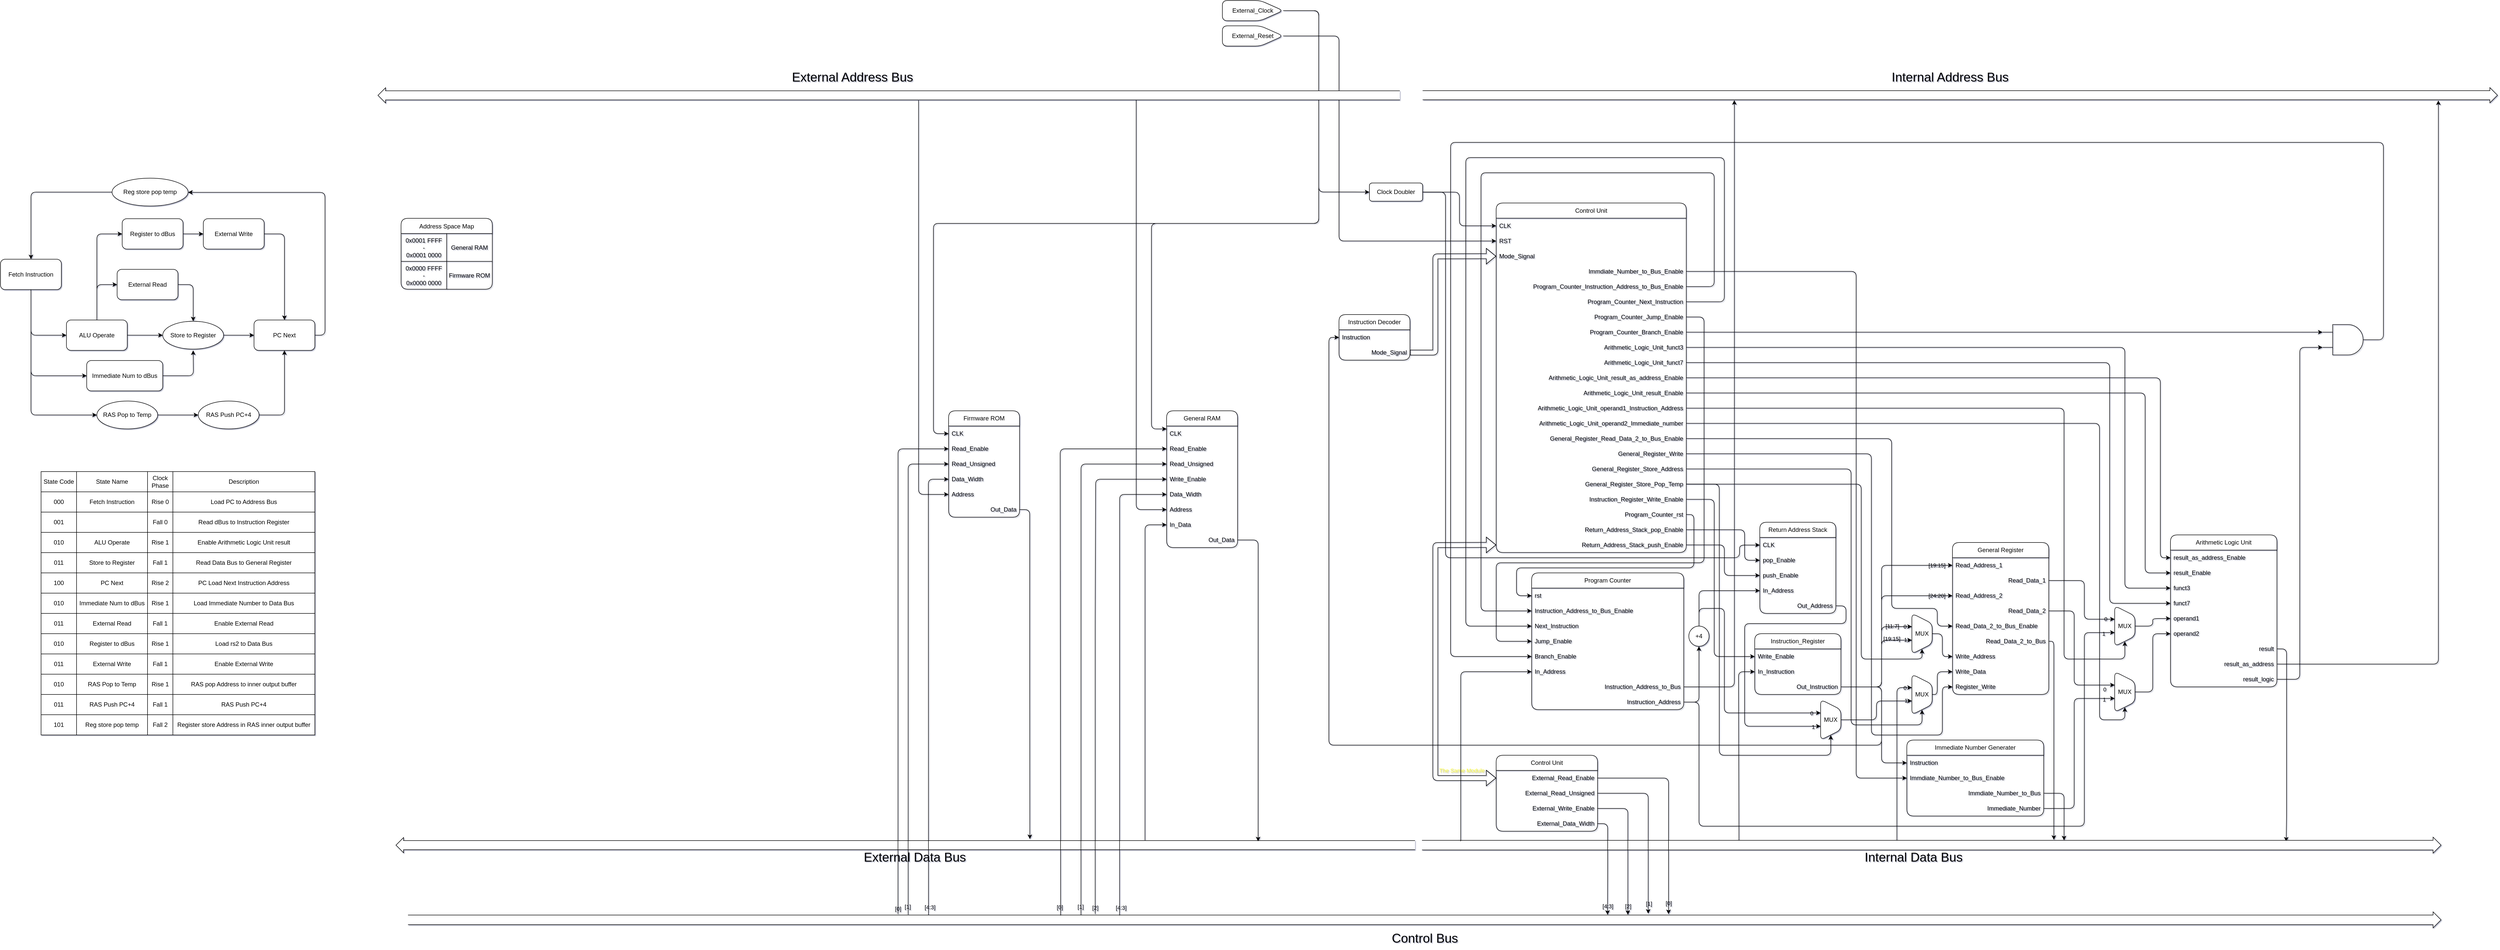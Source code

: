 <mxfile version="22.0.3" type="device">
  <diagram name="Page-1" id="5d7acffa-a066-3a61-03fe-96351882024d">
    <mxGraphModel dx="5136" dy="2233" grid="1" gridSize="10" guides="1" tooltips="1" connect="1" arrows="1" fold="1" page="0" pageScale="1" pageWidth="1100" pageHeight="850" background="none" math="0" shadow="1">
      <root>
        <mxCell id="0" />
        <mxCell id="1" parent="0" />
        <mxCell id="KgeHwVZJBMbFdhlrKOKl-29" value="Arithmetic Logic Unit" style="swimlane;fontStyle=0;childLayout=stackLayout;horizontal=1;startSize=30;horizontalStack=0;resizeParent=1;resizeParentMax=0;resizeLast=0;collapsible=1;marginBottom=0;whiteSpace=wrap;html=1;rounded=1;labelBackgroundColor=none;movable=0;resizable=0;rotatable=0;deletable=0;editable=0;locked=1;connectable=0;" parent="1" vertex="1">
          <mxGeometry x="1110" y="155" width="210" height="300" as="geometry">
            <mxRectangle x="1200" y="180" width="150" height="30" as="alternateBounds" />
          </mxGeometry>
        </mxCell>
        <mxCell id="KgeHwVZJBMbFdhlrKOKl-162" value="result_as_address_Enable" style="text;strokeColor=none;fillColor=none;align=left;verticalAlign=middle;spacingLeft=4;spacingRight=4;overflow=hidden;points=[[0,0.5],[1,0.5]];portConstraint=eastwest;rotatable=0;whiteSpace=wrap;html=1;rounded=1;labelBackgroundColor=none;movable=0;resizable=0;deletable=0;editable=0;locked=1;connectable=0;" parent="KgeHwVZJBMbFdhlrKOKl-29" vertex="1">
          <mxGeometry y="30" width="210" height="30" as="geometry" />
        </mxCell>
        <mxCell id="KgeHwVZJBMbFdhlrKOKl-114" value="result_Enable" style="text;strokeColor=none;fillColor=none;align=left;verticalAlign=middle;spacingLeft=4;spacingRight=4;overflow=hidden;points=[[0,0.5],[1,0.5]];portConstraint=eastwest;rotatable=0;whiteSpace=wrap;html=1;rounded=1;labelBackgroundColor=none;movable=0;resizable=0;deletable=0;editable=0;locked=1;connectable=0;" parent="KgeHwVZJBMbFdhlrKOKl-29" vertex="1">
          <mxGeometry y="60" width="210" height="30" as="geometry" />
        </mxCell>
        <mxCell id="KgeHwVZJBMbFdhlrKOKl-30" value="funct3" style="text;strokeColor=none;fillColor=none;align=left;verticalAlign=middle;spacingLeft=4;spacingRight=4;overflow=hidden;points=[[0,0.5],[1,0.5]];portConstraint=eastwest;rotatable=0;whiteSpace=wrap;html=1;rounded=1;labelBackgroundColor=none;movable=0;resizable=0;deletable=0;editable=0;locked=1;connectable=0;" parent="KgeHwVZJBMbFdhlrKOKl-29" vertex="1">
          <mxGeometry y="90" width="210" height="30" as="geometry" />
        </mxCell>
        <mxCell id="KgeHwVZJBMbFdhlrKOKl-31" value="funct7" style="text;strokeColor=none;fillColor=none;align=left;verticalAlign=middle;spacingLeft=4;spacingRight=4;overflow=hidden;points=[[0,0.5],[1,0.5]];portConstraint=eastwest;rotatable=0;whiteSpace=wrap;html=1;rounded=1;labelBackgroundColor=none;movable=0;resizable=0;deletable=0;editable=0;locked=1;connectable=0;" parent="KgeHwVZJBMbFdhlrKOKl-29" vertex="1">
          <mxGeometry y="120" width="210" height="30" as="geometry" />
        </mxCell>
        <mxCell id="KgeHwVZJBMbFdhlrKOKl-32" value="operand1" style="text;strokeColor=none;fillColor=none;align=left;verticalAlign=middle;spacingLeft=4;spacingRight=4;overflow=hidden;points=[[0,0.5],[1,0.5]];portConstraint=eastwest;rotatable=0;whiteSpace=wrap;html=1;rounded=1;labelBackgroundColor=none;movable=0;resizable=0;deletable=0;editable=0;locked=1;connectable=0;" parent="KgeHwVZJBMbFdhlrKOKl-29" vertex="1">
          <mxGeometry y="150" width="210" height="30" as="geometry" />
        </mxCell>
        <mxCell id="KgeHwVZJBMbFdhlrKOKl-33" value="operand2" style="text;strokeColor=none;fillColor=none;align=left;verticalAlign=middle;spacingLeft=4;spacingRight=4;overflow=hidden;points=[[0,0.5],[1,0.5]];portConstraint=eastwest;rotatable=0;whiteSpace=wrap;html=1;rounded=1;labelBackgroundColor=none;movable=0;resizable=0;deletable=0;editable=0;locked=1;connectable=0;" parent="KgeHwVZJBMbFdhlrKOKl-29" vertex="1">
          <mxGeometry y="180" width="210" height="30" as="geometry" />
        </mxCell>
        <mxCell id="KgeHwVZJBMbFdhlrKOKl-34" value="result" style="text;strokeColor=none;fillColor=none;align=right;verticalAlign=middle;spacingLeft=4;spacingRight=4;overflow=hidden;points=[[0,0.5],[1,0.5]];portConstraint=eastwest;rotatable=0;whiteSpace=wrap;html=1;rounded=1;labelBackgroundColor=none;movable=0;resizable=0;deletable=0;editable=0;locked=1;connectable=0;" parent="KgeHwVZJBMbFdhlrKOKl-29" vertex="1">
          <mxGeometry y="210" width="210" height="30" as="geometry" />
        </mxCell>
        <mxCell id="KgeHwVZJBMbFdhlrKOKl-161" value="result_as_address" style="text;strokeColor=none;fillColor=none;align=right;verticalAlign=middle;spacingLeft=4;spacingRight=4;overflow=hidden;points=[[0,0.5],[1,0.5]];portConstraint=eastwest;rotatable=0;whiteSpace=wrap;html=1;rounded=1;labelBackgroundColor=none;movable=0;resizable=0;deletable=0;editable=0;locked=1;connectable=0;" parent="KgeHwVZJBMbFdhlrKOKl-29" vertex="1">
          <mxGeometry y="240" width="210" height="30" as="geometry" />
        </mxCell>
        <mxCell id="KgeHwVZJBMbFdhlrKOKl-35" value="result_logic" style="text;strokeColor=none;fillColor=none;align=right;verticalAlign=middle;spacingLeft=4;spacingRight=4;overflow=hidden;points=[[0,0.5],[1,0.5]];portConstraint=eastwest;rotatable=0;whiteSpace=wrap;html=1;rounded=1;labelBackgroundColor=none;movable=0;resizable=0;deletable=0;editable=0;locked=1;connectable=0;" parent="KgeHwVZJBMbFdhlrKOKl-29" vertex="1">
          <mxGeometry y="270" width="210" height="30" as="geometry" />
        </mxCell>
        <mxCell id="KgeHwVZJBMbFdhlrKOKl-43" value="General Register" style="swimlane;fontStyle=0;childLayout=stackLayout;horizontal=1;startSize=30;horizontalStack=0;resizeParent=1;resizeParentMax=0;resizeLast=0;collapsible=1;marginBottom=0;whiteSpace=wrap;html=1;rounded=1;labelBackgroundColor=none;movable=0;resizable=0;rotatable=0;deletable=0;editable=0;locked=1;connectable=0;" parent="1" vertex="1">
          <mxGeometry x="680" y="170" width="190" height="300" as="geometry" />
        </mxCell>
        <mxCell id="KgeHwVZJBMbFdhlrKOKl-44" value="Read_Address_1" style="text;strokeColor=none;fillColor=none;align=left;verticalAlign=middle;spacingLeft=4;spacingRight=4;overflow=hidden;points=[[0,0.5],[1,0.5]];portConstraint=eastwest;rotatable=0;whiteSpace=wrap;html=1;rounded=1;labelBackgroundColor=none;movable=0;resizable=0;deletable=0;editable=0;locked=1;connectable=0;" parent="KgeHwVZJBMbFdhlrKOKl-43" vertex="1">
          <mxGeometry y="30" width="190" height="30" as="geometry" />
        </mxCell>
        <mxCell id="KgeHwVZJBMbFdhlrKOKl-45" value="Read_Data_1" style="text;strokeColor=none;fillColor=none;align=right;verticalAlign=middle;spacingLeft=4;spacingRight=4;overflow=hidden;points=[[0,0.5],[1,0.5]];portConstraint=eastwest;rotatable=0;whiteSpace=wrap;html=1;rounded=1;labelBackgroundColor=none;movable=0;resizable=0;deletable=0;editable=0;locked=1;connectable=0;" parent="KgeHwVZJBMbFdhlrKOKl-43" vertex="1">
          <mxGeometry y="60" width="190" height="30" as="geometry" />
        </mxCell>
        <mxCell id="KgeHwVZJBMbFdhlrKOKl-46" value="Read_Address_2" style="text;strokeColor=none;fillColor=none;align=left;verticalAlign=middle;spacingLeft=4;spacingRight=4;overflow=hidden;points=[[0,0.5],[1,0.5]];portConstraint=eastwest;rotatable=0;whiteSpace=wrap;html=1;rounded=1;labelBackgroundColor=none;movable=0;resizable=0;deletable=0;editable=0;locked=1;connectable=0;" parent="KgeHwVZJBMbFdhlrKOKl-43" vertex="1">
          <mxGeometry y="90" width="190" height="30" as="geometry" />
        </mxCell>
        <mxCell id="KgeHwVZJBMbFdhlrKOKl-47" value="Read_Data_2" style="text;strokeColor=none;fillColor=none;align=right;verticalAlign=middle;spacingLeft=4;spacingRight=4;overflow=hidden;points=[[0,0.5],[1,0.5]];portConstraint=eastwest;rotatable=0;whiteSpace=wrap;html=1;rounded=1;labelBackgroundColor=none;movable=0;resizable=0;deletable=0;editable=0;locked=1;connectable=0;" parent="KgeHwVZJBMbFdhlrKOKl-43" vertex="1">
          <mxGeometry y="120" width="190" height="30" as="geometry" />
        </mxCell>
        <mxCell id="i2NthTAIH1iRgAQdDC14-1" value="Read_Data_2_to_Bus_Enable" style="text;strokeColor=none;fillColor=none;align=left;verticalAlign=middle;spacingLeft=4;spacingRight=4;overflow=hidden;points=[[0,0.5],[1,0.5]];portConstraint=eastwest;rotatable=0;whiteSpace=wrap;html=1;rounded=1;labelBackgroundColor=none;movable=0;resizable=0;deletable=0;editable=0;locked=1;connectable=0;" parent="KgeHwVZJBMbFdhlrKOKl-43" vertex="1">
          <mxGeometry y="150" width="190" height="30" as="geometry" />
        </mxCell>
        <mxCell id="KgeHwVZJBMbFdhlrKOKl-147" value="Read_Data_2_to_Bus" style="text;strokeColor=none;fillColor=none;align=right;verticalAlign=middle;spacingLeft=4;spacingRight=4;overflow=hidden;points=[[0,0.5],[1,0.5]];portConstraint=eastwest;rotatable=0;whiteSpace=wrap;html=1;rounded=1;labelBackgroundColor=none;movable=0;resizable=0;deletable=0;editable=0;locked=1;connectable=0;" parent="KgeHwVZJBMbFdhlrKOKl-43" vertex="1">
          <mxGeometry y="180" width="190" height="30" as="geometry" />
        </mxCell>
        <mxCell id="KgeHwVZJBMbFdhlrKOKl-48" value="Write_Address" style="text;strokeColor=none;fillColor=none;align=left;verticalAlign=middle;spacingLeft=4;spacingRight=4;overflow=hidden;points=[[0,0.5],[1,0.5]];portConstraint=eastwest;rotatable=0;whiteSpace=wrap;html=1;rounded=1;labelBackgroundColor=none;movable=0;resizable=0;deletable=0;editable=0;locked=1;connectable=0;" parent="KgeHwVZJBMbFdhlrKOKl-43" vertex="1">
          <mxGeometry y="210" width="190" height="30" as="geometry" />
        </mxCell>
        <mxCell id="KgeHwVZJBMbFdhlrKOKl-49" value="Write_Data" style="text;strokeColor=none;fillColor=none;align=left;verticalAlign=middle;spacingLeft=4;spacingRight=4;overflow=hidden;points=[[0,0.5],[1,0.5]];portConstraint=eastwest;rotatable=0;whiteSpace=wrap;html=1;rounded=1;labelBackgroundColor=none;movable=0;resizable=0;deletable=0;editable=0;locked=1;connectable=0;" parent="KgeHwVZJBMbFdhlrKOKl-43" vertex="1">
          <mxGeometry y="240" width="190" height="30" as="geometry" />
        </mxCell>
        <mxCell id="KgeHwVZJBMbFdhlrKOKl-50" value="Register_Write" style="text;strokeColor=none;fillColor=none;align=left;verticalAlign=middle;spacingLeft=4;spacingRight=4;overflow=hidden;points=[[0,0.5],[1,0.5]];portConstraint=eastwest;rotatable=0;whiteSpace=wrap;html=1;rounded=1;labelBackgroundColor=none;movable=0;resizable=0;deletable=0;editable=0;locked=1;connectable=0;" parent="KgeHwVZJBMbFdhlrKOKl-43" vertex="1">
          <mxGeometry y="270" width="190" height="30" as="geometry" />
        </mxCell>
        <mxCell id="KgeHwVZJBMbFdhlrKOKl-64" style="edgeStyle=orthogonalEdgeStyle;rounded=1;orthogonalLoop=1;jettySize=auto;html=1;exitX=0.5;exitY=0;exitDx=0;exitDy=0;exitPerimeter=0;entryX=0;entryY=0.5;entryDx=0;entryDy=0;labelBackgroundColor=none;fontColor=default;movable=0;resizable=0;rotatable=0;deletable=0;editable=0;locked=1;connectable=0;" parent="1" source="KgeHwVZJBMbFdhlrKOKl-51" target="KgeHwVZJBMbFdhlrKOKl-33" edge="1">
          <mxGeometry relative="1" as="geometry" />
        </mxCell>
        <mxCell id="KgeHwVZJBMbFdhlrKOKl-51" value="MUX" style="shape=trapezoid;perimeter=trapezoidPerimeter;whiteSpace=wrap;html=1;fixedSize=1;direction=south;points=[[0.12,0.5,0,0,0],[0.33,1,0,0,0],[0.5,0,0,0,0],[0.66,1,0,0,0],[0.88,0.5,0,0,0]];movable=0;resizable=0;rotatable=0;deletable=0;editable=0;locked=1;connectable=0;noLabel=0;fixDash=0;snapToPoint=0;rounded=1;labelBackgroundColor=none;" parent="1" vertex="1">
          <mxGeometry x="1000" y="425" width="40" height="80" as="geometry" />
        </mxCell>
        <mxCell id="KgeHwVZJBMbFdhlrKOKl-52" style="edgeStyle=orthogonalEdgeStyle;rounded=1;orthogonalLoop=1;jettySize=auto;html=1;exitX=1;exitY=0.5;exitDx=0;exitDy=0;entryX=0.33;entryY=1;entryDx=0;entryDy=0;entryPerimeter=0;labelBackgroundColor=none;fontColor=default;movable=0;resizable=0;rotatable=0;deletable=0;editable=0;locked=1;connectable=0;" parent="1" source="KgeHwVZJBMbFdhlrKOKl-47" target="KgeHwVZJBMbFdhlrKOKl-51" edge="1">
          <mxGeometry relative="1" as="geometry">
            <Array as="points">
              <mxPoint x="920" y="305" />
              <mxPoint x="920" y="451" />
            </Array>
          </mxGeometry>
        </mxCell>
        <mxCell id="KgeHwVZJBMbFdhlrKOKl-91" value="0" style="edgeLabel;html=1;align=center;verticalAlign=middle;resizable=0;points=[];rounded=1;labelBackgroundColor=none;movable=0;rotatable=0;deletable=0;editable=0;locked=1;connectable=0;" parent="KgeHwVZJBMbFdhlrKOKl-52" vertex="1" connectable="0">
          <mxGeometry relative="1" as="geometry">
            <mxPoint x="60" y="67" as="offset" />
          </mxGeometry>
        </mxCell>
        <mxCell id="KgeHwVZJBMbFdhlrKOKl-66" value="Immediate Number Generater" style="swimlane;fontStyle=0;childLayout=stackLayout;horizontal=1;startSize=30;horizontalStack=0;resizeParent=1;resizeParentMax=0;resizeLast=0;collapsible=1;marginBottom=0;whiteSpace=wrap;html=1;rounded=1;labelBackgroundColor=none;movable=0;resizable=0;rotatable=0;deletable=0;editable=0;locked=1;connectable=0;" parent="1" vertex="1">
          <mxGeometry x="590" y="560" width="270" height="150" as="geometry" />
        </mxCell>
        <mxCell id="hyGkmQSomK8qtLZX06fx-15" value="Instruction" style="text;strokeColor=none;fillColor=none;align=left;verticalAlign=middle;spacingLeft=4;spacingRight=4;overflow=hidden;points=[[0,0.5],[1,0.5]];portConstraint=eastwest;rotatable=0;whiteSpace=wrap;html=1;rounded=1;labelBackgroundColor=none;movable=0;resizable=0;deletable=0;editable=0;locked=1;connectable=0;" parent="KgeHwVZJBMbFdhlrKOKl-66" vertex="1">
          <mxGeometry y="30" width="270" height="30" as="geometry" />
        </mxCell>
        <mxCell id="KgeHwVZJBMbFdhlrKOKl-67" value="Immdiate_Number_to_Bus_Enable" style="text;strokeColor=none;fillColor=none;align=left;verticalAlign=middle;spacingLeft=4;spacingRight=4;overflow=hidden;points=[[0,0.5],[1,0.5]];portConstraint=eastwest;rotatable=0;whiteSpace=wrap;html=1;rounded=1;labelBackgroundColor=none;movable=0;resizable=0;deletable=0;editable=0;locked=1;connectable=0;" parent="KgeHwVZJBMbFdhlrKOKl-66" vertex="1">
          <mxGeometry y="60" width="270" height="30" as="geometry" />
        </mxCell>
        <mxCell id="hyGkmQSomK8qtLZX06fx-16" value="Immdiate_Number_to_Bus" style="text;strokeColor=none;fillColor=none;align=right;verticalAlign=middle;spacingLeft=4;spacingRight=4;overflow=hidden;points=[[0,0.5],[1,0.5]];portConstraint=eastwest;rotatable=0;whiteSpace=wrap;html=1;rounded=1;labelBackgroundColor=none;movable=0;resizable=0;deletable=0;editable=0;locked=1;connectable=0;" parent="KgeHwVZJBMbFdhlrKOKl-66" vertex="1">
          <mxGeometry y="90" width="270" height="30" as="geometry" />
        </mxCell>
        <mxCell id="KgeHwVZJBMbFdhlrKOKl-68" value="Immediate_Number" style="text;strokeColor=none;fillColor=none;align=right;verticalAlign=middle;spacingLeft=4;spacingRight=4;overflow=hidden;points=[[0,0.5],[1,0.5]];portConstraint=eastwest;rotatable=0;whiteSpace=wrap;html=1;rounded=1;labelBackgroundColor=none;movable=0;resizable=0;deletable=0;editable=0;locked=1;connectable=0;" parent="KgeHwVZJBMbFdhlrKOKl-66" vertex="1">
          <mxGeometry y="120" width="270" height="30" as="geometry" />
        </mxCell>
        <mxCell id="KgeHwVZJBMbFdhlrKOKl-70" value="Instruction_Register" style="swimlane;fontStyle=0;childLayout=stackLayout;horizontal=1;startSize=30;horizontalStack=0;resizeParent=1;resizeParentMax=0;resizeLast=0;collapsible=1;marginBottom=0;whiteSpace=wrap;html=1;rounded=1;labelBackgroundColor=none;movable=0;resizable=0;rotatable=0;deletable=0;editable=0;locked=1;connectable=0;" parent="1" vertex="1">
          <mxGeometry x="290" y="350" width="170" height="120" as="geometry" />
        </mxCell>
        <mxCell id="KgeHwVZJBMbFdhlrKOKl-71" value="Write_Enable" style="text;strokeColor=none;fillColor=none;align=left;verticalAlign=middle;spacingLeft=4;spacingRight=4;overflow=hidden;points=[[0,0.5],[1,0.5]];portConstraint=eastwest;rotatable=0;whiteSpace=wrap;html=1;rounded=1;labelBackgroundColor=none;movable=0;resizable=0;deletable=0;editable=0;locked=1;connectable=0;" parent="KgeHwVZJBMbFdhlrKOKl-70" vertex="1">
          <mxGeometry y="30" width="170" height="30" as="geometry" />
        </mxCell>
        <mxCell id="KgeHwVZJBMbFdhlrKOKl-72" value="In_Instruction" style="text;strokeColor=none;fillColor=none;align=left;verticalAlign=middle;spacingLeft=4;spacingRight=4;overflow=hidden;points=[[0,0.5],[1,0.5]];portConstraint=eastwest;rotatable=0;whiteSpace=wrap;html=1;rounded=1;labelBackgroundColor=none;movable=0;resizable=0;deletable=0;editable=0;locked=1;connectable=0;" parent="KgeHwVZJBMbFdhlrKOKl-70" vertex="1">
          <mxGeometry y="60" width="170" height="30" as="geometry" />
        </mxCell>
        <mxCell id="KgeHwVZJBMbFdhlrKOKl-73" value="Out_Instruction" style="text;strokeColor=none;fillColor=none;align=right;verticalAlign=middle;spacingLeft=4;spacingRight=4;overflow=hidden;points=[[0,0.5],[1,0.5]];portConstraint=eastwest;rotatable=0;whiteSpace=wrap;html=1;rounded=1;labelBackgroundColor=none;movable=0;resizable=0;deletable=0;editable=0;locked=1;connectable=0;" parent="KgeHwVZJBMbFdhlrKOKl-70" vertex="1">
          <mxGeometry y="90" width="170" height="30" as="geometry" />
        </mxCell>
        <mxCell id="KgeHwVZJBMbFdhlrKOKl-75" value="Program Counter" style="swimlane;fontStyle=0;childLayout=stackLayout;horizontal=1;startSize=30;horizontalStack=0;resizeParent=1;resizeParentMax=0;resizeLast=0;collapsible=1;marginBottom=0;whiteSpace=wrap;html=1;rounded=1;labelBackgroundColor=none;movable=0;resizable=0;rotatable=0;deletable=0;editable=0;locked=1;connectable=0;" parent="1" vertex="1">
          <mxGeometry x="-150" y="230" width="300" height="270" as="geometry" />
        </mxCell>
        <mxCell id="KgeHwVZJBMbFdhlrKOKl-76" value="rst" style="text;strokeColor=none;fillColor=none;align=left;verticalAlign=middle;spacingLeft=4;spacingRight=4;overflow=hidden;points=[[0,0.5],[1,0.5]];portConstraint=eastwest;rotatable=0;whiteSpace=wrap;html=1;rounded=1;labelBackgroundColor=none;movable=0;resizable=0;deletable=0;editable=0;locked=1;connectable=0;" parent="KgeHwVZJBMbFdhlrKOKl-75" vertex="1">
          <mxGeometry y="30" width="300" height="30" as="geometry" />
        </mxCell>
        <mxCell id="KgeHwVZJBMbFdhlrKOKl-77" value="Instruction_Address_to_Bus_Enable" style="text;strokeColor=none;fillColor=none;align=left;verticalAlign=middle;spacingLeft=4;spacingRight=4;overflow=hidden;points=[[0,0.5],[1,0.5]];portConstraint=eastwest;rotatable=0;whiteSpace=wrap;html=1;rounded=1;labelBackgroundColor=none;movable=0;resizable=0;deletable=0;editable=0;locked=1;connectable=0;" parent="KgeHwVZJBMbFdhlrKOKl-75" vertex="1">
          <mxGeometry y="60" width="300" height="30" as="geometry" />
        </mxCell>
        <mxCell id="KgeHwVZJBMbFdhlrKOKl-78" value="Next_Instruction" style="text;strokeColor=none;fillColor=none;align=left;verticalAlign=middle;spacingLeft=4;spacingRight=4;overflow=hidden;points=[[0,0.5],[1,0.5]];portConstraint=eastwest;rotatable=0;whiteSpace=wrap;html=1;rounded=1;labelBackgroundColor=none;movable=0;resizable=0;deletable=0;editable=0;locked=1;connectable=0;" parent="KgeHwVZJBMbFdhlrKOKl-75" vertex="1">
          <mxGeometry y="90" width="300" height="30" as="geometry" />
        </mxCell>
        <mxCell id="KgeHwVZJBMbFdhlrKOKl-79" value="Jump_Enable" style="text;strokeColor=none;fillColor=none;align=left;verticalAlign=middle;spacingLeft=4;spacingRight=4;overflow=hidden;points=[[0,0.5],[1,0.5]];portConstraint=eastwest;rotatable=0;whiteSpace=wrap;html=1;rounded=1;labelBackgroundColor=none;movable=0;resizable=0;deletable=0;editable=0;locked=1;connectable=0;" parent="KgeHwVZJBMbFdhlrKOKl-75" vertex="1">
          <mxGeometry y="120" width="300" height="30" as="geometry" />
        </mxCell>
        <mxCell id="KgeHwVZJBMbFdhlrKOKl-80" value="Branch_Enable" style="text;strokeColor=none;fillColor=none;align=left;verticalAlign=middle;spacingLeft=4;spacingRight=4;overflow=hidden;points=[[0,0.5],[1,0.5]];portConstraint=eastwest;rotatable=0;whiteSpace=wrap;html=1;rounded=1;labelBackgroundColor=none;movable=0;resizable=0;deletable=0;editable=0;locked=1;connectable=0;" parent="KgeHwVZJBMbFdhlrKOKl-75" vertex="1">
          <mxGeometry y="150" width="300" height="30" as="geometry" />
        </mxCell>
        <mxCell id="i2NthTAIH1iRgAQdDC14-22" value="In_Address" style="text;strokeColor=none;fillColor=none;align=left;verticalAlign=middle;spacingLeft=4;spacingRight=4;overflow=hidden;points=[[0,0.5],[1,0.5]];portConstraint=eastwest;rotatable=0;whiteSpace=wrap;html=1;rounded=1;labelBackgroundColor=none;movable=0;resizable=0;deletable=0;editable=0;locked=1;connectable=0;" parent="KgeHwVZJBMbFdhlrKOKl-75" vertex="1">
          <mxGeometry y="180" width="300" height="30" as="geometry" />
        </mxCell>
        <mxCell id="KgeHwVZJBMbFdhlrKOKl-81" value="Instruction_Address_to_Bus" style="text;strokeColor=none;fillColor=none;align=right;verticalAlign=middle;spacingLeft=4;spacingRight=4;overflow=hidden;points=[[0,0.5],[1,0.5]];portConstraint=eastwest;rotatable=0;whiteSpace=wrap;html=1;rounded=1;labelBackgroundColor=none;movable=0;resizable=0;deletable=0;editable=0;locked=1;connectable=0;" parent="KgeHwVZJBMbFdhlrKOKl-75" vertex="1">
          <mxGeometry y="210" width="300" height="30" as="geometry" />
        </mxCell>
        <mxCell id="KgeHwVZJBMbFdhlrKOKl-166" value="Instruction_Address" style="text;strokeColor=none;fillColor=none;align=right;verticalAlign=middle;spacingLeft=4;spacingRight=4;overflow=hidden;points=[[0,0.5],[1,0.5]];portConstraint=eastwest;rotatable=0;whiteSpace=wrap;html=1;rounded=1;labelBackgroundColor=none;movable=0;resizable=0;deletable=0;editable=0;locked=1;connectable=0;" parent="KgeHwVZJBMbFdhlrKOKl-75" vertex="1">
          <mxGeometry y="240" width="300" height="30" as="geometry" />
        </mxCell>
        <mxCell id="KgeHwVZJBMbFdhlrKOKl-82" value="Control Unit" style="swimlane;fontStyle=0;childLayout=stackLayout;horizontal=1;startSize=30;horizontalStack=0;resizeParent=1;resizeParentMax=0;resizeLast=0;collapsible=1;marginBottom=0;whiteSpace=wrap;html=1;rounded=1;labelBackgroundColor=none;movable=0;resizable=0;rotatable=0;deletable=0;editable=0;locked=1;connectable=0;" parent="1" vertex="1">
          <mxGeometry x="-220" y="-500.25" width="375" height="690" as="geometry" />
        </mxCell>
        <mxCell id="KgeHwVZJBMbFdhlrKOKl-83" value="CLK" style="text;strokeColor=none;fillColor=none;align=left;verticalAlign=middle;spacingLeft=4;spacingRight=4;overflow=hidden;points=[[0,0.5],[1,0.5]];portConstraint=eastwest;rotatable=0;whiteSpace=wrap;html=1;rounded=1;labelBackgroundColor=none;movable=0;resizable=0;deletable=0;editable=0;locked=1;connectable=0;" parent="KgeHwVZJBMbFdhlrKOKl-82" vertex="1">
          <mxGeometry y="30" width="375" height="30" as="geometry" />
        </mxCell>
        <mxCell id="KgeHwVZJBMbFdhlrKOKl-84" value="RST" style="text;strokeColor=none;fillColor=none;align=left;verticalAlign=middle;spacingLeft=4;spacingRight=4;overflow=hidden;points=[[0,0.5],[1,0.5]];portConstraint=eastwest;rotatable=0;whiteSpace=wrap;html=1;rounded=1;labelBackgroundColor=none;movable=0;resizable=0;deletable=0;editable=0;locked=1;connectable=0;" parent="KgeHwVZJBMbFdhlrKOKl-82" vertex="1">
          <mxGeometry y="60" width="375" height="30" as="geometry" />
        </mxCell>
        <mxCell id="OfWz-LO3dDgRt9f-FgG2-1" value="Mode_Signal" style="text;strokeColor=none;fillColor=none;align=left;verticalAlign=middle;spacingLeft=4;spacingRight=4;overflow=hidden;points=[[0,0.5],[1,0.5]];portConstraint=eastwest;rotatable=0;whiteSpace=wrap;html=1;rounded=1;labelBackgroundColor=none;movable=0;resizable=0;deletable=0;editable=0;locked=1;connectable=0;" parent="KgeHwVZJBMbFdhlrKOKl-82" vertex="1">
          <mxGeometry y="90" width="375" height="30" as="geometry" />
        </mxCell>
        <mxCell id="hyGkmQSomK8qtLZX06fx-18" value="Immdiate_Number_to_Bus_Enable" style="text;strokeColor=none;fillColor=none;align=right;verticalAlign=middle;spacingLeft=4;spacingRight=4;overflow=hidden;points=[[0,0.5],[1,0.5]];portConstraint=eastwest;rotatable=0;whiteSpace=wrap;html=1;rounded=1;labelBackgroundColor=none;movable=0;resizable=0;deletable=0;editable=0;locked=1;connectable=0;" parent="KgeHwVZJBMbFdhlrKOKl-82" vertex="1">
          <mxGeometry y="120" width="375" height="30" as="geometry" />
        </mxCell>
        <mxCell id="KgeHwVZJBMbFdhlrKOKl-192" value="Program_Counter_Instruction_Address_to_Bus_Enable" style="text;strokeColor=none;fillColor=none;align=right;verticalAlign=middle;spacingLeft=4;spacingRight=4;overflow=hidden;points=[[0,0.5],[1,0.5]];portConstraint=eastwest;rotatable=0;whiteSpace=wrap;html=1;rounded=1;labelBackgroundColor=none;movable=0;resizable=0;deletable=0;editable=0;locked=1;connectable=0;" parent="KgeHwVZJBMbFdhlrKOKl-82" vertex="1">
          <mxGeometry y="150" width="375" height="30" as="geometry" />
        </mxCell>
        <mxCell id="KgeHwVZJBMbFdhlrKOKl-191" value="Program_Counter_Next_Instruction" style="text;strokeColor=none;fillColor=none;align=right;verticalAlign=middle;spacingLeft=4;spacingRight=4;overflow=hidden;points=[[0,0.5],[1,0.5]];portConstraint=eastwest;rotatable=0;whiteSpace=wrap;html=1;rounded=1;labelBackgroundColor=none;movable=0;resizable=0;deletable=0;editable=0;locked=1;connectable=0;" parent="KgeHwVZJBMbFdhlrKOKl-82" vertex="1">
          <mxGeometry y="180" width="375" height="30" as="geometry" />
        </mxCell>
        <mxCell id="KgeHwVZJBMbFdhlrKOKl-142" value="Program_Counter_Jump_Enable" style="text;strokeColor=none;fillColor=none;align=right;verticalAlign=middle;spacingLeft=4;spacingRight=4;overflow=hidden;points=[[0,0.5],[1,0.5]];portConstraint=eastwest;rotatable=0;whiteSpace=wrap;html=1;rounded=1;labelBackgroundColor=none;movable=0;resizable=0;deletable=0;editable=0;locked=1;connectable=0;" parent="KgeHwVZJBMbFdhlrKOKl-82" vertex="1">
          <mxGeometry y="210" width="375" height="30" as="geometry" />
        </mxCell>
        <mxCell id="KgeHwVZJBMbFdhlrKOKl-141" value="Program_Counter_Branch_Enable" style="text;strokeColor=none;fillColor=none;align=right;verticalAlign=middle;spacingLeft=4;spacingRight=4;overflow=hidden;points=[[0,0.5],[1,0.5]];portConstraint=eastwest;rotatable=0;whiteSpace=wrap;html=1;rounded=1;labelBackgroundColor=none;movable=0;resizable=0;deletable=0;editable=0;locked=1;connectable=0;" parent="KgeHwVZJBMbFdhlrKOKl-82" vertex="1">
          <mxGeometry y="240" width="375" height="30" as="geometry" />
        </mxCell>
        <mxCell id="hyGkmQSomK8qtLZX06fx-31" value="Arithmetic_Logic_Unit_funct3" style="text;strokeColor=none;fillColor=none;align=right;verticalAlign=middle;spacingLeft=4;spacingRight=4;overflow=hidden;points=[[0,0.5],[1,0.5]];portConstraint=eastwest;rotatable=0;whiteSpace=wrap;html=1;rounded=1;labelBackgroundColor=none;movable=0;resizable=0;deletable=0;editable=0;locked=1;connectable=0;" parent="KgeHwVZJBMbFdhlrKOKl-82" vertex="1">
          <mxGeometry y="270" width="375" height="30" as="geometry" />
        </mxCell>
        <mxCell id="hyGkmQSomK8qtLZX06fx-30" value="Arithmetic_Logic_Unit_funct7" style="text;strokeColor=none;fillColor=none;align=right;verticalAlign=middle;spacingLeft=4;spacingRight=4;overflow=hidden;points=[[0,0.5],[1,0.5]];portConstraint=eastwest;rotatable=0;whiteSpace=wrap;html=1;rounded=1;labelBackgroundColor=none;movable=0;resizable=0;deletable=0;editable=0;locked=1;connectable=0;" parent="KgeHwVZJBMbFdhlrKOKl-82" vertex="1">
          <mxGeometry y="300" width="375" height="30" as="geometry" />
        </mxCell>
        <mxCell id="KgeHwVZJBMbFdhlrKOKl-123" value="Arithmetic_Logic_Unit_result_as_address_Enable" style="text;strokeColor=none;fillColor=none;align=right;verticalAlign=middle;spacingLeft=4;spacingRight=4;overflow=hidden;points=[[0,0.5],[1,0.5]];portConstraint=eastwest;rotatable=0;whiteSpace=wrap;html=1;rounded=1;labelBackgroundColor=none;movable=0;resizable=0;deletable=0;editable=0;locked=1;connectable=0;" parent="KgeHwVZJBMbFdhlrKOKl-82" vertex="1">
          <mxGeometry y="330" width="375" height="30" as="geometry" />
        </mxCell>
        <mxCell id="KgeHwVZJBMbFdhlrKOKl-164" value="Arithmetic_Logic_Unit_result_Enable" style="text;strokeColor=none;fillColor=none;align=right;verticalAlign=middle;spacingLeft=4;spacingRight=4;overflow=hidden;points=[[0,0.5],[1,0.5]];portConstraint=eastwest;rotatable=0;whiteSpace=wrap;html=1;rounded=1;labelBackgroundColor=none;movable=0;resizable=0;deletable=0;editable=0;locked=1;connectable=0;" parent="KgeHwVZJBMbFdhlrKOKl-82" vertex="1">
          <mxGeometry y="360" width="375" height="30" as="geometry" />
        </mxCell>
        <mxCell id="KgeHwVZJBMbFdhlrKOKl-158" value="Arithmetic_Logic_Unit_operand1_Instruction_Address" style="text;strokeColor=none;fillColor=none;align=right;verticalAlign=middle;spacingLeft=4;spacingRight=4;overflow=hidden;points=[[0,0.5],[1,0.5]];portConstraint=eastwest;rotatable=0;whiteSpace=wrap;html=1;rounded=1;labelBackgroundColor=none;movable=0;resizable=0;deletable=0;editable=0;locked=1;connectable=0;" parent="KgeHwVZJBMbFdhlrKOKl-82" vertex="1">
          <mxGeometry y="390" width="375" height="30" as="geometry" />
        </mxCell>
        <mxCell id="KgeHwVZJBMbFdhlrKOKl-132" value="Arithmetic_Logic_Unit_operand2_Immediate_number" style="text;strokeColor=none;fillColor=none;align=right;verticalAlign=middle;spacingLeft=4;spacingRight=4;overflow=hidden;points=[[0,0.5],[1,0.5]];portConstraint=eastwest;rotatable=0;whiteSpace=wrap;html=1;rounded=1;labelBackgroundColor=none;movable=0;resizable=0;deletable=0;editable=0;locked=1;connectable=0;" parent="KgeHwVZJBMbFdhlrKOKl-82" vertex="1">
          <mxGeometry y="420" width="375" height="30" as="geometry" />
        </mxCell>
        <mxCell id="i2NthTAIH1iRgAQdDC14-2" value="General_Register_Read_Data_2_to_Bus_Enable" style="text;strokeColor=none;fillColor=none;align=right;verticalAlign=middle;spacingLeft=4;spacingRight=4;overflow=hidden;points=[[0,0.5],[1,0.5]];portConstraint=eastwest;rotatable=0;whiteSpace=wrap;html=1;rounded=1;labelBackgroundColor=none;movable=0;resizable=0;deletable=0;editable=0;locked=1;connectable=0;" parent="KgeHwVZJBMbFdhlrKOKl-82" vertex="1">
          <mxGeometry y="450" width="375" height="30" as="geometry" />
        </mxCell>
        <mxCell id="KgeHwVZJBMbFdhlrKOKl-121" value="General_Register_Write" style="text;strokeColor=none;fillColor=none;align=right;verticalAlign=middle;spacingLeft=4;spacingRight=4;overflow=hidden;points=[[0,0.5],[1,0.5]];portConstraint=eastwest;rotatable=0;whiteSpace=wrap;html=1;rounded=1;labelBackgroundColor=none;movable=0;resizable=0;deletable=0;editable=0;locked=1;connectable=0;" parent="KgeHwVZJBMbFdhlrKOKl-82" vertex="1">
          <mxGeometry y="480" width="375" height="30" as="geometry" />
        </mxCell>
        <mxCell id="hyGkmQSomK8qtLZX06fx-43" value="General_Register_Store_Address" style="text;strokeColor=none;fillColor=none;align=right;verticalAlign=middle;spacingLeft=4;spacingRight=4;overflow=hidden;points=[[0,0.5],[1,0.5]];portConstraint=eastwest;rotatable=0;whiteSpace=wrap;html=1;rounded=1;labelBackgroundColor=none;movable=0;resizable=0;deletable=0;editable=0;locked=1;connectable=0;" parent="KgeHwVZJBMbFdhlrKOKl-82" vertex="1">
          <mxGeometry y="510" width="375" height="30" as="geometry" />
        </mxCell>
        <mxCell id="hyGkmQSomK8qtLZX06fx-47" value="General_Register_Store_Pop_Temp" style="text;strokeColor=none;fillColor=none;align=right;verticalAlign=middle;spacingLeft=4;spacingRight=4;overflow=hidden;points=[[0,0.5],[1,0.5]];portConstraint=eastwest;rotatable=0;whiteSpace=wrap;html=1;rounded=1;labelBackgroundColor=none;movable=0;resizable=0;deletable=0;editable=0;locked=1;connectable=0;" parent="KgeHwVZJBMbFdhlrKOKl-82" vertex="1">
          <mxGeometry y="540" width="375" height="30" as="geometry" />
        </mxCell>
        <mxCell id="KgeHwVZJBMbFdhlrKOKl-134" value="Instruction_Register_Write_Enable" style="text;strokeColor=none;fillColor=none;align=right;verticalAlign=middle;spacingLeft=4;spacingRight=4;overflow=hidden;points=[[0,0.5],[1,0.5]];portConstraint=eastwest;rotatable=0;whiteSpace=wrap;html=1;rounded=1;labelBackgroundColor=none;movable=0;resizable=0;deletable=0;editable=0;locked=1;connectable=0;" parent="KgeHwVZJBMbFdhlrKOKl-82" vertex="1">
          <mxGeometry y="570" width="375" height="30" as="geometry" />
        </mxCell>
        <mxCell id="KgeHwVZJBMbFdhlrKOKl-118" value="Program_Counter_rst" style="text;strokeColor=none;fillColor=none;align=right;verticalAlign=middle;spacingLeft=4;spacingRight=4;overflow=hidden;points=[[0,0.5],[1,0.5]];portConstraint=eastwest;rotatable=0;whiteSpace=wrap;html=1;rounded=1;labelBackgroundColor=none;movable=0;resizable=0;deletable=0;editable=0;locked=1;connectable=0;" parent="KgeHwVZJBMbFdhlrKOKl-82" vertex="1">
          <mxGeometry y="600" width="375" height="30" as="geometry" />
        </mxCell>
        <mxCell id="KgeHwVZJBMbFdhlrKOKl-185" value="Return_Address_Stack_pop_Enable" style="text;strokeColor=none;fillColor=none;align=right;verticalAlign=middle;spacingLeft=4;spacingRight=4;overflow=hidden;points=[[0,0.5],[1,0.5]];portConstraint=eastwest;rotatable=0;whiteSpace=wrap;html=1;rounded=1;labelBackgroundColor=none;movable=0;resizable=0;deletable=0;editable=0;locked=1;connectable=0;" parent="KgeHwVZJBMbFdhlrKOKl-82" vertex="1">
          <mxGeometry y="630" width="375" height="30" as="geometry" />
        </mxCell>
        <mxCell id="KgeHwVZJBMbFdhlrKOKl-186" value="Return_Address_Stack_push_Enable" style="text;strokeColor=none;fillColor=none;align=right;verticalAlign=middle;spacingLeft=4;spacingRight=4;overflow=hidden;points=[[0,0.5],[1,0.5]];portConstraint=eastwest;rotatable=0;whiteSpace=wrap;html=1;rounded=1;labelBackgroundColor=none;movable=0;resizable=0;deletable=0;editable=0;locked=1;connectable=0;" parent="KgeHwVZJBMbFdhlrKOKl-82" vertex="1">
          <mxGeometry y="660" width="375" height="30" as="geometry" />
        </mxCell>
        <mxCell id="KgeHwVZJBMbFdhlrKOKl-86" style="edgeStyle=orthogonalEdgeStyle;rounded=1;orthogonalLoop=1;jettySize=auto;html=1;exitX=1;exitY=0.5;exitDx=0;exitDy=0;entryX=0.66;entryY=1;entryDx=0;entryDy=0;entryPerimeter=0;labelBackgroundColor=none;fontColor=default;movable=0;resizable=0;rotatable=0;deletable=0;editable=0;locked=1;connectable=0;" parent="1" source="KgeHwVZJBMbFdhlrKOKl-68" target="KgeHwVZJBMbFdhlrKOKl-51" edge="1">
          <mxGeometry relative="1" as="geometry">
            <mxPoint x="1470" y="380" as="targetPoint" />
            <Array as="points">
              <mxPoint x="920" y="695" />
              <mxPoint x="920" y="478" />
            </Array>
          </mxGeometry>
        </mxCell>
        <mxCell id="KgeHwVZJBMbFdhlrKOKl-90" value="1" style="edgeLabel;html=1;align=center;verticalAlign=middle;resizable=0;points=[];rounded=1;labelBackgroundColor=none;movable=0;rotatable=0;deletable=0;editable=0;locked=1;connectable=0;" parent="KgeHwVZJBMbFdhlrKOKl-86" vertex="1" connectable="0">
          <mxGeometry x="0.85" y="1" relative="1" as="geometry">
            <mxPoint x="5" y="3" as="offset" />
          </mxGeometry>
        </mxCell>
        <mxCell id="KgeHwVZJBMbFdhlrKOKl-106" style="edgeStyle=orthogonalEdgeStyle;rounded=1;orthogonalLoop=1;jettySize=auto;html=1;exitX=1;exitY=0.5;exitDx=0;exitDy=0;labelBackgroundColor=none;fontColor=default;entryX=0.33;entryY=1;entryDx=0;entryDy=0;entryPerimeter=0;movable=0;resizable=0;rotatable=0;deletable=0;editable=0;locked=1;connectable=0;" parent="1" source="KgeHwVZJBMbFdhlrKOKl-73" target="KgeHwVZJBMbFdhlrKOKl-175" edge="1">
          <mxGeometry relative="1" as="geometry">
            <mxPoint x="590" y="320" as="targetPoint" />
            <Array as="points">
              <mxPoint x="540" y="455" />
              <mxPoint x="540" y="336" />
              <mxPoint x="600" y="336" />
            </Array>
          </mxGeometry>
        </mxCell>
        <mxCell id="KgeHwVZJBMbFdhlrKOKl-113" value="[11:7]" style="edgeLabel;html=1;align=center;verticalAlign=middle;resizable=0;points=[];labelBackgroundColor=none;rounded=1;movable=0;rotatable=0;deletable=0;editable=0;locked=1;connectable=0;" parent="KgeHwVZJBMbFdhlrKOKl-106" vertex="1" connectable="0">
          <mxGeometry x="0.81" y="-1" relative="1" as="geometry">
            <mxPoint x="-15" y="-2" as="offset" />
          </mxGeometry>
        </mxCell>
        <mxCell id="i2NthTAIH1iRgAQdDC14-6" value="0" style="edgeLabel;html=1;align=center;verticalAlign=middle;resizable=0;points=[];movable=0;rotatable=0;deletable=0;editable=0;locked=1;connectable=0;rounded=1;labelBackgroundColor=none;" parent="KgeHwVZJBMbFdhlrKOKl-106" vertex="1" connectable="0">
          <mxGeometry x="0.885" relative="1" as="geometry">
            <mxPoint as="offset" />
          </mxGeometry>
        </mxCell>
        <mxCell id="KgeHwVZJBMbFdhlrKOKl-108" style="edgeStyle=orthogonalEdgeStyle;rounded=1;orthogonalLoop=1;jettySize=auto;html=1;exitX=1;exitY=0.5;exitDx=0;exitDy=0;labelBackgroundColor=none;fontColor=default;entryX=0;entryY=0.5;entryDx=0;entryDy=0;movable=0;resizable=0;rotatable=0;deletable=0;editable=0;locked=1;connectable=0;" parent="1" source="KgeHwVZJBMbFdhlrKOKl-73" target="hyGkmQSomK8qtLZX06fx-15" edge="1">
          <mxGeometry relative="1" as="geometry">
            <Array as="points">
              <mxPoint x="540" y="455" />
              <mxPoint x="540" y="605" />
            </Array>
          </mxGeometry>
        </mxCell>
        <mxCell id="KgeHwVZJBMbFdhlrKOKl-109" style="edgeStyle=orthogonalEdgeStyle;rounded=1;orthogonalLoop=1;jettySize=auto;html=1;exitX=1;exitY=0.5;exitDx=0;exitDy=0;labelBackgroundColor=none;fontColor=default;movable=0;resizable=0;rotatable=0;deletable=0;editable=0;locked=1;connectable=0;" parent="1" source="KgeHwVZJBMbFdhlrKOKl-73" target="KgeHwVZJBMbFdhlrKOKl-46" edge="1">
          <mxGeometry relative="1" as="geometry">
            <Array as="points">
              <mxPoint x="540" y="455" />
              <mxPoint x="540" y="275" />
            </Array>
          </mxGeometry>
        </mxCell>
        <mxCell id="KgeHwVZJBMbFdhlrKOKl-112" value="[24:20]" style="edgeLabel;html=1;align=center;verticalAlign=middle;resizable=0;points=[];labelBackgroundColor=none;rounded=1;movable=0;rotatable=0;deletable=0;editable=0;locked=1;connectable=0;" parent="KgeHwVZJBMbFdhlrKOKl-109" vertex="1" connectable="0">
          <mxGeometry x="0.873" y="-1" relative="1" as="geometry">
            <mxPoint x="-6" y="-1" as="offset" />
          </mxGeometry>
        </mxCell>
        <mxCell id="KgeHwVZJBMbFdhlrKOKl-110" style="edgeStyle=orthogonalEdgeStyle;rounded=1;orthogonalLoop=1;jettySize=auto;html=1;exitX=1;exitY=0.5;exitDx=0;exitDy=0;labelBackgroundColor=none;fontColor=default;movable=0;resizable=0;rotatable=0;deletable=0;editable=0;locked=1;connectable=0;" parent="1" source="KgeHwVZJBMbFdhlrKOKl-73" target="KgeHwVZJBMbFdhlrKOKl-44" edge="1">
          <mxGeometry relative="1" as="geometry">
            <Array as="points">
              <mxPoint x="540" y="455" />
              <mxPoint x="540" y="215" />
            </Array>
          </mxGeometry>
        </mxCell>
        <mxCell id="KgeHwVZJBMbFdhlrKOKl-111" value="[19:15]" style="edgeLabel;html=1;align=center;verticalAlign=middle;resizable=0;points=[];labelBackgroundColor=none;rounded=1;movable=0;rotatable=0;deletable=0;editable=0;locked=1;connectable=0;" parent="KgeHwVZJBMbFdhlrKOKl-110" vertex="1" connectable="0">
          <mxGeometry x="0.888" y="-1" relative="1" as="geometry">
            <mxPoint x="-5" y="-1" as="offset" />
          </mxGeometry>
        </mxCell>
        <mxCell id="KgeHwVZJBMbFdhlrKOKl-115" style="edgeStyle=orthogonalEdgeStyle;rounded=1;orthogonalLoop=1;jettySize=auto;html=1;exitX=1;exitY=0.5;exitDx=0;exitDy=0;labelBackgroundColor=none;fontColor=default;movable=0;resizable=0;rotatable=0;deletable=0;editable=0;locked=1;connectable=0;entryX=0.725;entryY=0.848;entryDx=0;entryDy=0;entryPerimeter=0;" parent="1" source="KgeHwVZJBMbFdhlrKOKl-34" target="KgeHwVZJBMbFdhlrKOKl-24" edge="1">
          <mxGeometry relative="1" as="geometry">
            <mxPoint x="1390" y="710" as="targetPoint" />
            <Array as="points">
              <mxPoint x="1339" y="380" />
              <mxPoint x="1339" y="710" />
              <mxPoint x="1338" y="710" />
            </Array>
          </mxGeometry>
        </mxCell>
        <mxCell id="KgeHwVZJBMbFdhlrKOKl-120" style="edgeStyle=orthogonalEdgeStyle;rounded=1;orthogonalLoop=1;jettySize=auto;html=1;exitX=1;exitY=0.5;exitDx=0;exitDy=0;entryX=0;entryY=0.5;entryDx=0;entryDy=0;labelBackgroundColor=none;fontColor=default;movable=0;resizable=0;rotatable=0;deletable=0;editable=0;locked=1;connectable=0;" parent="1" source="KgeHwVZJBMbFdhlrKOKl-118" target="KgeHwVZJBMbFdhlrKOKl-76" edge="1">
          <mxGeometry relative="1" as="geometry">
            <Array as="points">
              <mxPoint x="170" y="115" />
              <mxPoint x="170" y="220" />
              <mxPoint x="-180" y="220" />
              <mxPoint x="-180" y="275" />
            </Array>
          </mxGeometry>
        </mxCell>
        <mxCell id="KgeHwVZJBMbFdhlrKOKl-122" style="edgeStyle=orthogonalEdgeStyle;rounded=1;orthogonalLoop=1;jettySize=auto;html=1;exitX=1;exitY=0.5;exitDx=0;exitDy=0;labelBackgroundColor=none;fontColor=default;entryX=0;entryY=0.5;entryDx=0;entryDy=0;movable=0;resizable=0;rotatable=0;deletable=0;editable=0;locked=1;connectable=0;" parent="1" source="KgeHwVZJBMbFdhlrKOKl-121" target="KgeHwVZJBMbFdhlrKOKl-50" edge="1">
          <mxGeometry relative="1" as="geometry">
            <mxPoint x="650" y="390" as="targetPoint" />
            <Array as="points">
              <mxPoint x="520" y="-5" />
              <mxPoint x="520" y="550" />
              <mxPoint x="660" y="550" />
              <mxPoint x="660" y="455" />
            </Array>
          </mxGeometry>
        </mxCell>
        <mxCell id="KgeHwVZJBMbFdhlrKOKl-125" style="edgeStyle=orthogonalEdgeStyle;rounded=1;orthogonalLoop=1;jettySize=auto;html=1;entryX=0;entryY=0.5;entryDx=0;entryDy=0;labelBackgroundColor=none;fontColor=default;exitX=1;exitY=0.5;exitDx=0;exitDy=0;movable=0;resizable=0;rotatable=0;deletable=0;editable=0;locked=1;connectable=0;" parent="1" source="KgeHwVZJBMbFdhlrKOKl-164" target="KgeHwVZJBMbFdhlrKOKl-114" edge="1">
          <mxGeometry relative="1" as="geometry">
            <mxPoint x="200" y="-150" as="sourcePoint" />
            <Array as="points">
              <mxPoint x="1060" y="-125" />
              <mxPoint x="1060" y="230" />
            </Array>
          </mxGeometry>
        </mxCell>
        <mxCell id="KgeHwVZJBMbFdhlrKOKl-133" style="edgeStyle=orthogonalEdgeStyle;rounded=1;orthogonalLoop=1;jettySize=auto;html=1;exitX=1;exitY=0.5;exitDx=0;exitDy=0;entryX=0.88;entryY=0.5;entryDx=0;entryDy=0;entryPerimeter=0;labelBackgroundColor=none;fontColor=default;movable=0;resizable=0;rotatable=0;deletable=0;editable=0;locked=1;connectable=0;" parent="1" source="KgeHwVZJBMbFdhlrKOKl-132" target="KgeHwVZJBMbFdhlrKOKl-51" edge="1">
          <mxGeometry relative="1" as="geometry">
            <Array as="points">
              <mxPoint x="970" y="-65" />
              <mxPoint x="970" y="520" />
              <mxPoint x="1020" y="520" />
            </Array>
          </mxGeometry>
        </mxCell>
        <mxCell id="KgeHwVZJBMbFdhlrKOKl-135" style="edgeStyle=orthogonalEdgeStyle;rounded=1;orthogonalLoop=1;jettySize=auto;html=1;exitX=1;exitY=0.5;exitDx=0;exitDy=0;entryX=0;entryY=0.5;entryDx=0;entryDy=0;labelBackgroundColor=none;fontColor=default;movable=0;resizable=0;rotatable=0;deletable=0;editable=0;locked=1;connectable=0;" parent="1" source="KgeHwVZJBMbFdhlrKOKl-134" target="KgeHwVZJBMbFdhlrKOKl-71" edge="1">
          <mxGeometry relative="1" as="geometry">
            <Array as="points">
              <mxPoint x="210" y="85" />
              <mxPoint x="210" y="395" />
            </Array>
          </mxGeometry>
        </mxCell>
        <mxCell id="KgeHwVZJBMbFdhlrKOKl-145" style="edgeStyle=orthogonalEdgeStyle;rounded=1;orthogonalLoop=1;jettySize=auto;html=1;exitX=1;exitY=0.5;exitDx=0;exitDy=0;exitPerimeter=0;fontFamily=Helvetica;fontSize=11;fontColor=default;entryX=0;entryY=0.5;entryDx=0;entryDy=0;movable=0;resizable=0;rotatable=0;deletable=0;editable=0;locked=1;connectable=0;labelBackgroundColor=none;" parent="1" source="KgeHwVZJBMbFdhlrKOKl-139" target="KgeHwVZJBMbFdhlrKOKl-80" edge="1">
          <mxGeometry relative="1" as="geometry">
            <mxPoint x="120" y="-350" as="targetPoint" />
            <Array as="points">
              <mxPoint x="1530" y="-230" />
              <mxPoint x="1530" y="-620" />
              <mxPoint x="-310" y="-620" />
              <mxPoint x="-310" y="395" />
            </Array>
          </mxGeometry>
        </mxCell>
        <mxCell id="KgeHwVZJBMbFdhlrKOKl-139" value="" style="verticalLabelPosition=bottom;shadow=0;dashed=0;align=center;html=1;verticalAlign=top;shape=mxgraph.electrical.logic_gates.logic_gate;operation=and;rounded=1;labelBackgroundColor=none;fontFamily=Helvetica;fontSize=11;fillColor=none;movable=0;resizable=0;rotatable=0;deletable=0;editable=0;locked=1;connectable=0;" parent="1" vertex="1">
          <mxGeometry x="1410" y="-260.25" width="100" height="60" as="geometry" />
        </mxCell>
        <mxCell id="KgeHwVZJBMbFdhlrKOKl-143" style="edgeStyle=orthogonalEdgeStyle;rounded=1;orthogonalLoop=1;jettySize=auto;html=1;exitX=1;exitY=0.5;exitDx=0;exitDy=0;fontFamily=Helvetica;fontSize=11;fontColor=default;entryX=0;entryY=0.25;entryDx=0;entryDy=0;entryPerimeter=0;movable=0;resizable=0;rotatable=0;deletable=0;editable=0;locked=1;connectable=0;labelBackgroundColor=none;" parent="1" source="KgeHwVZJBMbFdhlrKOKl-141" target="KgeHwVZJBMbFdhlrKOKl-139" edge="1">
          <mxGeometry relative="1" as="geometry">
            <mxPoint x="820" y="-140" as="targetPoint" />
            <Array as="points">
              <mxPoint x="1410" y="-245" />
            </Array>
          </mxGeometry>
        </mxCell>
        <mxCell id="KgeHwVZJBMbFdhlrKOKl-144" style="edgeStyle=orthogonalEdgeStyle;rounded=1;orthogonalLoop=1;jettySize=auto;html=1;exitX=1;exitY=0.5;exitDx=0;exitDy=0;entryX=0;entryY=0.75;entryDx=0;entryDy=0;entryPerimeter=0;fontFamily=Helvetica;fontSize=11;fontColor=default;movable=0;resizable=0;rotatable=0;deletable=0;editable=0;locked=1;connectable=0;labelBackgroundColor=none;" parent="1" source="KgeHwVZJBMbFdhlrKOKl-35" target="KgeHwVZJBMbFdhlrKOKl-139" edge="1">
          <mxGeometry relative="1" as="geometry" />
        </mxCell>
        <mxCell id="KgeHwVZJBMbFdhlrKOKl-146" style="edgeStyle=orthogonalEdgeStyle;rounded=1;orthogonalLoop=1;jettySize=auto;html=1;exitX=1;exitY=0.5;exitDx=0;exitDy=0;entryX=0;entryY=0.5;entryDx=0;entryDy=0;fontFamily=Helvetica;fontSize=11;fontColor=default;movable=0;resizable=0;rotatable=0;deletable=0;editable=0;locked=1;connectable=0;labelBackgroundColor=none;" parent="1" source="KgeHwVZJBMbFdhlrKOKl-142" target="KgeHwVZJBMbFdhlrKOKl-79" edge="1">
          <mxGeometry relative="1" as="geometry">
            <Array as="points">
              <mxPoint x="190" y="-275" />
              <mxPoint x="190" y="210" />
              <mxPoint x="-220" y="210" />
              <mxPoint x="-220" y="365" />
            </Array>
          </mxGeometry>
        </mxCell>
        <mxCell id="KgeHwVZJBMbFdhlrKOKl-149" style="edgeStyle=orthogonalEdgeStyle;shape=connector;rounded=1;orthogonalLoop=1;jettySize=auto;html=1;exitX=1;exitY=0.5;exitDx=0;exitDy=0;labelBackgroundColor=none;align=center;verticalAlign=middle;fontFamily=Helvetica;fontSize=11;fontColor=default;endArrow=classic;movable=0;resizable=0;rotatable=0;deletable=0;editable=0;locked=1;connectable=0;entryX=0.834;entryY=0.62;entryDx=0;entryDy=0;entryPerimeter=0;" parent="1" source="KgeHwVZJBMbFdhlrKOKl-147" target="KgeHwVZJBMbFdhlrKOKl-24" edge="1">
          <mxGeometry relative="1" as="geometry">
            <mxPoint x="870" y="720" as="targetPoint" />
            <Array as="points">
              <mxPoint x="880" y="365" />
            </Array>
          </mxGeometry>
        </mxCell>
        <mxCell id="KgeHwVZJBMbFdhlrKOKl-152" style="edgeStyle=orthogonalEdgeStyle;shape=connector;rounded=1;orthogonalLoop=1;jettySize=auto;html=1;exitX=0.5;exitY=0;exitDx=0;exitDy=0;exitPerimeter=0;entryX=0;entryY=0.5;entryDx=0;entryDy=0;labelBackgroundColor=none;align=center;verticalAlign=middle;fontFamily=Helvetica;fontSize=11;fontColor=default;endArrow=classic;movable=0;resizable=0;rotatable=0;deletable=0;editable=0;locked=1;connectable=0;" parent="1" source="KgeHwVZJBMbFdhlrKOKl-150" target="KgeHwVZJBMbFdhlrKOKl-32" edge="1">
          <mxGeometry relative="1" as="geometry" />
        </mxCell>
        <mxCell id="KgeHwVZJBMbFdhlrKOKl-150" value="MUX" style="shape=trapezoid;perimeter=trapezoidPerimeter;whiteSpace=wrap;html=1;fixedSize=1;direction=south;points=[[0.12,0.5,0,0,0],[0.33,1,0,0,0],[0.5,0,0,0,0],[0.66,1,0,0,0],[0.88,0.5,0,0,0]];movable=0;resizable=0;rotatable=0;deletable=0;editable=0;locked=1;connectable=0;noLabel=0;fixDash=0;snapToPoint=0;rounded=1;labelBackgroundColor=none;" parent="1" vertex="1">
          <mxGeometry x="1000" y="295" width="40" height="80" as="geometry" />
        </mxCell>
        <mxCell id="KgeHwVZJBMbFdhlrKOKl-153" style="edgeStyle=orthogonalEdgeStyle;shape=connector;rounded=1;orthogonalLoop=1;jettySize=auto;html=1;exitX=1;exitY=0.5;exitDx=0;exitDy=0;entryX=0.33;entryY=1;entryDx=0;entryDy=0;entryPerimeter=0;labelBackgroundColor=none;align=center;verticalAlign=middle;fontFamily=Helvetica;fontSize=11;fontColor=default;endArrow=classic;movable=0;resizable=0;rotatable=0;deletable=0;editable=0;locked=1;connectable=0;" parent="1" source="KgeHwVZJBMbFdhlrKOKl-45" target="KgeHwVZJBMbFdhlrKOKl-150" edge="1">
          <mxGeometry relative="1" as="geometry">
            <Array as="points">
              <mxPoint x="940" y="245" />
              <mxPoint x="940" y="321" />
            </Array>
          </mxGeometry>
        </mxCell>
        <mxCell id="KgeHwVZJBMbFdhlrKOKl-157" value="0" style="edgeLabel;html=1;align=center;verticalAlign=middle;resizable=0;points=[];fontSize=11;fontFamily=Helvetica;rounded=1;movable=0;rotatable=0;deletable=0;editable=0;locked=1;connectable=0;labelBackgroundColor=none;" parent="KgeHwVZJBMbFdhlrKOKl-153" vertex="1" connectable="0">
          <mxGeometry x="0.862" y="1" relative="1" as="geometry">
            <mxPoint x="-4" as="offset" />
          </mxGeometry>
        </mxCell>
        <mxCell id="KgeHwVZJBMbFdhlrKOKl-155" style="edgeStyle=orthogonalEdgeStyle;shape=connector;rounded=1;orthogonalLoop=1;jettySize=auto;html=1;exitX=1;exitY=0.5;exitDx=0;exitDy=0;labelBackgroundColor=none;align=center;verticalAlign=middle;fontFamily=Helvetica;fontSize=11;fontColor=default;endArrow=classic;entryX=0.66;entryY=1;entryDx=0;entryDy=0;entryPerimeter=0;movable=0;resizable=0;rotatable=0;deletable=0;editable=0;locked=1;connectable=0;" parent="1" source="KgeHwVZJBMbFdhlrKOKl-166" target="KgeHwVZJBMbFdhlrKOKl-150" edge="1">
          <mxGeometry relative="1" as="geometry">
            <mxPoint x="220" y="580" as="targetPoint" />
            <Array as="points">
              <mxPoint x="180" y="485" />
              <mxPoint x="180" y="730" />
              <mxPoint x="940" y="730" />
              <mxPoint x="940" y="348" />
            </Array>
          </mxGeometry>
        </mxCell>
        <mxCell id="KgeHwVZJBMbFdhlrKOKl-156" value="1" style="edgeLabel;html=1;align=center;verticalAlign=middle;resizable=0;points=[];fontSize=11;fontFamily=Helvetica;rounded=1;movable=0;rotatable=0;deletable=0;editable=0;locked=1;connectable=0;labelBackgroundColor=none;" parent="KgeHwVZJBMbFdhlrKOKl-155" vertex="1" connectable="0">
          <mxGeometry x="0.973" relative="1" as="geometry">
            <mxPoint x="-3" y="2" as="offset" />
          </mxGeometry>
        </mxCell>
        <mxCell id="KgeHwVZJBMbFdhlrKOKl-159" style="edgeStyle=orthogonalEdgeStyle;shape=connector;rounded=1;orthogonalLoop=1;jettySize=auto;html=1;exitX=1;exitY=0.5;exitDx=0;exitDy=0;labelBackgroundColor=none;align=center;verticalAlign=middle;fontFamily=Helvetica;fontSize=11;fontColor=default;endArrow=classic;entryX=0.88;entryY=0.5;entryDx=0;entryDy=0;entryPerimeter=0;movable=0;resizable=0;rotatable=0;deletable=0;editable=0;locked=1;connectable=0;" parent="1" source="KgeHwVZJBMbFdhlrKOKl-158" target="KgeHwVZJBMbFdhlrKOKl-150" edge="1">
          <mxGeometry relative="1" as="geometry">
            <mxPoint x="1150" y="-95" as="targetPoint" />
            <Array as="points">
              <mxPoint x="900" y="-95" />
              <mxPoint x="900" y="400" />
              <mxPoint x="1020" y="400" />
            </Array>
          </mxGeometry>
        </mxCell>
        <mxCell id="KgeHwVZJBMbFdhlrKOKl-160" style="edgeStyle=orthogonalEdgeStyle;shape=connector;rounded=1;orthogonalLoop=1;jettySize=auto;html=1;exitX=1;exitY=0.5;exitDx=0;exitDy=0;labelBackgroundColor=none;align=center;verticalAlign=middle;fontFamily=Helvetica;fontSize=11;fontColor=default;endArrow=classic;entryX=0.173;entryY=0.29;entryDx=0;entryDy=0;entryPerimeter=0;movable=0;resizable=0;rotatable=0;deletable=0;editable=0;locked=1;connectable=0;" parent="1" source="KgeHwVZJBMbFdhlrKOKl-81" target="KgeHwVZJBMbFdhlrKOKl-19" edge="1">
          <mxGeometry relative="1" as="geometry">
            <mxPoint x="250" y="-400" as="targetPoint" />
            <Array as="points">
              <mxPoint x="250" y="455" />
            </Array>
          </mxGeometry>
        </mxCell>
        <mxCell id="KgeHwVZJBMbFdhlrKOKl-163" style="edgeStyle=orthogonalEdgeStyle;shape=connector;rounded=1;orthogonalLoop=1;jettySize=auto;html=1;exitX=1;exitY=0.5;exitDx=0;exitDy=0;labelBackgroundColor=none;align=center;verticalAlign=middle;fontFamily=Helvetica;fontSize=11;fontColor=default;endArrow=classic;entryX=0.156;entryY=0.945;entryDx=0;entryDy=0;entryPerimeter=0;movable=0;resizable=0;rotatable=0;deletable=0;editable=0;locked=1;connectable=0;" parent="1" source="KgeHwVZJBMbFdhlrKOKl-161" target="KgeHwVZJBMbFdhlrKOKl-19" edge="1">
          <mxGeometry relative="1" as="geometry">
            <mxPoint x="1640" y="-360" as="targetPoint" />
            <Array as="points">
              <mxPoint x="1638" y="410" />
            </Array>
          </mxGeometry>
        </mxCell>
        <mxCell id="KgeHwVZJBMbFdhlrKOKl-165" style="edgeStyle=orthogonalEdgeStyle;shape=connector;rounded=1;orthogonalLoop=1;jettySize=auto;html=1;exitX=1;exitY=0.5;exitDx=0;exitDy=0;labelBackgroundColor=none;align=center;verticalAlign=middle;fontFamily=Helvetica;fontSize=11;fontColor=default;endArrow=classic;entryX=0;entryY=0.5;entryDx=0;entryDy=0;movable=0;resizable=0;rotatable=0;deletable=0;editable=0;locked=1;connectable=0;" parent="1" source="KgeHwVZJBMbFdhlrKOKl-123" target="KgeHwVZJBMbFdhlrKOKl-162" edge="1">
          <mxGeometry relative="1" as="geometry">
            <mxPoint x="1110" y="-155" as="targetPoint" />
            <Array as="points">
              <mxPoint x="1090" y="-155" />
              <mxPoint x="1090" y="200" />
            </Array>
          </mxGeometry>
        </mxCell>
        <mxCell id="KgeHwVZJBMbFdhlrKOKl-167" value="Return Address Stack" style="swimlane;fontStyle=0;childLayout=stackLayout;horizontal=1;startSize=30;horizontalStack=0;resizeParent=1;resizeParentMax=0;resizeLast=0;collapsible=1;marginBottom=0;whiteSpace=wrap;html=1;rounded=1;movable=0;resizable=0;rotatable=0;deletable=0;editable=0;locked=1;connectable=0;labelBackgroundColor=none;" parent="1" vertex="1">
          <mxGeometry x="300" y="130" width="150" height="180" as="geometry" />
        </mxCell>
        <mxCell id="i2NthTAIH1iRgAQdDC14-19" value="CLK" style="text;strokeColor=none;fillColor=none;align=left;verticalAlign=middle;spacingLeft=4;spacingRight=4;overflow=hidden;points=[[0,0.5],[1,0.5]];portConstraint=eastwest;rotatable=0;whiteSpace=wrap;html=1;rounded=1;movable=0;resizable=0;deletable=0;editable=0;locked=1;connectable=0;labelBackgroundColor=none;" parent="KgeHwVZJBMbFdhlrKOKl-167" vertex="1">
          <mxGeometry y="30" width="150" height="30" as="geometry" />
        </mxCell>
        <mxCell id="KgeHwVZJBMbFdhlrKOKl-168" value="pop_Enable" style="text;strokeColor=none;fillColor=none;align=left;verticalAlign=middle;spacingLeft=4;spacingRight=4;overflow=hidden;points=[[0,0.5],[1,0.5]];portConstraint=eastwest;rotatable=0;whiteSpace=wrap;html=1;rounded=1;movable=0;resizable=0;deletable=0;editable=0;locked=1;connectable=0;labelBackgroundColor=none;" parent="KgeHwVZJBMbFdhlrKOKl-167" vertex="1">
          <mxGeometry y="60" width="150" height="30" as="geometry" />
        </mxCell>
        <mxCell id="KgeHwVZJBMbFdhlrKOKl-169" value="push_Enable" style="text;strokeColor=none;fillColor=none;align=left;verticalAlign=middle;spacingLeft=4;spacingRight=4;overflow=hidden;points=[[0,0.5],[1,0.5]];portConstraint=eastwest;rotatable=0;whiteSpace=wrap;html=1;rounded=1;movable=0;resizable=0;deletable=0;editable=0;locked=1;connectable=0;labelBackgroundColor=none;" parent="KgeHwVZJBMbFdhlrKOKl-167" vertex="1">
          <mxGeometry y="90" width="150" height="30" as="geometry" />
        </mxCell>
        <mxCell id="KgeHwVZJBMbFdhlrKOKl-170" value="In_Address" style="text;strokeColor=none;fillColor=none;align=left;verticalAlign=middle;spacingLeft=4;spacingRight=4;overflow=hidden;points=[[0,0.5],[1,0.5]];portConstraint=eastwest;rotatable=0;whiteSpace=wrap;html=1;rounded=1;movable=0;resizable=0;deletable=0;editable=0;locked=1;connectable=0;labelBackgroundColor=none;" parent="KgeHwVZJBMbFdhlrKOKl-167" vertex="1">
          <mxGeometry y="120" width="150" height="30" as="geometry" />
        </mxCell>
        <mxCell id="KgeHwVZJBMbFdhlrKOKl-171" value="Out_Address" style="text;strokeColor=none;fillColor=none;align=right;verticalAlign=middle;spacingLeft=4;spacingRight=4;overflow=hidden;points=[[0,0.5],[1,0.5]];portConstraint=eastwest;rotatable=0;whiteSpace=wrap;html=1;rounded=1;movable=0;resizable=0;deletable=0;editable=0;locked=1;connectable=0;labelBackgroundColor=none;" parent="KgeHwVZJBMbFdhlrKOKl-167" vertex="1">
          <mxGeometry y="150" width="150" height="30" as="geometry" />
        </mxCell>
        <mxCell id="KgeHwVZJBMbFdhlrKOKl-177" style="edgeStyle=orthogonalEdgeStyle;rounded=1;orthogonalLoop=1;jettySize=auto;html=1;exitX=0.5;exitY=0;exitDx=0;exitDy=0;exitPerimeter=0;entryX=0;entryY=0.5;entryDx=0;entryDy=0;movable=0;resizable=0;rotatable=0;deletable=0;editable=0;locked=1;connectable=0;labelBackgroundColor=none;fontColor=default;" parent="1" source="KgeHwVZJBMbFdhlrKOKl-175" target="KgeHwVZJBMbFdhlrKOKl-48" edge="1">
          <mxGeometry relative="1" as="geometry" />
        </mxCell>
        <mxCell id="KgeHwVZJBMbFdhlrKOKl-175" value="MUX" style="shape=trapezoid;perimeter=trapezoidPerimeter;whiteSpace=wrap;html=1;fixedSize=1;direction=south;points=[[0.12,0.5,0,0,0],[0.33,1,0,0,0],[0.5,0,0,0,0],[0.66,1,0,0,0],[0.88,0.5,0,0,0]];movable=0;resizable=0;rotatable=0;deletable=0;editable=0;locked=1;connectable=0;noLabel=0;fixDash=0;snapToPoint=0;rounded=1;labelBackgroundColor=none;" parent="1" vertex="1">
          <mxGeometry x="600" y="310" width="40" height="80" as="geometry" />
        </mxCell>
        <mxCell id="KgeHwVZJBMbFdhlrKOKl-178" style="edgeStyle=orthogonalEdgeStyle;rounded=1;orthogonalLoop=1;jettySize=auto;html=1;exitX=0.5;exitY=0;exitDx=0;exitDy=0;exitPerimeter=0;entryX=0;entryY=0.5;entryDx=0;entryDy=0;movable=0;resizable=0;rotatable=0;deletable=0;editable=0;locked=1;connectable=0;labelBackgroundColor=none;fontColor=default;" parent="1" source="KgeHwVZJBMbFdhlrKOKl-176" target="KgeHwVZJBMbFdhlrKOKl-49" edge="1">
          <mxGeometry relative="1" as="geometry">
            <Array as="points">
              <mxPoint x="650" y="470" />
              <mxPoint x="650" y="425" />
            </Array>
          </mxGeometry>
        </mxCell>
        <mxCell id="KgeHwVZJBMbFdhlrKOKl-179" style="edgeStyle=orthogonalEdgeStyle;rounded=1;orthogonalLoop=1;jettySize=auto;html=1;entryX=0.33;entryY=1;entryDx=0;entryDy=0;entryPerimeter=0;exitX=0.768;exitY=0.466;exitDx=0;exitDy=0;exitPerimeter=0;movable=0;resizable=0;rotatable=0;deletable=0;editable=0;locked=1;connectable=0;labelBackgroundColor=none;fontColor=default;" parent="1" source="KgeHwVZJBMbFdhlrKOKl-24" target="KgeHwVZJBMbFdhlrKOKl-176" edge="1">
          <mxGeometry relative="1" as="geometry">
            <mxPoint x="460" y="653.6" as="targetPoint" />
            <mxPoint x="570" y="760" as="sourcePoint" />
            <Array as="points">
              <mxPoint x="570" y="456" />
            </Array>
          </mxGeometry>
        </mxCell>
        <mxCell id="i2NthTAIH1iRgAQdDC14-4" value="0" style="edgeLabel;html=1;align=center;verticalAlign=middle;resizable=0;points=[];movable=0;rotatable=0;deletable=0;editable=0;locked=1;connectable=0;rounded=1;labelBackgroundColor=none;" parent="KgeHwVZJBMbFdhlrKOKl-179" vertex="1" connectable="0">
          <mxGeometry x="0.913" relative="1" as="geometry">
            <mxPoint as="offset" />
          </mxGeometry>
        </mxCell>
        <mxCell id="KgeHwVZJBMbFdhlrKOKl-176" value="MUX" style="shape=trapezoid;perimeter=trapezoidPerimeter;whiteSpace=wrap;html=1;fixedSize=1;direction=south;points=[[0.12,0.5,0,0,0],[0.33,1,0,0,0],[0.5,0,0,0,0],[0.66,1,0,0,0],[0.88,0.5,0,0,0]];movable=0;resizable=0;rotatable=0;deletable=0;editable=0;locked=1;connectable=0;noLabel=0;fixDash=0;snapToPoint=0;rounded=1;labelBackgroundColor=none;" parent="1" vertex="1">
          <mxGeometry x="600" y="430" width="40" height="80" as="geometry" />
        </mxCell>
        <mxCell id="KgeHwVZJBMbFdhlrKOKl-183" style="edgeStyle=orthogonalEdgeStyle;rounded=1;orthogonalLoop=1;jettySize=auto;html=1;exitX=1;exitY=0.5;exitDx=0;exitDy=0;labelBackgroundColor=none;fontColor=default;entryX=0.66;entryY=1;entryDx=0;entryDy=0;entryPerimeter=0;movable=0;resizable=0;rotatable=0;deletable=0;editable=0;locked=1;connectable=0;" parent="1" source="KgeHwVZJBMbFdhlrKOKl-73" target="KgeHwVZJBMbFdhlrKOKl-175" edge="1">
          <mxGeometry relative="1" as="geometry">
            <mxPoint x="550" y="520" as="sourcePoint" />
            <mxPoint x="770" y="280" as="targetPoint" />
            <Array as="points">
              <mxPoint x="540" y="455" />
              <mxPoint x="540" y="363" />
            </Array>
          </mxGeometry>
        </mxCell>
        <mxCell id="KgeHwVZJBMbFdhlrKOKl-184" value="[19:15]" style="edgeLabel;html=1;align=center;verticalAlign=middle;resizable=0;points=[];labelBackgroundColor=none;rounded=1;movable=0;rotatable=0;deletable=0;editable=0;locked=1;connectable=0;" parent="KgeHwVZJBMbFdhlrKOKl-183" vertex="1" connectable="0">
          <mxGeometry x="0.888" y="-1" relative="1" as="geometry">
            <mxPoint x="-27" y="-4" as="offset" />
          </mxGeometry>
        </mxCell>
        <mxCell id="i2NthTAIH1iRgAQdDC14-7" value="1" style="edgeLabel;html=1;align=center;verticalAlign=middle;resizable=0;points=[];movable=0;rotatable=0;deletable=0;editable=0;locked=1;connectable=0;rounded=1;labelBackgroundColor=none;" parent="KgeHwVZJBMbFdhlrKOKl-183" vertex="1" connectable="0">
          <mxGeometry x="0.881" y="1" relative="1" as="geometry">
            <mxPoint as="offset" />
          </mxGeometry>
        </mxCell>
        <mxCell id="KgeHwVZJBMbFdhlrKOKl-187" style="edgeStyle=orthogonalEdgeStyle;rounded=1;orthogonalLoop=1;jettySize=auto;html=1;exitX=1;exitY=0.5;exitDx=0;exitDy=0;entryX=0;entryY=0.5;entryDx=0;entryDy=0;movable=0;resizable=0;rotatable=0;deletable=0;editable=0;locked=1;connectable=0;labelBackgroundColor=none;fontColor=default;" parent="1" source="KgeHwVZJBMbFdhlrKOKl-185" target="KgeHwVZJBMbFdhlrKOKl-168" edge="1">
          <mxGeometry relative="1" as="geometry">
            <Array as="points">
              <mxPoint x="270" y="145" />
              <mxPoint x="270" y="205" />
            </Array>
          </mxGeometry>
        </mxCell>
        <mxCell id="KgeHwVZJBMbFdhlrKOKl-188" style="edgeStyle=orthogonalEdgeStyle;rounded=1;orthogonalLoop=1;jettySize=auto;html=1;exitX=1;exitY=0.5;exitDx=0;exitDy=0;entryX=0;entryY=0.5;entryDx=0;entryDy=0;movable=0;resizable=0;rotatable=0;deletable=0;editable=0;locked=1;connectable=0;labelBackgroundColor=none;fontColor=default;" parent="1" source="KgeHwVZJBMbFdhlrKOKl-186" target="KgeHwVZJBMbFdhlrKOKl-169" edge="1">
          <mxGeometry relative="1" as="geometry">
            <Array as="points">
              <mxPoint x="230" y="175" />
              <mxPoint x="230" y="235" />
            </Array>
          </mxGeometry>
        </mxCell>
        <mxCell id="KgeHwVZJBMbFdhlrKOKl-193" style="edgeStyle=orthogonalEdgeStyle;rounded=1;orthogonalLoop=1;jettySize=auto;html=1;entryX=0;entryY=0.5;entryDx=0;entryDy=0;movable=0;resizable=0;rotatable=0;deletable=0;editable=0;locked=1;connectable=0;exitX=0.802;exitY=0.311;exitDx=0;exitDy=0;exitPerimeter=0;labelBackgroundColor=none;fontColor=default;" parent="1" source="KgeHwVZJBMbFdhlrKOKl-24" target="KgeHwVZJBMbFdhlrKOKl-72" edge="1">
          <mxGeometry relative="1" as="geometry">
            <mxPoint x="289.94" y="655" as="targetPoint" />
            <mxPoint x="270" y="750" as="sourcePoint" />
            <Array as="points">
              <mxPoint x="259" y="750" />
              <mxPoint x="258" y="750" />
              <mxPoint x="258" y="425" />
            </Array>
          </mxGeometry>
        </mxCell>
        <mxCell id="KgeHwVZJBMbFdhlrKOKl-195" style="edgeStyle=orthogonalEdgeStyle;rounded=1;orthogonalLoop=1;jettySize=auto;html=1;exitX=1;exitY=0.5;exitDx=0;exitDy=0;entryX=0;entryY=0.5;entryDx=0;entryDy=0;movable=0;resizable=0;rotatable=0;deletable=0;editable=0;locked=1;connectable=0;labelBackgroundColor=none;fontColor=default;" parent="1" source="KgeHwVZJBMbFdhlrKOKl-192" target="KgeHwVZJBMbFdhlrKOKl-77" edge="1">
          <mxGeometry relative="1" as="geometry">
            <mxPoint x="-370" y="-300" as="targetPoint" />
            <Array as="points">
              <mxPoint x="210" y="-335" />
              <mxPoint x="210" y="-560" />
              <mxPoint x="-250" y="-560" />
              <mxPoint x="-250" y="305" />
            </Array>
          </mxGeometry>
        </mxCell>
        <mxCell id="KgeHwVZJBMbFdhlrKOKl-196" style="edgeStyle=orthogonalEdgeStyle;rounded=1;orthogonalLoop=1;jettySize=auto;html=1;exitX=1;exitY=0.5;exitDx=0;exitDy=0;entryX=0;entryY=0.5;entryDx=0;entryDy=0;movable=0;resizable=0;rotatable=0;deletable=0;editable=0;locked=1;connectable=0;labelBackgroundColor=none;fontColor=default;" parent="1" source="KgeHwVZJBMbFdhlrKOKl-191" target="KgeHwVZJBMbFdhlrKOKl-78" edge="1">
          <mxGeometry relative="1" as="geometry">
            <mxPoint x="-300" y="80" as="targetPoint" />
            <Array as="points">
              <mxPoint x="230" y="-305" />
              <mxPoint x="230" y="-590" />
              <mxPoint x="-280" y="-590" />
              <mxPoint x="-280" y="335" />
            </Array>
          </mxGeometry>
        </mxCell>
        <mxCell id="KgeHwVZJBMbFdhlrKOKl-197" style="edgeStyle=orthogonalEdgeStyle;rounded=1;orthogonalLoop=1;jettySize=auto;html=1;exitX=0.5;exitY=1;exitDx=0;exitDy=0;movable=0;resizable=0;rotatable=0;deletable=0;editable=0;locked=1;connectable=0;labelBackgroundColor=none;fontColor=default;entryX=0;entryY=0.5;entryDx=0;entryDy=0;" parent="1" source="KgeHwVZJBMbFdhlrKOKl-200" target="hyGkmQSomK8qtLZX06fx-50" edge="1">
          <mxGeometry relative="1" as="geometry">
            <mxPoint x="-600" y="-890" as="sourcePoint" />
            <Array as="points">
              <mxPoint x="-570" y="-880" />
              <mxPoint x="-570" y="-522" />
              <mxPoint x="-490" y="-522" />
            </Array>
            <mxPoint x="-490" y="-530" as="targetPoint" />
          </mxGeometry>
        </mxCell>
        <mxCell id="PifeLRHPDAEhEscJ9Me1-3" style="edgeStyle=orthogonalEdgeStyle;rounded=1;orthogonalLoop=1;jettySize=auto;html=1;entryX=0;entryY=0.5;entryDx=0;entryDy=0;movable=0;resizable=0;rotatable=0;deletable=0;editable=0;locked=1;connectable=0;labelBackgroundColor=none;fontColor=default;" parent="1" edge="1">
          <mxGeometry relative="1" as="geometry">
            <mxPoint x="-870" y="-54.25" as="targetPoint" />
            <Array as="points">
              <mxPoint x="-640" y="-880" />
              <mxPoint x="-570" y="-880" />
              <mxPoint x="-570" y="-460" />
              <mxPoint x="-900" y="-460" />
              <mxPoint x="-900" y="-54" />
            </Array>
            <mxPoint x="-640" y="-880" as="sourcePoint" />
          </mxGeometry>
        </mxCell>
        <mxCell id="4y1hLskT0BKTg-PHN_sV-21" style="edgeStyle=orthogonalEdgeStyle;rounded=1;orthogonalLoop=1;jettySize=auto;html=1;exitX=0.5;exitY=1;exitDx=0;exitDy=0;entryX=0;entryY=0.5;entryDx=0;entryDy=0;movable=0;resizable=0;rotatable=0;deletable=0;editable=0;locked=1;connectable=0;labelBackgroundColor=none;fontColor=default;" parent="1" source="KgeHwVZJBMbFdhlrKOKl-200" target="4y1hLskT0BKTg-PHN_sV-13" edge="1">
          <mxGeometry relative="1" as="geometry">
            <mxPoint x="-720" y="-570" as="targetPoint" />
            <Array as="points">
              <mxPoint x="-570" y="-880" />
              <mxPoint x="-570" y="-460" />
              <mxPoint x="-1330" y="-460" />
              <mxPoint x="-1330" y="-45" />
            </Array>
          </mxGeometry>
        </mxCell>
        <mxCell id="KgeHwVZJBMbFdhlrKOKl-200" value="External_Clock" style="shape=offPageConnector;whiteSpace=wrap;html=1;rounded=1;direction=north;movable=0;resizable=0;rotatable=0;deletable=0;editable=0;locked=1;connectable=0;labelBackgroundColor=none;" parent="1" vertex="1">
          <mxGeometry x="-760" y="-900" width="120" height="40" as="geometry" />
        </mxCell>
        <mxCell id="KgeHwVZJBMbFdhlrKOKl-202" style="edgeStyle=orthogonalEdgeStyle;rounded=1;orthogonalLoop=1;jettySize=auto;html=1;exitX=0.5;exitY=1;exitDx=0;exitDy=0;entryX=0;entryY=0.5;entryDx=0;entryDy=0;movable=0;resizable=0;rotatable=0;deletable=0;editable=0;locked=1;connectable=0;labelBackgroundColor=none;fontColor=default;" parent="1" source="KgeHwVZJBMbFdhlrKOKl-201" target="KgeHwVZJBMbFdhlrKOKl-84" edge="1">
          <mxGeometry relative="1" as="geometry">
            <Array as="points">
              <mxPoint x="-530" y="-830" />
              <mxPoint x="-530" y="-425" />
            </Array>
          </mxGeometry>
        </mxCell>
        <mxCell id="KgeHwVZJBMbFdhlrKOKl-201" value="External_Reset" style="shape=offPageConnector;whiteSpace=wrap;html=1;rounded=1;direction=north;movable=0;resizable=0;rotatable=0;deletable=0;editable=0;locked=1;connectable=0;labelBackgroundColor=none;" parent="1" vertex="1">
          <mxGeometry x="-760" y="-850" width="120" height="40" as="geometry" />
        </mxCell>
        <mxCell id="KgeHwVZJBMbFdhlrKOKl-204" value="" style="group;movable=0;resizable=0;rotatable=0;deletable=0;editable=0;locked=1;connectable=0;rounded=1;labelBackgroundColor=none;" parent="1" vertex="1" connectable="0">
          <mxGeometry x="-420" y="752.5" width="2117.5" height="57.5" as="geometry" />
        </mxCell>
        <mxCell id="KgeHwVZJBMbFdhlrKOKl-24" value="" style="verticalLabelPosition=bottom;shadow=0;dashed=0;align=center;html=1;verticalAlign=top;shape=mxgraph.electrical.transmission.straightBus;rotation=-90;rounded=1;labelBackgroundColor=none;movable=0;resizable=0;rotatable=0;deletable=0;editable=0;locked=1;connectable=0;" parent="KgeHwVZJBMbFdhlrKOKl-204" vertex="1">
          <mxGeometry x="1042.948" y="-990.0" width="31.604" height="2010.0" as="geometry" />
        </mxCell>
        <mxCell id="KgeHwVZJBMbFdhlrKOKl-203" value="&lt;font style=&quot;font-size: 25px;&quot;&gt;Internal Data Bus&lt;/font&gt;" style="text;html=1;align=center;verticalAlign=middle;resizable=0;points=[];autosize=1;strokeColor=none;fillColor=none;movable=0;rotatable=0;deletable=0;editable=0;locked=1;connectable=0;rounded=1;labelBackgroundColor=none;" parent="KgeHwVZJBMbFdhlrKOKl-204" vertex="1">
          <mxGeometry x="912.5" y="17.5" width="220" height="40" as="geometry" />
        </mxCell>
        <mxCell id="KgeHwVZJBMbFdhlrKOKl-260" value="" style="verticalLabelPosition=bottom;shadow=0;dashed=0;align=center;html=1;verticalAlign=top;shape=mxgraph.electrical.transmission.straightBus;rotation=-90;rounded=1;labelBackgroundColor=none;movable=0;resizable=0;rotatable=0;deletable=0;editable=0;locked=1;connectable=0;" parent="1" vertex="1">
          <mxGeometry x="-377.05" y="-1090" width="31.6" height="4010" as="geometry" />
        </mxCell>
        <mxCell id="KgeHwVZJBMbFdhlrKOKl-261" value="&lt;font style=&quot;font-size: 25px;&quot;&gt;Control Bus&lt;/font&gt;" style="text;html=1;align=center;verticalAlign=middle;resizable=0;points=[];autosize=1;strokeColor=none;fillColor=none;movable=0;rotatable=0;deletable=0;editable=0;locked=1;connectable=0;rounded=1;labelBackgroundColor=none;" parent="1" vertex="1">
          <mxGeometry x="-436.25" y="930.0" width="150" height="40" as="geometry" />
        </mxCell>
        <mxCell id="hyGkmQSomK8qtLZX06fx-8" style="edgeStyle=orthogonalEdgeStyle;rounded=1;orthogonalLoop=1;jettySize=auto;html=1;exitX=1;exitY=0.5;exitDx=0;exitDy=0;entryX=0.887;entryY=0.61;entryDx=0;entryDy=0;entryPerimeter=0;movable=0;resizable=0;rotatable=0;deletable=0;editable=0;locked=1;connectable=0;labelBackgroundColor=none;fontColor=default;" parent="1" source="KgeHwVZJBMbFdhlrKOKl-262" target="KgeHwVZJBMbFdhlrKOKl-260" edge="1">
          <mxGeometry relative="1" as="geometry">
            <mxPoint x="80.0" y="840" as="targetPoint" />
            <Array as="points">
              <mxPoint x="80" y="665" />
            </Array>
          </mxGeometry>
        </mxCell>
        <mxCell id="hyGkmQSomK8qtLZX06fx-9" value="[1]" style="edgeLabel;html=1;align=center;verticalAlign=middle;resizable=0;points=[];movable=0;rotatable=0;deletable=0;editable=0;locked=1;connectable=0;rounded=1;labelBackgroundColor=none;" parent="hyGkmQSomK8qtLZX06fx-8" vertex="1" connectable="0">
          <mxGeometry x="0.884" y="1" relative="1" as="geometry">
            <mxPoint as="offset" />
          </mxGeometry>
        </mxCell>
        <mxCell id="KgeHwVZJBMbFdhlrKOKl-262" value="Control Unit" style="swimlane;fontStyle=0;childLayout=stackLayout;horizontal=1;startSize=30;horizontalStack=0;resizeParent=1;resizeParentMax=0;resizeLast=0;collapsible=1;marginBottom=0;whiteSpace=wrap;html=1;rounded=1;movable=0;resizable=0;rotatable=0;deletable=0;editable=0;locked=1;connectable=0;labelBackgroundColor=none;" parent="1" vertex="1">
          <mxGeometry x="-220" y="590" width="200" height="150" as="geometry" />
        </mxCell>
        <mxCell id="KgeHwVZJBMbFdhlrKOKl-263" value="External_Read_Enable" style="text;strokeColor=none;fillColor=none;align=right;verticalAlign=middle;spacingLeft=4;spacingRight=4;overflow=hidden;points=[[0,0.5],[1,0.5]];portConstraint=eastwest;rotatable=0;whiteSpace=wrap;html=1;rounded=1;movable=0;resizable=0;deletable=0;editable=0;locked=1;connectable=0;labelBackgroundColor=none;" parent="KgeHwVZJBMbFdhlrKOKl-262" vertex="1">
          <mxGeometry y="30" width="200" height="30" as="geometry" />
        </mxCell>
        <mxCell id="hyGkmQSomK8qtLZX06fx-7" value="External_Read_Unsigned" style="text;strokeColor=none;fillColor=none;align=right;verticalAlign=middle;spacingLeft=4;spacingRight=4;overflow=hidden;points=[[0,0.5],[1,0.5]];portConstraint=eastwest;rotatable=0;whiteSpace=wrap;html=1;rounded=1;movable=0;resizable=0;deletable=0;editable=0;locked=1;connectable=0;labelBackgroundColor=none;" parent="KgeHwVZJBMbFdhlrKOKl-262" vertex="1">
          <mxGeometry y="60" width="200" height="30" as="geometry" />
        </mxCell>
        <mxCell id="KgeHwVZJBMbFdhlrKOKl-264" value="External_Write_Enable" style="text;strokeColor=none;fillColor=none;align=right;verticalAlign=middle;spacingLeft=4;spacingRight=4;overflow=hidden;points=[[0,0.5],[1,0.5]];portConstraint=eastwest;rotatable=0;whiteSpace=wrap;html=1;rounded=1;movable=0;resizable=0;deletable=0;editable=0;locked=1;connectable=0;labelBackgroundColor=none;" parent="KgeHwVZJBMbFdhlrKOKl-262" vertex="1">
          <mxGeometry y="90" width="200" height="30" as="geometry" />
        </mxCell>
        <mxCell id="PifeLRHPDAEhEscJ9Me1-6" value="External_Data_Width" style="text;strokeColor=none;fillColor=none;align=right;verticalAlign=middle;spacingLeft=4;spacingRight=4;overflow=hidden;points=[[0,0.5],[1,0.5]];portConstraint=eastwest;rotatable=0;whiteSpace=wrap;html=1;rounded=1;movable=0;resizable=0;deletable=0;editable=0;locked=1;connectable=0;labelBackgroundColor=none;" parent="KgeHwVZJBMbFdhlrKOKl-262" vertex="1">
          <mxGeometry y="120" width="200" height="30" as="geometry" />
        </mxCell>
        <mxCell id="KgeHwVZJBMbFdhlrKOKl-266" value="" style="shape=flexArrow;endArrow=classic;startArrow=classic;html=1;rounded=1;entryX=0;entryY=0.5;entryDx=0;entryDy=0;exitX=0;exitY=0.5;exitDx=0;exitDy=0;movable=0;resizable=0;rotatable=0;deletable=0;editable=0;locked=1;connectable=0;labelBackgroundColor=none;fontColor=default;" parent="1" source="KgeHwVZJBMbFdhlrKOKl-263" target="KgeHwVZJBMbFdhlrKOKl-186" edge="1">
          <mxGeometry width="100" height="100" relative="1" as="geometry">
            <mxPoint x="-260" y="480" as="sourcePoint" />
            <mxPoint x="-340" y="80" as="targetPoint" />
            <Array as="points">
              <mxPoint x="-340" y="635" />
              <mxPoint x="-340" y="175" />
            </Array>
          </mxGeometry>
        </mxCell>
        <mxCell id="KgeHwVZJBMbFdhlrKOKl-267" value="&lt;font color=&quot;#ffff33&quot;&gt;The Same Module&lt;/font&gt;" style="edgeLabel;html=1;align=center;verticalAlign=middle;resizable=0;points=[];rounded=1;movable=0;rotatable=0;deletable=0;editable=0;locked=1;connectable=0;labelBackgroundColor=none;" parent="KgeHwVZJBMbFdhlrKOKl-266" vertex="1" connectable="0">
          <mxGeometry x="-0.745" y="-4" relative="1" as="geometry">
            <mxPoint x="21" y="-11" as="offset" />
          </mxGeometry>
        </mxCell>
        <mxCell id="KgeHwVZJBMbFdhlrKOKl-269" style="edgeStyle=orthogonalEdgeStyle;rounded=1;orthogonalLoop=1;jettySize=auto;html=1;exitX=1;exitY=0.5;exitDx=0;exitDy=0;movable=0;resizable=0;rotatable=0;deletable=0;editable=0;locked=1;connectable=0;entryX=0.857;entryY=0.62;entryDx=0;entryDy=0;entryPerimeter=0;labelBackgroundColor=none;fontColor=default;" parent="1" source="KgeHwVZJBMbFdhlrKOKl-263" target="KgeHwVZJBMbFdhlrKOKl-260" edge="1">
          <mxGeometry relative="1" as="geometry">
            <Array as="points">
              <mxPoint x="120" y="635" />
            </Array>
            <mxPoint x="130" y="870" as="targetPoint" />
          </mxGeometry>
        </mxCell>
        <mxCell id="KgeHwVZJBMbFdhlrKOKl-271" value="[0]" style="edgeLabel;html=1;align=center;verticalAlign=middle;resizable=0;points=[];rounded=1;movable=0;rotatable=0;deletable=0;editable=0;locked=1;connectable=0;labelBackgroundColor=none;" parent="KgeHwVZJBMbFdhlrKOKl-269" vertex="1" connectable="0">
          <mxGeometry x="0.883" relative="1" as="geometry">
            <mxPoint y="2" as="offset" />
          </mxGeometry>
        </mxCell>
        <mxCell id="KgeHwVZJBMbFdhlrKOKl-270" style="edgeStyle=orthogonalEdgeStyle;rounded=1;orthogonalLoop=1;jettySize=auto;html=1;exitX=1;exitY=0.5;exitDx=0;exitDy=0;entryX=0.815;entryY=0.6;entryDx=0;entryDy=0;entryPerimeter=0;movable=0;resizable=0;rotatable=0;deletable=0;editable=0;locked=1;connectable=0;labelBackgroundColor=none;fontColor=default;" parent="1" source="KgeHwVZJBMbFdhlrKOKl-264" target="KgeHwVZJBMbFdhlrKOKl-260" edge="1">
          <mxGeometry relative="1" as="geometry">
            <mxPoint x="40" y="900" as="targetPoint" />
            <Array as="points">
              <mxPoint x="40" y="695" />
            </Array>
          </mxGeometry>
        </mxCell>
        <mxCell id="KgeHwVZJBMbFdhlrKOKl-272" value="[2]" style="edgeLabel;html=1;align=center;verticalAlign=middle;resizable=0;points=[];rounded=1;movable=0;rotatable=0;deletable=0;editable=0;locked=1;connectable=0;labelBackgroundColor=none;" parent="KgeHwVZJBMbFdhlrKOKl-270" vertex="1" connectable="0">
          <mxGeometry x="0.871" relative="1" as="geometry">
            <mxPoint as="offset" />
          </mxGeometry>
        </mxCell>
        <mxCell id="KgeHwVZJBMbFdhlrKOKl-223" value="" style="verticalLabelPosition=bottom;shadow=0;dashed=0;align=center;html=1;verticalAlign=top;shape=mxgraph.electrical.transmission.straightBus;rotation=-90;rounded=1;labelBackgroundColor=none;movable=0;resizable=0;rotatable=0;deletable=0;editable=0;locked=1;connectable=0;direction=west;" parent="1" vertex="1">
          <mxGeometry x="-1432.75" y="-1720.5" width="30" height="2015.5" as="geometry" />
        </mxCell>
        <mxCell id="KgeHwVZJBMbFdhlrKOKl-224" value="&lt;font style=&quot;font-size: 25px;&quot;&gt;External Address Bus&lt;/font&gt;" style="text;html=1;align=center;verticalAlign=middle;resizable=0;points=[];autosize=1;strokeColor=none;fillColor=none;movable=0;rotatable=0;deletable=0;editable=0;locked=1;connectable=0;rounded=1;labelBackgroundColor=none;" parent="1" vertex="1">
          <mxGeometry x="-1620" y="-770" width="260" height="40" as="geometry" />
        </mxCell>
        <mxCell id="KgeHwVZJBMbFdhlrKOKl-5" value="General RAM" style="swimlane;fontStyle=0;childLayout=stackLayout;horizontal=1;startSize=30;horizontalStack=0;resizeParent=1;resizeParentMax=0;resizeLast=0;collapsible=1;marginBottom=0;whiteSpace=wrap;html=1;rounded=1;labelBackgroundColor=none;movable=0;resizable=0;rotatable=0;deletable=0;editable=0;locked=1;connectable=0;" parent="1" vertex="1">
          <mxGeometry x="-870" y="-90" width="140" height="270" as="geometry">
            <mxRectangle x="340" y="425" width="60" height="30" as="alternateBounds" />
          </mxGeometry>
        </mxCell>
        <mxCell id="KgeHwVZJBMbFdhlrKOKl-6" value="CLK" style="text;strokeColor=none;fillColor=none;align=left;verticalAlign=middle;spacingLeft=4;spacingRight=4;overflow=hidden;points=[[0,0.5],[1,0.5]];portConstraint=eastwest;rotatable=0;whiteSpace=wrap;html=1;rounded=1;labelBackgroundColor=none;movable=0;resizable=0;deletable=0;editable=0;locked=1;connectable=0;" parent="KgeHwVZJBMbFdhlrKOKl-5" vertex="1">
          <mxGeometry y="30" width="140" height="30" as="geometry" />
        </mxCell>
        <mxCell id="KgeHwVZJBMbFdhlrKOKl-13" value="Read_Enable" style="text;strokeColor=none;fillColor=none;align=left;verticalAlign=middle;spacingLeft=4;spacingRight=4;overflow=hidden;points=[[0,0.5],[1,0.5]];portConstraint=eastwest;rotatable=0;whiteSpace=wrap;html=1;rounded=1;labelBackgroundColor=none;movable=0;resizable=0;deletable=0;editable=0;locked=1;connectable=0;" parent="KgeHwVZJBMbFdhlrKOKl-5" vertex="1">
          <mxGeometry y="60" width="140" height="30" as="geometry" />
        </mxCell>
        <mxCell id="hyGkmQSomK8qtLZX06fx-10" value="Read_Unsigned" style="text;strokeColor=none;fillColor=none;align=left;verticalAlign=middle;spacingLeft=4;spacingRight=4;overflow=hidden;points=[[0,0.5],[1,0.5]];portConstraint=eastwest;rotatable=0;whiteSpace=wrap;html=1;rounded=1;labelBackgroundColor=none;movable=0;resizable=0;deletable=0;editable=0;locked=1;connectable=0;" parent="KgeHwVZJBMbFdhlrKOKl-5" vertex="1">
          <mxGeometry y="90" width="140" height="30" as="geometry" />
        </mxCell>
        <mxCell id="KgeHwVZJBMbFdhlrKOKl-15" value="Write_Enable" style="text;strokeColor=none;fillColor=none;align=left;verticalAlign=middle;spacingLeft=4;spacingRight=4;overflow=hidden;points=[[0,0.5],[1,0.5]];portConstraint=eastwest;rotatable=0;whiteSpace=wrap;html=1;rounded=1;labelBackgroundColor=none;movable=0;resizable=0;deletable=0;editable=0;locked=1;connectable=0;" parent="KgeHwVZJBMbFdhlrKOKl-5" vertex="1">
          <mxGeometry y="120" width="140" height="30" as="geometry" />
        </mxCell>
        <mxCell id="KgeHwVZJBMbFdhlrKOKl-9" value="Data_Width" style="text;strokeColor=none;fillColor=none;align=left;verticalAlign=middle;spacingLeft=4;spacingRight=4;overflow=hidden;points=[[0,0.5],[1,0.5]];portConstraint=eastwest;rotatable=0;whiteSpace=wrap;html=1;rounded=1;labelBackgroundColor=none;movable=0;resizable=0;deletable=0;editable=0;locked=1;connectable=0;" parent="KgeHwVZJBMbFdhlrKOKl-5" vertex="1">
          <mxGeometry y="150" width="140" height="30" as="geometry" />
        </mxCell>
        <mxCell id="KgeHwVZJBMbFdhlrKOKl-8" value="Address" style="text;strokeColor=none;fillColor=none;align=left;verticalAlign=middle;spacingLeft=4;spacingRight=4;overflow=hidden;points=[[0,0.5],[1,0.5]];portConstraint=eastwest;rotatable=0;whiteSpace=wrap;html=1;rounded=1;labelBackgroundColor=none;movable=0;resizable=0;deletable=0;editable=0;locked=1;connectable=0;" parent="KgeHwVZJBMbFdhlrKOKl-5" vertex="1">
          <mxGeometry y="180" width="140" height="30" as="geometry" />
        </mxCell>
        <mxCell id="KgeHwVZJBMbFdhlrKOKl-14" value="In_Data" style="text;strokeColor=none;fillColor=none;align=left;verticalAlign=middle;spacingLeft=4;spacingRight=4;overflow=hidden;points=[[0,0.5],[1,0.5]];portConstraint=eastwest;rotatable=0;whiteSpace=wrap;html=1;rounded=1;labelBackgroundColor=none;movable=0;resizable=0;deletable=0;editable=0;locked=1;connectable=0;" parent="KgeHwVZJBMbFdhlrKOKl-5" vertex="1">
          <mxGeometry y="210" width="140" height="30" as="geometry" />
        </mxCell>
        <mxCell id="KgeHwVZJBMbFdhlrKOKl-16" value="Out_Data" style="text;strokeColor=none;fillColor=none;align=right;verticalAlign=middle;spacingLeft=4;spacingRight=4;overflow=hidden;points=[[0,0.5],[1,0.5]];portConstraint=eastwest;rotatable=0;whiteSpace=wrap;html=1;rounded=1;labelBackgroundColor=none;movable=0;resizable=0;deletable=0;editable=0;locked=1;connectable=0;" parent="KgeHwVZJBMbFdhlrKOKl-5" vertex="1">
          <mxGeometry y="240" width="140" height="30" as="geometry" />
        </mxCell>
        <mxCell id="KgeHwVZJBMbFdhlrKOKl-227" value="" style="verticalLabelPosition=bottom;shadow=0;dashed=0;align=center;html=1;verticalAlign=top;shape=mxgraph.electrical.transmission.straightBus;rotation=-90;rounded=1;labelBackgroundColor=none;movable=0;resizable=0;rotatable=0;deletable=0;editable=0;locked=1;connectable=0;direction=west;" parent="1" vertex="1">
          <mxGeometry x="-1400" y="-237.5" width="30" height="2010" as="geometry" />
        </mxCell>
        <mxCell id="KgeHwVZJBMbFdhlrKOKl-228" value="&lt;font style=&quot;font-size: 25px;&quot;&gt;External Data Bus&lt;/font&gt;" style="text;html=1;align=center;verticalAlign=middle;resizable=0;points=[];autosize=1;strokeColor=none;fillColor=none;movable=0;rotatable=0;deletable=0;editable=0;locked=1;connectable=0;rounded=1;labelBackgroundColor=none;" parent="1" vertex="1">
          <mxGeometry x="-1482.5" y="770" width="230" height="40" as="geometry" />
        </mxCell>
        <mxCell id="PifeLRHPDAEhEscJ9Me1-7" style="edgeStyle=orthogonalEdgeStyle;rounded=1;orthogonalLoop=1;jettySize=auto;html=1;exitX=1;exitY=0.5;exitDx=0;exitDy=0;entryX=0.816;entryY=0.59;entryDx=0;entryDy=0;entryPerimeter=0;movable=0;resizable=0;rotatable=0;deletable=0;editable=0;locked=1;connectable=0;labelBackgroundColor=none;fontColor=default;" parent="1" source="PifeLRHPDAEhEscJ9Me1-6" target="KgeHwVZJBMbFdhlrKOKl-260" edge="1">
          <mxGeometry relative="1" as="geometry" />
        </mxCell>
        <mxCell id="PifeLRHPDAEhEscJ9Me1-8" value="[4:3]" style="edgeLabel;html=1;align=center;verticalAlign=middle;resizable=0;points=[];rounded=1;movable=0;rotatable=0;deletable=0;editable=0;locked=1;connectable=0;labelBackgroundColor=none;" parent="PifeLRHPDAEhEscJ9Me1-7" vertex="1" connectable="0">
          <mxGeometry x="0.864" y="-2" relative="1" as="geometry">
            <mxPoint x="2" y="-3" as="offset" />
          </mxGeometry>
        </mxCell>
        <mxCell id="4y1hLskT0BKTg-PHN_sV-1" style="edgeStyle=orthogonalEdgeStyle;rounded=1;orthogonalLoop=1;jettySize=auto;html=1;entryX=0;entryY=0.5;entryDx=0;entryDy=0;exitX=0.178;exitY=0.265;exitDx=0;exitDy=0;exitPerimeter=0;movable=0;resizable=0;rotatable=0;deletable=0;editable=0;locked=1;connectable=0;labelBackgroundColor=none;fontColor=default;" parent="1" source="KgeHwVZJBMbFdhlrKOKl-227" target="KgeHwVZJBMbFdhlrKOKl-14" edge="1">
          <mxGeometry relative="1" as="geometry">
            <mxPoint x="-980" y="615.0" as="targetPoint" />
            <mxPoint x="-920" y="640" as="sourcePoint" />
            <Array as="points">
              <mxPoint x="-913" y="135" />
            </Array>
          </mxGeometry>
        </mxCell>
        <mxCell id="4y1hLskT0BKTg-PHN_sV-2" style="edgeStyle=orthogonalEdgeStyle;rounded=1;orthogonalLoop=1;jettySize=auto;html=1;exitX=1;exitY=0.5;exitDx=0;exitDy=0;entryX=0.25;entryY=0.154;entryDx=0;entryDy=0;entryPerimeter=0;movable=0;resizable=0;rotatable=0;deletable=0;editable=0;locked=1;connectable=0;labelBackgroundColor=none;fontColor=default;" parent="1" source="KgeHwVZJBMbFdhlrKOKl-16" target="KgeHwVZJBMbFdhlrKOKl-227" edge="1">
          <mxGeometry relative="1" as="geometry">
            <mxPoint x="-690" y="420" as="targetPoint" />
            <Array as="points">
              <mxPoint x="-689" y="165" />
            </Array>
          </mxGeometry>
        </mxCell>
        <mxCell id="4y1hLskT0BKTg-PHN_sV-3" style="edgeStyle=orthogonalEdgeStyle;rounded=1;orthogonalLoop=1;jettySize=auto;html=1;entryX=0;entryY=0.5;entryDx=0;entryDy=0;exitX=0.797;exitY=0.258;exitDx=0;exitDy=0;exitPerimeter=0;movable=0;resizable=0;rotatable=0;deletable=0;editable=0;locked=1;connectable=0;labelBackgroundColor=none;fontColor=default;" parent="1" source="KgeHwVZJBMbFdhlrKOKl-223" target="KgeHwVZJBMbFdhlrKOKl-8" edge="1">
          <mxGeometry relative="1" as="geometry">
            <mxPoint x="-1200" y="-280" as="targetPoint" />
            <mxPoint x="-930" y="-520" as="sourcePoint" />
            <Array as="points">
              <mxPoint x="-930" y="105" />
            </Array>
          </mxGeometry>
        </mxCell>
        <mxCell id="4y1hLskT0BKTg-PHN_sV-5" style="edgeStyle=orthogonalEdgeStyle;rounded=1;orthogonalLoop=1;jettySize=auto;html=1;entryX=0;entryY=0.5;entryDx=0;entryDy=0;exitX=0.772;exitY=0.35;exitDx=0;exitDy=0;exitPerimeter=0;movable=0;resizable=0;rotatable=0;deletable=0;editable=0;locked=1;connectable=0;labelBackgroundColor=none;fontColor=default;" parent="1" source="KgeHwVZJBMbFdhlrKOKl-260" target="KgeHwVZJBMbFdhlrKOKl-9" edge="1">
          <mxGeometry relative="1" as="geometry">
            <mxPoint x="-1210" y="44.5" as="targetPoint" />
            <mxPoint x="-1050" y="630" as="sourcePoint" />
            <Array as="points">
              <mxPoint x="-963" y="75" />
            </Array>
          </mxGeometry>
        </mxCell>
        <mxCell id="4y1hLskT0BKTg-PHN_sV-6" value="[4:3]" style="edgeLabel;html=1;align=center;verticalAlign=middle;resizable=0;points=[];rounded=1;movable=0;rotatable=0;deletable=0;editable=0;locked=1;connectable=0;labelBackgroundColor=none;" parent="4y1hLskT0BKTg-PHN_sV-5" vertex="1" connectable="0">
          <mxGeometry x="-0.939" y="-2" relative="1" as="geometry">
            <mxPoint y="12" as="offset" />
          </mxGeometry>
        </mxCell>
        <mxCell id="4y1hLskT0BKTg-PHN_sV-7" style="edgeStyle=orthogonalEdgeStyle;rounded=1;orthogonalLoop=1;jettySize=auto;html=1;entryX=0;entryY=0.5;entryDx=0;entryDy=0;exitX=0.867;exitY=0.338;exitDx=0;exitDy=0;exitPerimeter=0;movable=0;resizable=0;rotatable=0;deletable=0;editable=0;locked=1;connectable=0;labelBackgroundColor=none;fontColor=default;" parent="1" source="KgeHwVZJBMbFdhlrKOKl-260" target="KgeHwVZJBMbFdhlrKOKl-15" edge="1">
          <mxGeometry relative="1" as="geometry">
            <mxPoint x="-1130" y="50" as="targetPoint" />
            <mxPoint x="-1010" y="690" as="sourcePoint" />
            <Array as="points">
              <mxPoint x="-1011" y="330" />
              <mxPoint x="-1010" y="45" />
            </Array>
          </mxGeometry>
        </mxCell>
        <mxCell id="4y1hLskT0BKTg-PHN_sV-9" value="[2]" style="edgeLabel;html=1;align=center;verticalAlign=middle;resizable=0;points=[];rounded=1;movable=0;rotatable=0;deletable=0;editable=0;locked=1;connectable=0;labelBackgroundColor=none;" parent="4y1hLskT0BKTg-PHN_sV-7" vertex="1" connectable="0">
          <mxGeometry x="-0.967" relative="1" as="geometry">
            <mxPoint y="4" as="offset" />
          </mxGeometry>
        </mxCell>
        <mxCell id="4y1hLskT0BKTg-PHN_sV-10" style="edgeStyle=orthogonalEdgeStyle;rounded=1;orthogonalLoop=1;jettySize=auto;html=1;entryX=0;entryY=0.5;entryDx=0;entryDy=0;movable=0;resizable=0;rotatable=0;deletable=0;editable=0;locked=1;connectable=0;exitX=0.772;exitY=0.321;exitDx=0;exitDy=0;exitPerimeter=0;labelBackgroundColor=none;fontColor=default;" parent="1" source="KgeHwVZJBMbFdhlrKOKl-260" target="KgeHwVZJBMbFdhlrKOKl-13" edge="1">
          <mxGeometry relative="1" as="geometry">
            <mxPoint x="-1190" y="395" as="targetPoint" />
            <mxPoint x="-1080" y="900" as="sourcePoint" />
            <Array as="points">
              <mxPoint x="-1080" y="906" />
              <mxPoint x="-1080" y="-15" />
            </Array>
          </mxGeometry>
        </mxCell>
        <mxCell id="4y1hLskT0BKTg-PHN_sV-11" value="[0]" style="edgeLabel;html=1;align=center;verticalAlign=middle;resizable=0;points=[];rounded=1;movable=0;rotatable=0;deletable=0;editable=0;locked=1;connectable=0;labelBackgroundColor=none;" parent="4y1hLskT0BKTg-PHN_sV-10" vertex="1" connectable="0">
          <mxGeometry x="-0.968" y="1" relative="1" as="geometry">
            <mxPoint as="offset" />
          </mxGeometry>
        </mxCell>
        <mxCell id="4y1hLskT0BKTg-PHN_sV-12" value="Firmware ROM" style="swimlane;fontStyle=0;childLayout=stackLayout;horizontal=1;startSize=30;horizontalStack=0;resizeParent=1;resizeParentMax=0;resizeLast=0;collapsible=1;marginBottom=0;whiteSpace=wrap;html=1;rounded=1;movable=0;resizable=0;rotatable=0;deletable=0;editable=0;locked=1;connectable=0;labelBackgroundColor=none;" parent="1" vertex="1">
          <mxGeometry x="-1300" y="-90" width="140" height="210" as="geometry" />
        </mxCell>
        <mxCell id="4y1hLskT0BKTg-PHN_sV-13" value="CLK" style="text;strokeColor=none;fillColor=none;align=left;verticalAlign=middle;spacingLeft=4;spacingRight=4;overflow=hidden;points=[[0,0.5],[1,0.5]];portConstraint=eastwest;rotatable=0;whiteSpace=wrap;html=1;movable=0;resizable=0;deletable=0;editable=0;locked=1;connectable=0;rounded=1;labelBackgroundColor=none;" parent="4y1hLskT0BKTg-PHN_sV-12" vertex="1">
          <mxGeometry y="30" width="140" height="30" as="geometry" />
        </mxCell>
        <mxCell id="4y1hLskT0BKTg-PHN_sV-14" value="Read_Enable" style="text;strokeColor=none;fillColor=none;align=left;verticalAlign=middle;spacingLeft=4;spacingRight=4;overflow=hidden;points=[[0,0.5],[1,0.5]];portConstraint=eastwest;rotatable=0;whiteSpace=wrap;html=1;movable=0;resizable=0;deletable=0;editable=0;locked=1;connectable=0;rounded=1;labelBackgroundColor=none;" parent="4y1hLskT0BKTg-PHN_sV-12" vertex="1">
          <mxGeometry y="60" width="140" height="30" as="geometry" />
        </mxCell>
        <mxCell id="wvbiDA6VCalBJLXo1PWG-3" value="Read_Unsigned" style="text;strokeColor=none;fillColor=none;align=left;verticalAlign=middle;spacingLeft=4;spacingRight=4;overflow=hidden;points=[[0,0.5],[1,0.5]];portConstraint=eastwest;rotatable=0;whiteSpace=wrap;html=1;movable=0;resizable=0;deletable=0;editable=0;locked=1;connectable=0;rounded=1;labelBackgroundColor=none;" vertex="1" parent="4y1hLskT0BKTg-PHN_sV-12">
          <mxGeometry y="90" width="140" height="30" as="geometry" />
        </mxCell>
        <mxCell id="wvbiDA6VCalBJLXo1PWG-2" value="Data_Width" style="text;strokeColor=none;fillColor=none;align=left;verticalAlign=middle;spacingLeft=4;spacingRight=4;overflow=hidden;points=[[0,0.5],[1,0.5]];portConstraint=eastwest;rotatable=0;whiteSpace=wrap;html=1;movable=0;resizable=0;deletable=0;editable=0;locked=1;connectable=0;rounded=1;labelBackgroundColor=none;" vertex="1" parent="4y1hLskT0BKTg-PHN_sV-12">
          <mxGeometry y="120" width="140" height="30" as="geometry" />
        </mxCell>
        <mxCell id="4y1hLskT0BKTg-PHN_sV-15" value="Address" style="text;strokeColor=none;fillColor=none;align=left;verticalAlign=middle;spacingLeft=4;spacingRight=4;overflow=hidden;points=[[0,0.5],[1,0.5]];portConstraint=eastwest;rotatable=0;whiteSpace=wrap;html=1;movable=0;resizable=0;deletable=0;editable=0;locked=1;connectable=0;rounded=1;labelBackgroundColor=none;" parent="4y1hLskT0BKTg-PHN_sV-12" vertex="1">
          <mxGeometry y="150" width="140" height="30" as="geometry" />
        </mxCell>
        <mxCell id="4y1hLskT0BKTg-PHN_sV-16" value="Out_Data" style="text;strokeColor=none;fillColor=none;align=right;verticalAlign=middle;spacingLeft=4;spacingRight=4;overflow=hidden;points=[[0,0.5],[1,0.5]];portConstraint=eastwest;rotatable=0;whiteSpace=wrap;html=1;movable=0;resizable=0;deletable=0;editable=0;locked=1;connectable=0;rounded=1;labelBackgroundColor=none;" parent="4y1hLskT0BKTg-PHN_sV-12" vertex="1">
          <mxGeometry y="180" width="140" height="30" as="geometry" />
        </mxCell>
        <mxCell id="4y1hLskT0BKTg-PHN_sV-17" style="edgeStyle=orthogonalEdgeStyle;rounded=1;orthogonalLoop=1;jettySize=auto;html=1;exitX=1;exitY=0.5;exitDx=0;exitDy=0;entryX=0.098;entryY=0.378;entryDx=0;entryDy=0;entryPerimeter=0;movable=0;resizable=0;rotatable=0;deletable=0;editable=0;locked=1;connectable=0;labelBackgroundColor=none;fontColor=default;" parent="1" source="4y1hLskT0BKTg-PHN_sV-16" target="KgeHwVZJBMbFdhlrKOKl-227" edge="1">
          <mxGeometry relative="1" as="geometry" />
        </mxCell>
        <mxCell id="4y1hLskT0BKTg-PHN_sV-18" style="edgeStyle=orthogonalEdgeStyle;rounded=1;orthogonalLoop=1;jettySize=auto;html=1;entryX=0;entryY=0.5;entryDx=0;entryDy=0;exitX=0.831;exitY=0.471;exitDx=0;exitDy=0;exitPerimeter=0;movable=0;resizable=0;rotatable=0;deletable=0;editable=0;locked=1;connectable=0;labelBackgroundColor=none;fontColor=default;" parent="1" source="KgeHwVZJBMbFdhlrKOKl-223" target="4y1hLskT0BKTg-PHN_sV-15" edge="1">
          <mxGeometry relative="1" as="geometry">
            <mxPoint x="-1420" y="100" as="targetPoint" />
            <mxPoint x="-1380" y="470" as="sourcePoint" />
            <Array as="points">
              <mxPoint x="-1359" y="75" />
            </Array>
          </mxGeometry>
        </mxCell>
        <mxCell id="4y1hLskT0BKTg-PHN_sV-22" style="edgeStyle=orthogonalEdgeStyle;rounded=1;orthogonalLoop=1;jettySize=auto;html=1;entryX=0;entryY=0.5;entryDx=0;entryDy=0;exitX=0.865;exitY=0.241;exitDx=0;exitDy=0;exitPerimeter=0;movable=0;resizable=0;rotatable=0;deletable=0;editable=0;locked=1;connectable=0;labelBackgroundColor=none;fontColor=default;" parent="1" source="KgeHwVZJBMbFdhlrKOKl-260" target="4y1hLskT0BKTg-PHN_sV-14" edge="1">
          <mxGeometry relative="1" as="geometry">
            <mxPoint x="-1520" y="325" as="targetPoint" />
            <mxPoint x="-1400" y="520" as="sourcePoint" />
            <Array as="points">
              <mxPoint x="-1400" y="-15" />
            </Array>
          </mxGeometry>
        </mxCell>
        <mxCell id="4y1hLskT0BKTg-PHN_sV-23" value="[0]" style="edgeLabel;html=1;align=center;verticalAlign=middle;resizable=0;points=[];movable=0;rotatable=0;deletable=0;editable=0;locked=1;connectable=0;rounded=1;labelBackgroundColor=none;" parent="4y1hLskT0BKTg-PHN_sV-22" vertex="1" connectable="0">
          <mxGeometry x="-0.978" relative="1" as="geometry">
            <mxPoint as="offset" />
          </mxGeometry>
        </mxCell>
        <mxCell id="whuLmdMLX3CjX6OAiulU-153" value="Address Space Map" style="shape=table;startSize=30;container=1;collapsible=0;childLayout=tableLayout;movable=0;resizable=0;rotatable=0;deletable=0;editable=0;locked=1;connectable=0;rounded=1;labelBackgroundColor=none;" parent="1" vertex="1">
          <mxGeometry x="-2380" y="-470" width="180" height="140" as="geometry" />
        </mxCell>
        <mxCell id="whuLmdMLX3CjX6OAiulU-154" value="" style="shape=tableRow;horizontal=0;startSize=0;swimlaneHead=0;swimlaneBody=0;top=0;left=0;bottom=0;right=0;collapsible=0;dropTarget=0;fillColor=none;points=[[0,0.5],[1,0.5]];portConstraint=eastwest;movable=0;resizable=0;rotatable=0;deletable=0;editable=0;locked=1;connectable=0;rounded=1;labelBackgroundColor=none;" parent="whuLmdMLX3CjX6OAiulU-153" vertex="1">
          <mxGeometry y="30" width="180" height="55" as="geometry" />
        </mxCell>
        <mxCell id="whuLmdMLX3CjX6OAiulU-155" value="0x0001 FFFF&lt;br&gt;-&lt;br&gt;0x0001 0000" style="shape=partialRectangle;html=1;whiteSpace=wrap;connectable=0;overflow=hidden;fillColor=none;top=0;left=0;bottom=0;right=0;pointerEvents=1;movable=0;resizable=0;rotatable=0;deletable=0;editable=0;locked=1;rounded=1;labelBackgroundColor=none;" parent="whuLmdMLX3CjX6OAiulU-154" vertex="1">
          <mxGeometry width="90" height="55" as="geometry">
            <mxRectangle width="90" height="55" as="alternateBounds" />
          </mxGeometry>
        </mxCell>
        <mxCell id="whuLmdMLX3CjX6OAiulU-156" value="General RAM" style="shape=partialRectangle;html=1;whiteSpace=wrap;connectable=0;overflow=hidden;fillColor=none;top=0;left=0;bottom=0;right=0;pointerEvents=1;movable=0;resizable=0;rotatable=0;deletable=0;editable=0;locked=1;rounded=1;labelBackgroundColor=none;" parent="whuLmdMLX3CjX6OAiulU-154" vertex="1">
          <mxGeometry x="90" width="90" height="55" as="geometry">
            <mxRectangle width="90" height="55" as="alternateBounds" />
          </mxGeometry>
        </mxCell>
        <mxCell id="whuLmdMLX3CjX6OAiulU-157" value="" style="shape=tableRow;horizontal=0;startSize=0;swimlaneHead=0;swimlaneBody=0;top=0;left=0;bottom=0;right=0;collapsible=0;dropTarget=0;fillColor=none;points=[[0,0.5],[1,0.5]];portConstraint=eastwest;movable=0;resizable=0;rotatable=0;deletable=0;editable=0;locked=1;connectable=0;rounded=1;labelBackgroundColor=none;" parent="whuLmdMLX3CjX6OAiulU-153" vertex="1">
          <mxGeometry y="85" width="180" height="55" as="geometry" />
        </mxCell>
        <mxCell id="whuLmdMLX3CjX6OAiulU-158" value="0x0000 FFFF&lt;br&gt;-&lt;br&gt;0x0000 0000" style="shape=partialRectangle;html=1;whiteSpace=wrap;connectable=0;overflow=hidden;fillColor=none;top=0;left=0;bottom=0;right=0;pointerEvents=1;movable=0;resizable=0;rotatable=0;deletable=0;editable=0;locked=1;rounded=1;labelBackgroundColor=none;" parent="whuLmdMLX3CjX6OAiulU-157" vertex="1">
          <mxGeometry width="90" height="55" as="geometry">
            <mxRectangle width="90" height="55" as="alternateBounds" />
          </mxGeometry>
        </mxCell>
        <mxCell id="whuLmdMLX3CjX6OAiulU-159" value="Firmware ROM" style="shape=partialRectangle;html=1;whiteSpace=wrap;connectable=0;overflow=hidden;fillColor=none;top=0;left=0;bottom=0;right=0;pointerEvents=1;movable=0;resizable=0;rotatable=0;deletable=0;editable=0;locked=1;rounded=1;labelBackgroundColor=none;" parent="whuLmdMLX3CjX6OAiulU-157" vertex="1">
          <mxGeometry x="90" width="90" height="55" as="geometry">
            <mxRectangle width="90" height="55" as="alternateBounds" />
          </mxGeometry>
        </mxCell>
        <mxCell id="i2NthTAIH1iRgAQdDC14-3" style="edgeStyle=orthogonalEdgeStyle;rounded=1;orthogonalLoop=1;jettySize=auto;html=1;exitX=1;exitY=0.5;exitDx=0;exitDy=0;entryX=0;entryY=0.5;entryDx=0;entryDy=0;movable=0;resizable=0;rotatable=0;deletable=0;editable=0;locked=1;connectable=0;labelBackgroundColor=none;fontColor=default;" parent="1" source="i2NthTAIH1iRgAQdDC14-2" target="i2NthTAIH1iRgAQdDC14-1" edge="1">
          <mxGeometry relative="1" as="geometry">
            <mxPoint x="730" y="-34.667" as="targetPoint" />
            <Array as="points">
              <mxPoint x="560" y="-35" />
              <mxPoint x="560" y="300" />
              <mxPoint x="650" y="300" />
              <mxPoint x="650" y="335" />
            </Array>
          </mxGeometry>
        </mxCell>
        <mxCell id="i2NthTAIH1iRgAQdDC14-13" style="edgeStyle=orthogonalEdgeStyle;rounded=1;orthogonalLoop=1;jettySize=auto;html=1;entryX=0;entryY=0.5;entryDx=0;entryDy=0;movable=0;resizable=0;rotatable=0;deletable=0;editable=0;locked=1;connectable=0;exitX=0.741;exitY=0.038;exitDx=0;exitDy=0;exitPerimeter=0;labelBackgroundColor=none;fontColor=default;" parent="1" source="KgeHwVZJBMbFdhlrKOKl-24" target="i2NthTAIH1iRgAQdDC14-22" edge="1">
          <mxGeometry relative="1" as="geometry">
            <mxPoint x="-230" y="462.8" as="targetPoint" />
            <mxPoint x="-360" y="680" as="sourcePoint" />
            <Array as="points">
              <mxPoint x="-290" y="425" />
            </Array>
          </mxGeometry>
        </mxCell>
        <mxCell id="i2NthTAIH1iRgAQdDC14-30" style="edgeStyle=orthogonalEdgeStyle;rounded=1;orthogonalLoop=1;jettySize=auto;html=1;exitX=0.5;exitY=0;exitDx=0;exitDy=0;entryX=0;entryY=0.5;entryDx=0;entryDy=0;movable=0;resizable=0;rotatable=0;deletable=0;editable=0;locked=1;connectable=0;labelBackgroundColor=none;fontColor=default;" parent="1" source="i2NthTAIH1iRgAQdDC14-28" target="KgeHwVZJBMbFdhlrKOKl-170" edge="1">
          <mxGeometry relative="1" as="geometry" />
        </mxCell>
        <mxCell id="i2NthTAIH1iRgAQdDC14-28" value="+4" style="ellipse;whiteSpace=wrap;html=1;aspect=fixed;rounded=1;movable=0;resizable=0;rotatable=0;deletable=0;editable=0;locked=1;connectable=0;labelBackgroundColor=none;" parent="1" vertex="1">
          <mxGeometry x="160" y="335" width="40" height="40" as="geometry" />
        </mxCell>
        <mxCell id="i2NthTAIH1iRgAQdDC14-29" style="edgeStyle=orthogonalEdgeStyle;rounded=1;orthogonalLoop=1;jettySize=auto;html=1;exitX=1;exitY=0.5;exitDx=0;exitDy=0;entryX=0.5;entryY=1;entryDx=0;entryDy=0;movable=0;resizable=0;rotatable=0;deletable=0;editable=0;locked=1;connectable=0;labelBackgroundColor=none;fontColor=default;" parent="1" source="KgeHwVZJBMbFdhlrKOKl-166" target="i2NthTAIH1iRgAQdDC14-28" edge="1">
          <mxGeometry relative="1" as="geometry" />
        </mxCell>
        <mxCell id="OfWz-LO3dDgRt9f-FgG2-2" style="edgeStyle=orthogonalEdgeStyle;rounded=1;orthogonalLoop=1;jettySize=auto;html=1;exitX=1;exitY=0.5;exitDx=0;exitDy=0;movable=0;resizable=0;rotatable=0;deletable=0;editable=0;locked=1;connectable=0;entryX=0;entryY=0.5;entryDx=0;entryDy=0;labelBackgroundColor=none;fontColor=default;" parent="1" source="KgeHwVZJBMbFdhlrKOKl-73" target="hyGkmQSomK8qtLZX06fx-2" edge="1">
          <mxGeometry relative="1" as="geometry">
            <mxPoint x="-520" y="-40" as="targetPoint" />
            <Array as="points">
              <mxPoint x="540" y="455" />
              <mxPoint x="540" y="570" />
              <mxPoint x="-550" y="570" />
              <mxPoint x="-550" y="-235" />
            </Array>
          </mxGeometry>
        </mxCell>
        <mxCell id="OfWz-LO3dDgRt9f-FgG2-5" value="" style="edgeStyle=orthogonalEdgeStyle;rounded=1;orthogonalLoop=1;jettySize=auto;html=1;entryX=0;entryY=0.5;entryDx=0;entryDy=0;exitX=0.5;exitY=1;exitDx=0;exitDy=0;movable=0;resizable=0;rotatable=0;deletable=0;editable=0;locked=1;connectable=0;labelBackgroundColor=none;fontColor=default;" parent="1" source="OfWz-LO3dDgRt9f-FgG2-3" target="OfWz-LO3dDgRt9f-FgG2-4" edge="1">
          <mxGeometry relative="1" as="geometry" />
        </mxCell>
        <mxCell id="OfWz-LO3dDgRt9f-FgG2-6" style="edgeStyle=orthogonalEdgeStyle;rounded=1;orthogonalLoop=1;jettySize=auto;html=1;exitX=0.5;exitY=1;exitDx=0;exitDy=0;entryX=0;entryY=0.5;entryDx=0;entryDy=0;movable=0;resizable=0;rotatable=0;deletable=0;editable=0;locked=1;connectable=0;labelBackgroundColor=none;fontColor=default;" parent="1" source="OfWz-LO3dDgRt9f-FgG2-3" target="OfWz-LO3dDgRt9f-FgG2-8" edge="1">
          <mxGeometry relative="1" as="geometry">
            <mxPoint x="-2980" y="-139.25" as="targetPoint" />
          </mxGeometry>
        </mxCell>
        <mxCell id="hyGkmQSomK8qtLZX06fx-23" style="edgeStyle=orthogonalEdgeStyle;rounded=1;orthogonalLoop=1;jettySize=auto;html=1;exitX=0.5;exitY=1;exitDx=0;exitDy=0;entryX=0;entryY=0.5;entryDx=0;entryDy=0;movable=0;resizable=0;rotatable=0;deletable=0;editable=0;locked=1;connectable=0;labelBackgroundColor=none;fontColor=default;" parent="1" source="OfWz-LO3dDgRt9f-FgG2-3" target="hyGkmQSomK8qtLZX06fx-20" edge="1">
          <mxGeometry relative="1" as="geometry" />
        </mxCell>
        <mxCell id="OfWz-LO3dDgRt9f-FgG2-3" value="Fetch Instruction" style="rounded=1;whiteSpace=wrap;html=1;movable=0;resizable=0;rotatable=0;deletable=0;editable=0;locked=1;connectable=0;labelBackgroundColor=none;" parent="1" vertex="1">
          <mxGeometry x="-3170" y="-389.25" width="120" height="60" as="geometry" />
        </mxCell>
        <mxCell id="OfWz-LO3dDgRt9f-FgG2-14" value="" style="edgeStyle=orthogonalEdgeStyle;rounded=1;orthogonalLoop=1;jettySize=auto;html=1;movable=0;resizable=0;rotatable=0;deletable=0;editable=0;locked=1;connectable=0;labelBackgroundColor=none;fontColor=default;entryX=0;entryY=0.5;entryDx=0;entryDy=0;" parent="1" source="OfWz-LO3dDgRt9f-FgG2-4" target="hyGkmQSomK8qtLZX06fx-45" edge="1">
          <mxGeometry relative="1" as="geometry">
            <mxPoint x="-2850" y="-239.25" as="targetPoint" />
          </mxGeometry>
        </mxCell>
        <mxCell id="OfWz-LO3dDgRt9f-FgG2-16" style="edgeStyle=orthogonalEdgeStyle;rounded=1;orthogonalLoop=1;jettySize=auto;html=1;exitX=0.5;exitY=0;exitDx=0;exitDy=0;entryX=0;entryY=0.5;entryDx=0;entryDy=0;movable=0;resizable=0;rotatable=0;deletable=0;editable=0;locked=1;connectable=0;labelBackgroundColor=none;fontColor=default;" parent="1" source="OfWz-LO3dDgRt9f-FgG2-4" target="OfWz-LO3dDgRt9f-FgG2-17" edge="1">
          <mxGeometry relative="1" as="geometry">
            <mxPoint x="-2920" y="-349.25" as="targetPoint" />
          </mxGeometry>
        </mxCell>
        <mxCell id="OfWz-LO3dDgRt9f-FgG2-24" style="edgeStyle=orthogonalEdgeStyle;rounded=1;orthogonalLoop=1;jettySize=auto;html=1;exitX=0.5;exitY=0;exitDx=0;exitDy=0;entryX=0;entryY=0.5;entryDx=0;entryDy=0;movable=0;resizable=0;rotatable=0;deletable=0;editable=0;locked=1;connectable=0;labelBackgroundColor=none;fontColor=default;" parent="1" source="OfWz-LO3dDgRt9f-FgG2-4" target="OfWz-LO3dDgRt9f-FgG2-22" edge="1">
          <mxGeometry relative="1" as="geometry" />
        </mxCell>
        <mxCell id="OfWz-LO3dDgRt9f-FgG2-4" value="ALU Operate" style="whiteSpace=wrap;html=1;rounded=1;movable=0;resizable=0;rotatable=0;deletable=0;editable=0;locked=1;connectable=0;labelBackgroundColor=none;" parent="1" vertex="1">
          <mxGeometry x="-3040" y="-269.25" width="120" height="60" as="geometry" />
        </mxCell>
        <mxCell id="OfWz-LO3dDgRt9f-FgG2-10" value="" style="edgeStyle=orthogonalEdgeStyle;rounded=1;orthogonalLoop=1;jettySize=auto;html=1;exitX=1;exitY=0.5;exitDx=0;exitDy=0;entryX=0;entryY=0.5;entryDx=0;entryDy=0;movable=0;resizable=0;rotatable=0;deletable=0;editable=0;locked=1;connectable=0;labelBackgroundColor=none;fontColor=default;" parent="1" source="OfWz-LO3dDgRt9f-FgG2-8" target="OfWz-LO3dDgRt9f-FgG2-9" edge="1">
          <mxGeometry relative="1" as="geometry">
            <mxPoint x="-2850" y="-129.25" as="sourcePoint" />
            <mxPoint x="-2790" y="-129.25" as="targetPoint" />
          </mxGeometry>
        </mxCell>
        <mxCell id="OfWz-LO3dDgRt9f-FgG2-8" value="RAS Pop to Temp" style="ellipse;whiteSpace=wrap;html=1;rounded=1;movable=0;resizable=0;rotatable=0;deletable=0;editable=0;locked=1;connectable=0;labelBackgroundColor=none;" parent="1" vertex="1">
          <mxGeometry x="-2980" y="-109.25" width="120" height="55" as="geometry" />
        </mxCell>
        <mxCell id="OfWz-LO3dDgRt9f-FgG2-12" value="" style="edgeStyle=orthogonalEdgeStyle;rounded=1;orthogonalLoop=1;jettySize=auto;html=1;exitX=1;exitY=0.5;exitDx=0;exitDy=0;entryX=0.5;entryY=1;entryDx=0;entryDy=0;movable=0;resizable=0;rotatable=0;deletable=0;editable=0;locked=1;connectable=0;labelBackgroundColor=none;fontColor=default;" parent="1" source="OfWz-LO3dDgRt9f-FgG2-9" target="OfWz-LO3dDgRt9f-FgG2-11" edge="1">
          <mxGeometry relative="1" as="geometry">
            <mxPoint x="-2600" y="-179.25" as="targetPoint" />
          </mxGeometry>
        </mxCell>
        <mxCell id="OfWz-LO3dDgRt9f-FgG2-9" value="RAS Push PC+4" style="ellipse;whiteSpace=wrap;html=1;rounded=1;movable=0;resizable=0;rotatable=0;deletable=0;editable=0;locked=1;connectable=0;labelBackgroundColor=none;" parent="1" vertex="1">
          <mxGeometry x="-2780" y="-109.25" width="120" height="55" as="geometry" />
        </mxCell>
        <mxCell id="OfWz-LO3dDgRt9f-FgG2-25" style="edgeStyle=orthogonalEdgeStyle;rounded=1;orthogonalLoop=1;jettySize=auto;html=1;exitX=1;exitY=0.5;exitDx=0;exitDy=0;entryX=1;entryY=0.5;entryDx=0;entryDy=0;movable=0;resizable=0;rotatable=0;deletable=0;editable=0;locked=1;connectable=0;labelBackgroundColor=none;fontColor=default;" parent="1" source="OfWz-LO3dDgRt9f-FgG2-11" target="OfWz-LO3dDgRt9f-FgG2-26" edge="1">
          <mxGeometry relative="1" as="geometry">
            <mxPoint x="-2770" y="-519.25" as="targetPoint" />
            <Array as="points">
              <mxPoint x="-2530" y="-239.25" />
              <mxPoint x="-2530" y="-521.25" />
              <mxPoint x="-2800" y="-521.25" />
            </Array>
          </mxGeometry>
        </mxCell>
        <mxCell id="OfWz-LO3dDgRt9f-FgG2-11" value="PC Next" style="whiteSpace=wrap;html=1;rounded=1;movable=0;resizable=0;rotatable=0;deletable=0;editable=0;locked=1;connectable=0;labelBackgroundColor=none;" parent="1" vertex="1">
          <mxGeometry x="-2670" y="-269.25" width="120" height="60" as="geometry" />
        </mxCell>
        <mxCell id="OfWz-LO3dDgRt9f-FgG2-15" style="edgeStyle=orthogonalEdgeStyle;rounded=1;orthogonalLoop=1;jettySize=auto;html=1;entryX=0;entryY=0.5;entryDx=0;entryDy=0;movable=0;resizable=0;rotatable=0;deletable=0;editable=0;locked=1;connectable=0;labelBackgroundColor=none;fontColor=default;exitX=1;exitY=0.5;exitDx=0;exitDy=0;" parent="1" source="hyGkmQSomK8qtLZX06fx-45" target="OfWz-LO3dDgRt9f-FgG2-11" edge="1">
          <mxGeometry relative="1" as="geometry">
            <mxPoint x="-2730" y="-239.25" as="sourcePoint" />
          </mxGeometry>
        </mxCell>
        <mxCell id="OfWz-LO3dDgRt9f-FgG2-18" style="edgeStyle=orthogonalEdgeStyle;rounded=1;orthogonalLoop=1;jettySize=auto;html=1;exitX=1;exitY=0.5;exitDx=0;exitDy=0;entryX=0;entryY=0.5;entryDx=0;entryDy=0;movable=0;resizable=0;rotatable=0;deletable=0;editable=0;locked=1;connectable=0;labelBackgroundColor=none;fontColor=default;" parent="1" source="OfWz-LO3dDgRt9f-FgG2-17" target="OfWz-LO3dDgRt9f-FgG2-19" edge="1">
          <mxGeometry relative="1" as="geometry">
            <mxPoint x="-2770" y="-329.25" as="targetPoint" />
            <mxPoint x="-2800" y="-329.25" as="sourcePoint" />
          </mxGeometry>
        </mxCell>
        <mxCell id="OfWz-LO3dDgRt9f-FgG2-17" value="Register to dBus" style="whiteSpace=wrap;html=1;rounded=1;movable=0;resizable=0;rotatable=0;deletable=0;editable=0;locked=1;connectable=0;labelBackgroundColor=none;" parent="1" vertex="1">
          <mxGeometry x="-2930" y="-469.25" width="120" height="60" as="geometry" />
        </mxCell>
        <mxCell id="OfWz-LO3dDgRt9f-FgG2-21" style="edgeStyle=orthogonalEdgeStyle;rounded=1;orthogonalLoop=1;jettySize=auto;html=1;exitX=1;exitY=0.5;exitDx=0;exitDy=0;movable=0;resizable=0;rotatable=0;deletable=0;editable=0;locked=1;connectable=0;labelBackgroundColor=none;fontColor=default;" parent="1" source="OfWz-LO3dDgRt9f-FgG2-19" target="OfWz-LO3dDgRt9f-FgG2-11" edge="1">
          <mxGeometry relative="1" as="geometry" />
        </mxCell>
        <mxCell id="OfWz-LO3dDgRt9f-FgG2-19" value="External Write" style="whiteSpace=wrap;html=1;rounded=1;movable=0;resizable=0;rotatable=0;deletable=0;editable=0;locked=1;connectable=0;labelBackgroundColor=none;" parent="1" vertex="1">
          <mxGeometry x="-2770" y="-469.25" width="120" height="60" as="geometry" />
        </mxCell>
        <mxCell id="OfWz-LO3dDgRt9f-FgG2-23" style="edgeStyle=orthogonalEdgeStyle;rounded=1;orthogonalLoop=1;jettySize=auto;html=1;entryX=0.5;entryY=0;entryDx=0;entryDy=0;exitX=1;exitY=0.5;exitDx=0;exitDy=0;movable=0;resizable=0;rotatable=0;deletable=0;editable=0;locked=1;connectable=0;labelBackgroundColor=none;fontColor=default;" parent="1" source="OfWz-LO3dDgRt9f-FgG2-22" target="hyGkmQSomK8qtLZX06fx-45" edge="1">
          <mxGeometry relative="1" as="geometry">
            <mxPoint x="-2790" y="-269.25" as="targetPoint" />
          </mxGeometry>
        </mxCell>
        <mxCell id="OfWz-LO3dDgRt9f-FgG2-22" value="External Read" style="whiteSpace=wrap;html=1;rounded=1;movable=0;resizable=0;rotatable=0;deletable=0;editable=0;locked=1;connectable=0;labelBackgroundColor=none;" parent="1" vertex="1">
          <mxGeometry x="-2940" y="-369.25" width="120" height="60" as="geometry" />
        </mxCell>
        <mxCell id="OfWz-LO3dDgRt9f-FgG2-27" style="edgeStyle=orthogonalEdgeStyle;rounded=1;orthogonalLoop=1;jettySize=auto;html=1;exitX=0;exitY=0.5;exitDx=0;exitDy=0;movable=0;resizable=0;rotatable=0;deletable=0;editable=0;locked=1;connectable=0;labelBackgroundColor=none;fontColor=default;" parent="1" source="OfWz-LO3dDgRt9f-FgG2-26" target="OfWz-LO3dDgRt9f-FgG2-3" edge="1">
          <mxGeometry relative="1" as="geometry" />
        </mxCell>
        <mxCell id="OfWz-LO3dDgRt9f-FgG2-26" value="Reg store pop temp" style="ellipse;whiteSpace=wrap;html=1;rounded=1;movable=0;resizable=0;rotatable=0;deletable=0;editable=0;locked=1;connectable=0;labelBackgroundColor=none;" parent="1" vertex="1">
          <mxGeometry x="-2950" y="-549.25" width="150" height="55" as="geometry" />
        </mxCell>
        <mxCell id="OfWz-LO3dDgRt9f-FgG2-43" value="" style="shape=table;startSize=0;container=1;collapsible=0;childLayout=tableLayout;rounded=1;movable=0;resizable=0;rotatable=0;deletable=0;editable=0;locked=1;connectable=0;labelBackgroundColor=none;" parent="1" vertex="1">
          <mxGeometry x="-3090" y="30" width="540" height="520" as="geometry" />
        </mxCell>
        <mxCell id="OfWz-LO3dDgRt9f-FgG2-44" value="" style="shape=tableRow;horizontal=0;startSize=0;swimlaneHead=0;swimlaneBody=0;top=0;left=0;bottom=0;right=0;collapsible=0;dropTarget=0;fillColor=none;points=[[0,0.5],[1,0.5]];portConstraint=eastwest;rounded=1;movable=0;resizable=0;rotatable=0;deletable=0;editable=0;locked=1;connectable=0;labelBackgroundColor=none;" parent="OfWz-LO3dDgRt9f-FgG2-43" vertex="1">
          <mxGeometry width="540" height="40" as="geometry" />
        </mxCell>
        <mxCell id="OfWz-LO3dDgRt9f-FgG2-45" value="State Code" style="shape=partialRectangle;html=1;whiteSpace=wrap;connectable=0;overflow=hidden;fillColor=none;top=0;left=0;bottom=0;right=0;pointerEvents=1;rounded=1;movable=0;resizable=0;rotatable=0;deletable=0;editable=0;locked=1;labelBackgroundColor=none;" parent="OfWz-LO3dDgRt9f-FgG2-44" vertex="1">
          <mxGeometry width="70" height="40" as="geometry">
            <mxRectangle width="70" height="40" as="alternateBounds" />
          </mxGeometry>
        </mxCell>
        <mxCell id="OfWz-LO3dDgRt9f-FgG2-46" value="State Name" style="shape=partialRectangle;html=1;whiteSpace=wrap;connectable=0;overflow=hidden;fillColor=none;top=0;left=0;bottom=0;right=0;pointerEvents=1;rounded=1;movable=0;resizable=0;rotatable=0;deletable=0;editable=0;locked=1;labelBackgroundColor=none;" parent="OfWz-LO3dDgRt9f-FgG2-44" vertex="1">
          <mxGeometry x="70" width="140" height="40" as="geometry">
            <mxRectangle width="140" height="40" as="alternateBounds" />
          </mxGeometry>
        </mxCell>
        <mxCell id="OfWz-LO3dDgRt9f-FgG2-55" value="Clock Phase" style="shape=partialRectangle;html=1;whiteSpace=wrap;connectable=0;overflow=hidden;fillColor=none;top=0;left=0;bottom=0;right=0;pointerEvents=1;rounded=1;movable=0;resizable=0;rotatable=0;deletable=0;editable=0;locked=1;labelBackgroundColor=none;" parent="OfWz-LO3dDgRt9f-FgG2-44" vertex="1">
          <mxGeometry x="210" width="50" height="40" as="geometry">
            <mxRectangle width="50" height="40" as="alternateBounds" />
          </mxGeometry>
        </mxCell>
        <mxCell id="OfWz-LO3dDgRt9f-FgG2-47" value="Description" style="shape=partialRectangle;html=1;whiteSpace=wrap;connectable=0;overflow=hidden;fillColor=none;top=0;left=0;bottom=0;right=0;pointerEvents=1;rounded=1;movable=0;resizable=0;rotatable=0;deletable=0;editable=0;locked=1;labelBackgroundColor=none;" parent="OfWz-LO3dDgRt9f-FgG2-44" vertex="1">
          <mxGeometry x="260" width="280" height="40" as="geometry">
            <mxRectangle width="280" height="40" as="alternateBounds" />
          </mxGeometry>
        </mxCell>
        <mxCell id="OfWz-LO3dDgRt9f-FgG2-48" value="" style="shape=tableRow;horizontal=0;startSize=0;swimlaneHead=0;swimlaneBody=0;top=0;left=0;bottom=0;right=0;collapsible=0;dropTarget=0;fillColor=none;points=[[0,0.5],[1,0.5]];portConstraint=eastwest;rounded=1;movable=0;resizable=0;rotatable=0;deletable=0;editable=0;locked=1;connectable=0;labelBackgroundColor=none;" parent="OfWz-LO3dDgRt9f-FgG2-43" vertex="1">
          <mxGeometry y="40" width="540" height="40" as="geometry" />
        </mxCell>
        <mxCell id="OfWz-LO3dDgRt9f-FgG2-49" value="000" style="shape=partialRectangle;html=1;whiteSpace=wrap;connectable=0;overflow=hidden;fillColor=none;top=0;left=0;bottom=0;right=0;pointerEvents=1;rounded=1;movable=0;resizable=0;rotatable=0;deletable=0;editable=0;locked=1;labelBackgroundColor=none;" parent="OfWz-LO3dDgRt9f-FgG2-48" vertex="1">
          <mxGeometry width="70" height="40" as="geometry">
            <mxRectangle width="70" height="40" as="alternateBounds" />
          </mxGeometry>
        </mxCell>
        <mxCell id="OfWz-LO3dDgRt9f-FgG2-50" value="Fetch Instruction" style="shape=partialRectangle;html=1;whiteSpace=wrap;connectable=0;overflow=hidden;fillColor=none;top=0;left=0;bottom=0;right=0;pointerEvents=1;rounded=1;movable=0;resizable=0;rotatable=0;deletable=0;editable=0;locked=1;labelBackgroundColor=none;" parent="OfWz-LO3dDgRt9f-FgG2-48" vertex="1">
          <mxGeometry x="70" width="140" height="40" as="geometry">
            <mxRectangle width="140" height="40" as="alternateBounds" />
          </mxGeometry>
        </mxCell>
        <mxCell id="OfWz-LO3dDgRt9f-FgG2-56" value="Rise 0" style="shape=partialRectangle;html=1;whiteSpace=wrap;connectable=0;overflow=hidden;fillColor=none;top=0;left=0;bottom=0;right=0;pointerEvents=1;rounded=1;movable=0;resizable=0;rotatable=0;deletable=0;editable=0;locked=1;labelBackgroundColor=none;" parent="OfWz-LO3dDgRt9f-FgG2-48" vertex="1">
          <mxGeometry x="210" width="50" height="40" as="geometry">
            <mxRectangle width="50" height="40" as="alternateBounds" />
          </mxGeometry>
        </mxCell>
        <mxCell id="OfWz-LO3dDgRt9f-FgG2-51" value="Load PC to Address Bus" style="shape=partialRectangle;html=1;whiteSpace=wrap;connectable=0;overflow=hidden;fillColor=none;top=0;left=0;bottom=0;right=0;pointerEvents=1;rounded=1;movable=0;resizable=0;rotatable=0;deletable=0;editable=0;locked=1;labelBackgroundColor=none;" parent="OfWz-LO3dDgRt9f-FgG2-48" vertex="1">
          <mxGeometry x="260" width="280" height="40" as="geometry">
            <mxRectangle width="280" height="40" as="alternateBounds" />
          </mxGeometry>
        </mxCell>
        <mxCell id="OfWz-LO3dDgRt9f-FgG2-126" style="shape=tableRow;horizontal=0;startSize=0;swimlaneHead=0;swimlaneBody=0;top=0;left=0;bottom=0;right=0;collapsible=0;dropTarget=0;fillColor=none;points=[[0,0.5],[1,0.5]];portConstraint=eastwest;rounded=1;movable=0;resizable=0;rotatable=0;deletable=0;editable=0;locked=1;connectable=0;labelBackgroundColor=none;" parent="OfWz-LO3dDgRt9f-FgG2-43" vertex="1">
          <mxGeometry y="80" width="540" height="40" as="geometry" />
        </mxCell>
        <mxCell id="OfWz-LO3dDgRt9f-FgG2-127" value="001" style="shape=partialRectangle;html=1;whiteSpace=wrap;connectable=0;overflow=hidden;fillColor=none;top=0;left=0;bottom=0;right=0;pointerEvents=1;rounded=1;movable=0;resizable=0;rotatable=0;deletable=0;editable=0;locked=1;labelBackgroundColor=none;" parent="OfWz-LO3dDgRt9f-FgG2-126" vertex="1">
          <mxGeometry width="70" height="40" as="geometry">
            <mxRectangle width="70" height="40" as="alternateBounds" />
          </mxGeometry>
        </mxCell>
        <mxCell id="OfWz-LO3dDgRt9f-FgG2-128" style="shape=partialRectangle;html=1;whiteSpace=wrap;connectable=0;overflow=hidden;fillColor=none;top=0;left=0;bottom=0;right=0;pointerEvents=1;rounded=1;movable=0;resizable=0;rotatable=0;deletable=0;editable=0;locked=1;labelBackgroundColor=none;" parent="OfWz-LO3dDgRt9f-FgG2-126" vertex="1">
          <mxGeometry x="70" width="140" height="40" as="geometry">
            <mxRectangle width="140" height="40" as="alternateBounds" />
          </mxGeometry>
        </mxCell>
        <mxCell id="OfWz-LO3dDgRt9f-FgG2-129" value="Fall 0" style="shape=partialRectangle;html=1;whiteSpace=wrap;connectable=0;overflow=hidden;fillColor=none;top=0;left=0;bottom=0;right=0;pointerEvents=1;rounded=1;movable=0;resizable=0;rotatable=0;deletable=0;editable=0;locked=1;labelBackgroundColor=none;" parent="OfWz-LO3dDgRt9f-FgG2-126" vertex="1">
          <mxGeometry x="210" width="50" height="40" as="geometry">
            <mxRectangle width="50" height="40" as="alternateBounds" />
          </mxGeometry>
        </mxCell>
        <mxCell id="OfWz-LO3dDgRt9f-FgG2-130" value="Read dBus to Instruction Register" style="shape=partialRectangle;html=1;whiteSpace=wrap;connectable=0;overflow=hidden;fillColor=none;top=0;left=0;bottom=0;right=0;pointerEvents=1;rounded=1;movable=0;resizable=0;rotatable=0;deletable=0;editable=0;locked=1;labelBackgroundColor=none;" parent="OfWz-LO3dDgRt9f-FgG2-126" vertex="1">
          <mxGeometry x="260" width="280" height="40" as="geometry">
            <mxRectangle width="280" height="40" as="alternateBounds" />
          </mxGeometry>
        </mxCell>
        <mxCell id="OfWz-LO3dDgRt9f-FgG2-112" style="shape=tableRow;horizontal=0;startSize=0;swimlaneHead=0;swimlaneBody=0;top=0;left=0;bottom=0;right=0;collapsible=0;dropTarget=0;fillColor=none;points=[[0,0.5],[1,0.5]];portConstraint=eastwest;rounded=1;movable=0;resizable=0;rotatable=0;deletable=0;editable=0;locked=1;connectable=0;labelBackgroundColor=none;" parent="OfWz-LO3dDgRt9f-FgG2-43" vertex="1">
          <mxGeometry y="120" width="540" height="40" as="geometry" />
        </mxCell>
        <mxCell id="OfWz-LO3dDgRt9f-FgG2-113" value="010" style="shape=partialRectangle;html=1;whiteSpace=wrap;connectable=0;overflow=hidden;fillColor=none;top=0;left=0;bottom=0;right=0;pointerEvents=1;rounded=1;movable=0;resizable=0;rotatable=0;deletable=0;editable=0;locked=1;labelBackgroundColor=none;" parent="OfWz-LO3dDgRt9f-FgG2-112" vertex="1">
          <mxGeometry width="70" height="40" as="geometry">
            <mxRectangle width="70" height="40" as="alternateBounds" />
          </mxGeometry>
        </mxCell>
        <mxCell id="OfWz-LO3dDgRt9f-FgG2-114" value="ALU Operate" style="shape=partialRectangle;html=1;whiteSpace=wrap;connectable=0;overflow=hidden;fillColor=none;top=0;left=0;bottom=0;right=0;pointerEvents=1;rounded=1;movable=0;resizable=0;rotatable=0;deletable=0;editable=0;locked=1;labelBackgroundColor=none;" parent="OfWz-LO3dDgRt9f-FgG2-112" vertex="1">
          <mxGeometry x="70" width="140" height="40" as="geometry">
            <mxRectangle width="140" height="40" as="alternateBounds" />
          </mxGeometry>
        </mxCell>
        <mxCell id="OfWz-LO3dDgRt9f-FgG2-115" value="Rise 1" style="shape=partialRectangle;html=1;whiteSpace=wrap;connectable=0;overflow=hidden;fillColor=none;top=0;left=0;bottom=0;right=0;pointerEvents=1;rounded=1;movable=0;resizable=0;rotatable=0;deletable=0;editable=0;locked=1;labelBackgroundColor=none;" parent="OfWz-LO3dDgRt9f-FgG2-112" vertex="1">
          <mxGeometry x="210" width="50" height="40" as="geometry">
            <mxRectangle width="50" height="40" as="alternateBounds" />
          </mxGeometry>
        </mxCell>
        <mxCell id="OfWz-LO3dDgRt9f-FgG2-116" value="Enable Arithmetic Logic Unit result" style="shape=partialRectangle;html=1;whiteSpace=wrap;connectable=0;overflow=hidden;fillColor=none;top=0;left=0;bottom=0;right=0;pointerEvents=1;rounded=1;movable=0;resizable=0;rotatable=0;deletable=0;editable=0;locked=1;labelBackgroundColor=none;" parent="OfWz-LO3dDgRt9f-FgG2-112" vertex="1">
          <mxGeometry x="260" width="280" height="40" as="geometry">
            <mxRectangle width="280" height="40" as="alternateBounds" />
          </mxGeometry>
        </mxCell>
        <mxCell id="OfWz-LO3dDgRt9f-FgG2-105" style="shape=tableRow;horizontal=0;startSize=0;swimlaneHead=0;swimlaneBody=0;top=0;left=0;bottom=0;right=0;collapsible=0;dropTarget=0;fillColor=none;points=[[0,0.5],[1,0.5]];portConstraint=eastwest;rounded=1;movable=0;resizable=0;rotatable=0;deletable=0;editable=0;locked=1;connectable=0;labelBackgroundColor=none;" parent="OfWz-LO3dDgRt9f-FgG2-43" vertex="1">
          <mxGeometry y="160" width="540" height="40" as="geometry" />
        </mxCell>
        <mxCell id="OfWz-LO3dDgRt9f-FgG2-106" value="011" style="shape=partialRectangle;html=1;whiteSpace=wrap;connectable=0;overflow=hidden;fillColor=none;top=0;left=0;bottom=0;right=0;pointerEvents=1;rounded=1;movable=0;resizable=0;rotatable=0;deletable=0;editable=0;locked=1;labelBackgroundColor=none;" parent="OfWz-LO3dDgRt9f-FgG2-105" vertex="1">
          <mxGeometry width="70" height="40" as="geometry">
            <mxRectangle width="70" height="40" as="alternateBounds" />
          </mxGeometry>
        </mxCell>
        <mxCell id="OfWz-LO3dDgRt9f-FgG2-107" value="Store to Register" style="shape=partialRectangle;html=1;whiteSpace=wrap;connectable=0;overflow=hidden;fillColor=none;top=0;left=0;bottom=0;right=0;pointerEvents=1;rounded=1;movable=0;resizable=0;rotatable=0;deletable=0;editable=0;locked=1;labelBackgroundColor=none;" parent="OfWz-LO3dDgRt9f-FgG2-105" vertex="1">
          <mxGeometry x="70" width="140" height="40" as="geometry">
            <mxRectangle width="140" height="40" as="alternateBounds" />
          </mxGeometry>
        </mxCell>
        <mxCell id="OfWz-LO3dDgRt9f-FgG2-108" value="Fall 1" style="shape=partialRectangle;html=1;whiteSpace=wrap;connectable=0;overflow=hidden;fillColor=none;top=0;left=0;bottom=0;right=0;pointerEvents=1;rounded=1;movable=0;resizable=0;rotatable=0;deletable=0;editable=0;locked=1;labelBackgroundColor=none;" parent="OfWz-LO3dDgRt9f-FgG2-105" vertex="1">
          <mxGeometry x="210" width="50" height="40" as="geometry">
            <mxRectangle width="50" height="40" as="alternateBounds" />
          </mxGeometry>
        </mxCell>
        <mxCell id="OfWz-LO3dDgRt9f-FgG2-109" value="Read Data Bus to General Register" style="shape=partialRectangle;html=1;whiteSpace=wrap;connectable=0;overflow=hidden;fillColor=none;top=0;left=0;bottom=0;right=0;pointerEvents=1;rounded=1;movable=0;resizable=0;rotatable=0;deletable=0;editable=0;locked=1;labelBackgroundColor=none;" parent="OfWz-LO3dDgRt9f-FgG2-105" vertex="1">
          <mxGeometry x="260" width="280" height="40" as="geometry">
            <mxRectangle width="280" height="40" as="alternateBounds" />
          </mxGeometry>
        </mxCell>
        <mxCell id="OfWz-LO3dDgRt9f-FgG2-98" style="shape=tableRow;horizontal=0;startSize=0;swimlaneHead=0;swimlaneBody=0;top=0;left=0;bottom=0;right=0;collapsible=0;dropTarget=0;fillColor=none;points=[[0,0.5],[1,0.5]];portConstraint=eastwest;rounded=1;movable=0;resizable=0;rotatable=0;deletable=0;editable=0;locked=1;connectable=0;labelBackgroundColor=none;" parent="OfWz-LO3dDgRt9f-FgG2-43" vertex="1">
          <mxGeometry y="200" width="540" height="40" as="geometry" />
        </mxCell>
        <mxCell id="OfWz-LO3dDgRt9f-FgG2-99" value="100" style="shape=partialRectangle;html=1;whiteSpace=wrap;connectable=0;overflow=hidden;fillColor=none;top=0;left=0;bottom=0;right=0;pointerEvents=1;rounded=1;movable=0;resizable=0;rotatable=0;deletable=0;editable=0;locked=1;labelBackgroundColor=none;" parent="OfWz-LO3dDgRt9f-FgG2-98" vertex="1">
          <mxGeometry width="70" height="40" as="geometry">
            <mxRectangle width="70" height="40" as="alternateBounds" />
          </mxGeometry>
        </mxCell>
        <mxCell id="OfWz-LO3dDgRt9f-FgG2-100" value="PC Next" style="shape=partialRectangle;html=1;whiteSpace=wrap;connectable=0;overflow=hidden;fillColor=none;top=0;left=0;bottom=0;right=0;pointerEvents=1;rounded=1;movable=0;resizable=0;rotatable=0;deletable=0;editable=0;locked=1;labelBackgroundColor=none;" parent="OfWz-LO3dDgRt9f-FgG2-98" vertex="1">
          <mxGeometry x="70" width="140" height="40" as="geometry">
            <mxRectangle width="140" height="40" as="alternateBounds" />
          </mxGeometry>
        </mxCell>
        <mxCell id="OfWz-LO3dDgRt9f-FgG2-101" value="Rise 2" style="shape=partialRectangle;html=1;whiteSpace=wrap;connectable=0;overflow=hidden;fillColor=none;top=0;left=0;bottom=0;right=0;pointerEvents=1;rounded=1;movable=0;resizable=0;rotatable=0;deletable=0;editable=0;locked=1;labelBackgroundColor=none;" parent="OfWz-LO3dDgRt9f-FgG2-98" vertex="1">
          <mxGeometry x="210" width="50" height="40" as="geometry">
            <mxRectangle width="50" height="40" as="alternateBounds" />
          </mxGeometry>
        </mxCell>
        <mxCell id="OfWz-LO3dDgRt9f-FgG2-102" value="PC Load Next Instruction Address" style="shape=partialRectangle;html=1;whiteSpace=wrap;connectable=0;overflow=hidden;fillColor=none;top=0;left=0;bottom=0;right=0;pointerEvents=1;rounded=1;movable=0;resizable=0;rotatable=0;deletable=0;editable=0;locked=1;labelBackgroundColor=none;" parent="OfWz-LO3dDgRt9f-FgG2-98" vertex="1">
          <mxGeometry x="260" width="280" height="40" as="geometry">
            <mxRectangle width="280" height="40" as="alternateBounds" />
          </mxGeometry>
        </mxCell>
        <mxCell id="hyGkmQSomK8qtLZX06fx-25" style="shape=tableRow;horizontal=0;startSize=0;swimlaneHead=0;swimlaneBody=0;top=0;left=0;bottom=0;right=0;collapsible=0;dropTarget=0;fillColor=none;points=[[0,0.5],[1,0.5]];portConstraint=eastwest;rounded=1;movable=0;resizable=0;rotatable=0;deletable=0;editable=0;locked=1;connectable=0;labelBackgroundColor=none;" parent="OfWz-LO3dDgRt9f-FgG2-43" vertex="1">
          <mxGeometry y="240" width="540" height="40" as="geometry" />
        </mxCell>
        <mxCell id="hyGkmQSomK8qtLZX06fx-26" value="010" style="shape=partialRectangle;html=1;whiteSpace=wrap;connectable=0;overflow=hidden;fillColor=none;top=0;left=0;bottom=0;right=0;pointerEvents=1;rounded=1;movable=0;resizable=0;rotatable=0;deletable=0;editable=0;locked=1;labelBackgroundColor=none;" parent="hyGkmQSomK8qtLZX06fx-25" vertex="1">
          <mxGeometry width="70" height="40" as="geometry">
            <mxRectangle width="70" height="40" as="alternateBounds" />
          </mxGeometry>
        </mxCell>
        <mxCell id="hyGkmQSomK8qtLZX06fx-27" value="Immediate Num to dBus" style="shape=partialRectangle;html=1;whiteSpace=wrap;connectable=0;overflow=hidden;fillColor=none;top=0;left=0;bottom=0;right=0;pointerEvents=1;rounded=1;movable=0;resizable=0;rotatable=0;deletable=0;editable=0;locked=1;labelBackgroundColor=none;" parent="hyGkmQSomK8qtLZX06fx-25" vertex="1">
          <mxGeometry x="70" width="140" height="40" as="geometry">
            <mxRectangle width="140" height="40" as="alternateBounds" />
          </mxGeometry>
        </mxCell>
        <mxCell id="hyGkmQSomK8qtLZX06fx-28" value="Rise 1" style="shape=partialRectangle;html=1;whiteSpace=wrap;connectable=0;overflow=hidden;fillColor=none;top=0;left=0;bottom=0;right=0;pointerEvents=1;rounded=1;movable=0;resizable=0;rotatable=0;deletable=0;editable=0;locked=1;labelBackgroundColor=none;" parent="hyGkmQSomK8qtLZX06fx-25" vertex="1">
          <mxGeometry x="210" width="50" height="40" as="geometry">
            <mxRectangle width="50" height="40" as="alternateBounds" />
          </mxGeometry>
        </mxCell>
        <mxCell id="hyGkmQSomK8qtLZX06fx-29" value="Load Immediate Number to Data Bus" style="shape=partialRectangle;html=1;whiteSpace=wrap;connectable=0;overflow=hidden;fillColor=none;top=0;left=0;bottom=0;right=0;pointerEvents=1;rounded=1;movable=0;resizable=0;rotatable=0;deletable=0;editable=0;locked=1;labelBackgroundColor=none;" parent="hyGkmQSomK8qtLZX06fx-25" vertex="1">
          <mxGeometry x="260" width="280" height="40" as="geometry">
            <mxRectangle width="280" height="40" as="alternateBounds" />
          </mxGeometry>
        </mxCell>
        <mxCell id="OfWz-LO3dDgRt9f-FgG2-91" style="shape=tableRow;horizontal=0;startSize=0;swimlaneHead=0;swimlaneBody=0;top=0;left=0;bottom=0;right=0;collapsible=0;dropTarget=0;fillColor=none;points=[[0,0.5],[1,0.5]];portConstraint=eastwest;rounded=1;movable=0;resizable=0;rotatable=0;deletable=0;editable=0;locked=1;connectable=0;labelBackgroundColor=none;" parent="OfWz-LO3dDgRt9f-FgG2-43" vertex="1">
          <mxGeometry y="280" width="540" height="40" as="geometry" />
        </mxCell>
        <mxCell id="OfWz-LO3dDgRt9f-FgG2-92" value="011" style="shape=partialRectangle;html=1;whiteSpace=wrap;connectable=0;overflow=hidden;fillColor=none;top=0;left=0;bottom=0;right=0;pointerEvents=1;rounded=1;movable=0;resizable=0;rotatable=0;deletable=0;editable=0;locked=1;labelBackgroundColor=none;" parent="OfWz-LO3dDgRt9f-FgG2-91" vertex="1">
          <mxGeometry width="70" height="40" as="geometry">
            <mxRectangle width="70" height="40" as="alternateBounds" />
          </mxGeometry>
        </mxCell>
        <mxCell id="OfWz-LO3dDgRt9f-FgG2-93" value="External Read" style="shape=partialRectangle;html=1;whiteSpace=wrap;connectable=0;overflow=hidden;fillColor=none;top=0;left=0;bottom=0;right=0;pointerEvents=1;rounded=1;movable=0;resizable=0;rotatable=0;deletable=0;editable=0;locked=1;labelBackgroundColor=none;" parent="OfWz-LO3dDgRt9f-FgG2-91" vertex="1">
          <mxGeometry x="70" width="140" height="40" as="geometry">
            <mxRectangle width="140" height="40" as="alternateBounds" />
          </mxGeometry>
        </mxCell>
        <mxCell id="OfWz-LO3dDgRt9f-FgG2-94" value="Fall 1" style="shape=partialRectangle;html=1;whiteSpace=wrap;connectable=0;overflow=hidden;fillColor=none;top=0;left=0;bottom=0;right=0;pointerEvents=1;rounded=1;movable=0;resizable=0;rotatable=0;deletable=0;editable=0;locked=1;labelBackgroundColor=none;" parent="OfWz-LO3dDgRt9f-FgG2-91" vertex="1">
          <mxGeometry x="210" width="50" height="40" as="geometry">
            <mxRectangle width="50" height="40" as="alternateBounds" />
          </mxGeometry>
        </mxCell>
        <mxCell id="OfWz-LO3dDgRt9f-FgG2-95" value="Enable External Read" style="shape=partialRectangle;html=1;whiteSpace=wrap;connectable=0;overflow=hidden;fillColor=none;top=0;left=0;bottom=0;right=0;pointerEvents=1;rounded=1;movable=0;resizable=0;rotatable=0;deletable=0;editable=0;locked=1;labelBackgroundColor=none;" parent="OfWz-LO3dDgRt9f-FgG2-91" vertex="1">
          <mxGeometry x="260" width="280" height="40" as="geometry">
            <mxRectangle width="280" height="40" as="alternateBounds" />
          </mxGeometry>
        </mxCell>
        <mxCell id="OfWz-LO3dDgRt9f-FgG2-84" style="shape=tableRow;horizontal=0;startSize=0;swimlaneHead=0;swimlaneBody=0;top=0;left=0;bottom=0;right=0;collapsible=0;dropTarget=0;fillColor=none;points=[[0,0.5],[1,0.5]];portConstraint=eastwest;rounded=1;movable=0;resizable=0;rotatable=0;deletable=0;editable=0;locked=1;connectable=0;labelBackgroundColor=none;" parent="OfWz-LO3dDgRt9f-FgG2-43" vertex="1">
          <mxGeometry y="320" width="540" height="40" as="geometry" />
        </mxCell>
        <mxCell id="OfWz-LO3dDgRt9f-FgG2-85" value="010" style="shape=partialRectangle;html=1;whiteSpace=wrap;connectable=0;overflow=hidden;fillColor=none;top=0;left=0;bottom=0;right=0;pointerEvents=1;rounded=1;movable=0;resizable=0;rotatable=0;deletable=0;editable=0;locked=1;labelBackgroundColor=none;" parent="OfWz-LO3dDgRt9f-FgG2-84" vertex="1">
          <mxGeometry width="70" height="40" as="geometry">
            <mxRectangle width="70" height="40" as="alternateBounds" />
          </mxGeometry>
        </mxCell>
        <mxCell id="OfWz-LO3dDgRt9f-FgG2-86" value="Register to dBus" style="shape=partialRectangle;html=1;whiteSpace=wrap;connectable=0;overflow=hidden;fillColor=none;top=0;left=0;bottom=0;right=0;pointerEvents=1;rounded=1;movable=0;resizable=0;rotatable=0;deletable=0;editable=0;locked=1;labelBackgroundColor=none;" parent="OfWz-LO3dDgRt9f-FgG2-84" vertex="1">
          <mxGeometry x="70" width="140" height="40" as="geometry">
            <mxRectangle width="140" height="40" as="alternateBounds" />
          </mxGeometry>
        </mxCell>
        <mxCell id="OfWz-LO3dDgRt9f-FgG2-87" value="Rise 1" style="shape=partialRectangle;html=1;whiteSpace=wrap;connectable=0;overflow=hidden;fillColor=none;top=0;left=0;bottom=0;right=0;pointerEvents=1;rounded=1;movable=0;resizable=0;rotatable=0;deletable=0;editable=0;locked=1;labelBackgroundColor=none;" parent="OfWz-LO3dDgRt9f-FgG2-84" vertex="1">
          <mxGeometry x="210" width="50" height="40" as="geometry">
            <mxRectangle width="50" height="40" as="alternateBounds" />
          </mxGeometry>
        </mxCell>
        <mxCell id="OfWz-LO3dDgRt9f-FgG2-88" value="Load rs2 to Data Bus" style="shape=partialRectangle;html=1;whiteSpace=wrap;connectable=0;overflow=hidden;fillColor=none;top=0;left=0;bottom=0;right=0;pointerEvents=1;rounded=1;movable=0;resizable=0;rotatable=0;deletable=0;editable=0;locked=1;labelBackgroundColor=none;" parent="OfWz-LO3dDgRt9f-FgG2-84" vertex="1">
          <mxGeometry x="260" width="280" height="40" as="geometry">
            <mxRectangle width="280" height="40" as="alternateBounds" />
          </mxGeometry>
        </mxCell>
        <mxCell id="OfWz-LO3dDgRt9f-FgG2-77" style="shape=tableRow;horizontal=0;startSize=0;swimlaneHead=0;swimlaneBody=0;top=0;left=0;bottom=0;right=0;collapsible=0;dropTarget=0;fillColor=none;points=[[0,0.5],[1,0.5]];portConstraint=eastwest;rounded=1;movable=0;resizable=0;rotatable=0;deletable=0;editable=0;locked=1;connectable=0;labelBackgroundColor=none;" parent="OfWz-LO3dDgRt9f-FgG2-43" vertex="1">
          <mxGeometry y="360" width="540" height="40" as="geometry" />
        </mxCell>
        <mxCell id="OfWz-LO3dDgRt9f-FgG2-78" value="011" style="shape=partialRectangle;html=1;whiteSpace=wrap;connectable=0;overflow=hidden;fillColor=none;top=0;left=0;bottom=0;right=0;pointerEvents=1;rounded=1;movable=0;resizable=0;rotatable=0;deletable=0;editable=0;locked=1;labelBackgroundColor=none;" parent="OfWz-LO3dDgRt9f-FgG2-77" vertex="1">
          <mxGeometry width="70" height="40" as="geometry">
            <mxRectangle width="70" height="40" as="alternateBounds" />
          </mxGeometry>
        </mxCell>
        <mxCell id="OfWz-LO3dDgRt9f-FgG2-79" value="External Write" style="shape=partialRectangle;html=1;whiteSpace=wrap;connectable=0;overflow=hidden;fillColor=none;top=0;left=0;bottom=0;right=0;pointerEvents=1;rounded=1;movable=0;resizable=0;rotatable=0;deletable=0;editable=0;locked=1;labelBackgroundColor=none;" parent="OfWz-LO3dDgRt9f-FgG2-77" vertex="1">
          <mxGeometry x="70" width="140" height="40" as="geometry">
            <mxRectangle width="140" height="40" as="alternateBounds" />
          </mxGeometry>
        </mxCell>
        <mxCell id="OfWz-LO3dDgRt9f-FgG2-80" value="Fall 1" style="shape=partialRectangle;html=1;whiteSpace=wrap;connectable=0;overflow=hidden;fillColor=none;top=0;left=0;bottom=0;right=0;pointerEvents=1;rounded=1;movable=0;resizable=0;rotatable=0;deletable=0;editable=0;locked=1;labelBackgroundColor=none;" parent="OfWz-LO3dDgRt9f-FgG2-77" vertex="1">
          <mxGeometry x="210" width="50" height="40" as="geometry">
            <mxRectangle width="50" height="40" as="alternateBounds" />
          </mxGeometry>
        </mxCell>
        <mxCell id="OfWz-LO3dDgRt9f-FgG2-81" value="Enable External Write" style="shape=partialRectangle;html=1;whiteSpace=wrap;connectable=0;overflow=hidden;fillColor=none;top=0;left=0;bottom=0;right=0;pointerEvents=1;rounded=1;movable=0;resizable=0;rotatable=0;deletable=0;editable=0;locked=1;labelBackgroundColor=none;" parent="OfWz-LO3dDgRt9f-FgG2-77" vertex="1">
          <mxGeometry x="260" width="280" height="40" as="geometry">
            <mxRectangle width="280" height="40" as="alternateBounds" />
          </mxGeometry>
        </mxCell>
        <mxCell id="OfWz-LO3dDgRt9f-FgG2-70" style="shape=tableRow;horizontal=0;startSize=0;swimlaneHead=0;swimlaneBody=0;top=0;left=0;bottom=0;right=0;collapsible=0;dropTarget=0;fillColor=none;points=[[0,0.5],[1,0.5]];portConstraint=eastwest;rounded=1;movable=0;resizable=0;rotatable=0;deletable=0;editable=0;locked=1;connectable=0;labelBackgroundColor=none;" parent="OfWz-LO3dDgRt9f-FgG2-43" vertex="1">
          <mxGeometry y="400" width="540" height="40" as="geometry" />
        </mxCell>
        <mxCell id="OfWz-LO3dDgRt9f-FgG2-71" value="010" style="shape=partialRectangle;html=1;whiteSpace=wrap;connectable=0;overflow=hidden;fillColor=none;top=0;left=0;bottom=0;right=0;pointerEvents=1;rounded=1;movable=0;resizable=0;rotatable=0;deletable=0;editable=0;locked=1;labelBackgroundColor=none;" parent="OfWz-LO3dDgRt9f-FgG2-70" vertex="1">
          <mxGeometry width="70" height="40" as="geometry">
            <mxRectangle width="70" height="40" as="alternateBounds" />
          </mxGeometry>
        </mxCell>
        <mxCell id="OfWz-LO3dDgRt9f-FgG2-72" value="RAS Pop to Temp" style="shape=partialRectangle;html=1;whiteSpace=wrap;connectable=0;overflow=hidden;fillColor=none;top=0;left=0;bottom=0;right=0;pointerEvents=1;rounded=1;movable=0;resizable=0;rotatable=0;deletable=0;editable=0;locked=1;labelBackgroundColor=none;" parent="OfWz-LO3dDgRt9f-FgG2-70" vertex="1">
          <mxGeometry x="70" width="140" height="40" as="geometry">
            <mxRectangle width="140" height="40" as="alternateBounds" />
          </mxGeometry>
        </mxCell>
        <mxCell id="OfWz-LO3dDgRt9f-FgG2-73" value="Rise 1" style="shape=partialRectangle;html=1;whiteSpace=wrap;connectable=0;overflow=hidden;fillColor=none;top=0;left=0;bottom=0;right=0;pointerEvents=1;rounded=1;movable=0;resizable=0;rotatable=0;deletable=0;editable=0;locked=1;labelBackgroundColor=none;" parent="OfWz-LO3dDgRt9f-FgG2-70" vertex="1">
          <mxGeometry x="210" width="50" height="40" as="geometry">
            <mxRectangle width="50" height="40" as="alternateBounds" />
          </mxGeometry>
        </mxCell>
        <mxCell id="OfWz-LO3dDgRt9f-FgG2-74" value="RAS pop Address to inner output buffer" style="shape=partialRectangle;html=1;whiteSpace=wrap;connectable=0;overflow=hidden;fillColor=none;top=0;left=0;bottom=0;right=0;pointerEvents=1;rounded=1;movable=0;resizable=0;rotatable=0;deletable=0;editable=0;locked=1;labelBackgroundColor=none;" parent="OfWz-LO3dDgRt9f-FgG2-70" vertex="1">
          <mxGeometry x="260" width="280" height="40" as="geometry">
            <mxRectangle width="280" height="40" as="alternateBounds" />
          </mxGeometry>
        </mxCell>
        <mxCell id="OfWz-LO3dDgRt9f-FgG2-63" style="shape=tableRow;horizontal=0;startSize=0;swimlaneHead=0;swimlaneBody=0;top=0;left=0;bottom=0;right=0;collapsible=0;dropTarget=0;fillColor=none;points=[[0,0.5],[1,0.5]];portConstraint=eastwest;rounded=1;movable=0;resizable=0;rotatable=0;deletable=0;editable=0;locked=1;connectable=0;labelBackgroundColor=none;" parent="OfWz-LO3dDgRt9f-FgG2-43" vertex="1">
          <mxGeometry y="440" width="540" height="40" as="geometry" />
        </mxCell>
        <mxCell id="OfWz-LO3dDgRt9f-FgG2-64" value="011" style="shape=partialRectangle;html=1;whiteSpace=wrap;connectable=0;overflow=hidden;fillColor=none;top=0;left=0;bottom=0;right=0;pointerEvents=1;rounded=1;movable=0;resizable=0;rotatable=0;deletable=0;editable=0;locked=1;labelBackgroundColor=none;" parent="OfWz-LO3dDgRt9f-FgG2-63" vertex="1">
          <mxGeometry width="70" height="40" as="geometry">
            <mxRectangle width="70" height="40" as="alternateBounds" />
          </mxGeometry>
        </mxCell>
        <mxCell id="OfWz-LO3dDgRt9f-FgG2-65" value="RAS Push PC+4" style="shape=partialRectangle;html=1;whiteSpace=wrap;connectable=0;overflow=hidden;fillColor=none;top=0;left=0;bottom=0;right=0;pointerEvents=1;rounded=1;movable=0;resizable=0;rotatable=0;deletable=0;editable=0;locked=1;labelBackgroundColor=none;" parent="OfWz-LO3dDgRt9f-FgG2-63" vertex="1">
          <mxGeometry x="70" width="140" height="40" as="geometry">
            <mxRectangle width="140" height="40" as="alternateBounds" />
          </mxGeometry>
        </mxCell>
        <mxCell id="OfWz-LO3dDgRt9f-FgG2-66" value="Fall 1" style="shape=partialRectangle;html=1;whiteSpace=wrap;connectable=0;overflow=hidden;fillColor=none;top=0;left=0;bottom=0;right=0;pointerEvents=1;rounded=1;movable=0;resizable=0;rotatable=0;deletable=0;editable=0;locked=1;labelBackgroundColor=none;" parent="OfWz-LO3dDgRt9f-FgG2-63" vertex="1">
          <mxGeometry x="210" width="50" height="40" as="geometry">
            <mxRectangle width="50" height="40" as="alternateBounds" />
          </mxGeometry>
        </mxCell>
        <mxCell id="OfWz-LO3dDgRt9f-FgG2-67" value="RAS Push PC+4" style="shape=partialRectangle;html=1;whiteSpace=wrap;connectable=0;overflow=hidden;fillColor=none;top=0;left=0;bottom=0;right=0;pointerEvents=1;rounded=1;movable=0;resizable=0;rotatable=0;deletable=0;editable=0;locked=1;labelBackgroundColor=none;" parent="OfWz-LO3dDgRt9f-FgG2-63" vertex="1">
          <mxGeometry x="260" width="280" height="40" as="geometry">
            <mxRectangle width="280" height="40" as="alternateBounds" />
          </mxGeometry>
        </mxCell>
        <mxCell id="OfWz-LO3dDgRt9f-FgG2-119" style="shape=tableRow;horizontal=0;startSize=0;swimlaneHead=0;swimlaneBody=0;top=0;left=0;bottom=0;right=0;collapsible=0;dropTarget=0;fillColor=none;points=[[0,0.5],[1,0.5]];portConstraint=eastwest;rounded=1;movable=0;resizable=0;rotatable=0;deletable=0;editable=0;locked=1;connectable=0;labelBackgroundColor=none;" parent="OfWz-LO3dDgRt9f-FgG2-43" vertex="1">
          <mxGeometry y="480" width="540" height="40" as="geometry" />
        </mxCell>
        <mxCell id="OfWz-LO3dDgRt9f-FgG2-120" value="101" style="shape=partialRectangle;html=1;whiteSpace=wrap;connectable=0;overflow=hidden;fillColor=none;top=0;left=0;bottom=0;right=0;pointerEvents=1;rounded=1;movable=0;resizable=0;rotatable=0;deletable=0;editable=0;locked=1;labelBackgroundColor=none;" parent="OfWz-LO3dDgRt9f-FgG2-119" vertex="1">
          <mxGeometry width="70" height="40" as="geometry">
            <mxRectangle width="70" height="40" as="alternateBounds" />
          </mxGeometry>
        </mxCell>
        <mxCell id="OfWz-LO3dDgRt9f-FgG2-121" value="Reg store pop temp" style="shape=partialRectangle;html=1;whiteSpace=wrap;connectable=0;overflow=hidden;fillColor=none;top=0;left=0;bottom=0;right=0;pointerEvents=1;rounded=1;movable=0;resizable=0;rotatable=0;deletable=0;editable=0;locked=1;labelBackgroundColor=none;" parent="OfWz-LO3dDgRt9f-FgG2-119" vertex="1">
          <mxGeometry x="70" width="140" height="40" as="geometry">
            <mxRectangle width="140" height="40" as="alternateBounds" />
          </mxGeometry>
        </mxCell>
        <mxCell id="OfWz-LO3dDgRt9f-FgG2-122" value="Fall 2" style="shape=partialRectangle;html=1;whiteSpace=wrap;connectable=0;overflow=hidden;fillColor=none;top=0;left=0;bottom=0;right=0;pointerEvents=1;rounded=1;movable=0;resizable=0;rotatable=0;deletable=0;editable=0;locked=1;labelBackgroundColor=none;" parent="OfWz-LO3dDgRt9f-FgG2-119" vertex="1">
          <mxGeometry x="210" width="50" height="40" as="geometry">
            <mxRectangle width="50" height="40" as="alternateBounds" />
          </mxGeometry>
        </mxCell>
        <mxCell id="OfWz-LO3dDgRt9f-FgG2-123" value="Register store Address in RAS inner output buffer" style="shape=partialRectangle;html=1;whiteSpace=wrap;connectable=0;overflow=hidden;fillColor=none;top=0;left=0;bottom=0;right=0;pointerEvents=1;rounded=1;movable=0;resizable=0;rotatable=0;deletable=0;editable=0;locked=1;labelBackgroundColor=none;" parent="OfWz-LO3dDgRt9f-FgG2-119" vertex="1">
          <mxGeometry x="260" width="280" height="40" as="geometry">
            <mxRectangle width="280" height="40" as="alternateBounds" />
          </mxGeometry>
        </mxCell>
        <mxCell id="hyGkmQSomK8qtLZX06fx-1" value="Instruction Decoder" style="swimlane;fontStyle=0;childLayout=stackLayout;horizontal=1;startSize=30;horizontalStack=0;resizeParent=1;resizeParentMax=0;resizeLast=0;collapsible=1;marginBottom=0;whiteSpace=wrap;html=1;rounded=1;movable=0;resizable=0;rotatable=0;deletable=0;editable=0;locked=1;connectable=0;labelBackgroundColor=none;" parent="1" vertex="1">
          <mxGeometry x="-530" y="-280" width="140" height="90" as="geometry" />
        </mxCell>
        <mxCell id="hyGkmQSomK8qtLZX06fx-2" value="Instruction" style="text;strokeColor=none;fillColor=none;align=left;verticalAlign=middle;spacingLeft=4;spacingRight=4;overflow=hidden;points=[[0,0.5],[1,0.5]];portConstraint=eastwest;rotatable=0;whiteSpace=wrap;html=1;rounded=1;movable=0;resizable=0;deletable=0;editable=0;locked=1;connectable=0;labelBackgroundColor=none;" parent="hyGkmQSomK8qtLZX06fx-1" vertex="1">
          <mxGeometry y="30" width="140" height="30" as="geometry" />
        </mxCell>
        <mxCell id="hyGkmQSomK8qtLZX06fx-3" value="Mode_Signal" style="text;strokeColor=none;fillColor=none;align=right;verticalAlign=middle;spacingLeft=4;spacingRight=4;overflow=hidden;points=[[0,0.5],[1,0.5]];portConstraint=eastwest;rotatable=0;whiteSpace=wrap;html=1;rounded=1;movable=0;resizable=0;deletable=0;editable=0;locked=1;connectable=0;labelBackgroundColor=none;" parent="hyGkmQSomK8qtLZX06fx-1" vertex="1">
          <mxGeometry y="60" width="140" height="30" as="geometry" />
        </mxCell>
        <mxCell id="hyGkmQSomK8qtLZX06fx-6" value="" style="shape=flexArrow;endArrow=classic;html=1;rounded=1;exitX=1;exitY=0.5;exitDx=0;exitDy=0;entryX=0;entryY=0.5;entryDx=0;entryDy=0;movable=0;resizable=0;rotatable=0;deletable=0;editable=0;locked=1;connectable=0;labelBackgroundColor=none;fontColor=default;" parent="1" source="hyGkmQSomK8qtLZX06fx-3" target="OfWz-LO3dDgRt9f-FgG2-1" edge="1">
          <mxGeometry width="50" height="50" relative="1" as="geometry">
            <mxPoint x="-360" y="-220" as="sourcePoint" />
            <mxPoint x="-310" y="-270" as="targetPoint" />
            <Array as="points">
              <mxPoint x="-340" y="-205" />
              <mxPoint x="-340" y="-395" />
            </Array>
          </mxGeometry>
        </mxCell>
        <mxCell id="hyGkmQSomK8qtLZX06fx-13" style="edgeStyle=orthogonalEdgeStyle;rounded=1;orthogonalLoop=1;jettySize=auto;html=1;entryX=0;entryY=0.5;entryDx=0;entryDy=0;movable=0;resizable=0;rotatable=0;deletable=0;editable=0;locked=1;connectable=0;exitX=0.796;exitY=0.331;exitDx=0;exitDy=0;exitPerimeter=0;labelBackgroundColor=none;fontColor=default;" parent="1" source="KgeHwVZJBMbFdhlrKOKl-260" target="hyGkmQSomK8qtLZX06fx-10" edge="1">
          <mxGeometry relative="1" as="geometry">
            <mxPoint x="-860" y="-5" as="targetPoint" />
            <mxPoint x="-1040" y="890" as="sourcePoint" />
            <Array as="points">
              <mxPoint x="-1039" y="15" />
            </Array>
          </mxGeometry>
        </mxCell>
        <mxCell id="hyGkmQSomK8qtLZX06fx-14" value="[1]" style="edgeLabel;html=1;align=center;verticalAlign=middle;resizable=0;points=[];rounded=1;movable=0;rotatable=0;deletable=0;editable=0;locked=1;connectable=0;labelBackgroundColor=none;" parent="hyGkmQSomK8qtLZX06fx-13" vertex="1" connectable="0">
          <mxGeometry x="-0.968" y="1" relative="1" as="geometry">
            <mxPoint as="offset" />
          </mxGeometry>
        </mxCell>
        <mxCell id="hyGkmQSomK8qtLZX06fx-17" style="edgeStyle=orthogonalEdgeStyle;rounded=1;orthogonalLoop=1;jettySize=auto;html=1;exitX=1;exitY=0.5;exitDx=0;exitDy=0;entryX=0.801;entryY=0.63;entryDx=0;entryDy=0;entryPerimeter=0;movable=0;resizable=0;rotatable=0;deletable=0;editable=0;locked=1;connectable=0;labelBackgroundColor=none;fontColor=default;" parent="1" source="hyGkmQSomK8qtLZX06fx-16" target="KgeHwVZJBMbFdhlrKOKl-24" edge="1">
          <mxGeometry relative="1" as="geometry">
            <Array as="points">
              <mxPoint x="900" y="665" />
            </Array>
          </mxGeometry>
        </mxCell>
        <mxCell id="hyGkmQSomK8qtLZX06fx-19" style="edgeStyle=orthogonalEdgeStyle;rounded=1;orthogonalLoop=1;jettySize=auto;html=1;exitX=1;exitY=0.5;exitDx=0;exitDy=0;entryX=0;entryY=0.5;entryDx=0;entryDy=0;movable=0;resizable=0;rotatable=0;deletable=0;editable=0;locked=1;connectable=0;labelBackgroundColor=none;fontColor=default;" parent="1" source="hyGkmQSomK8qtLZX06fx-18" target="KgeHwVZJBMbFdhlrKOKl-67" edge="1">
          <mxGeometry relative="1" as="geometry">
            <Array as="points">
              <mxPoint x="490" y="-365" />
              <mxPoint x="490" y="635" />
            </Array>
          </mxGeometry>
        </mxCell>
        <mxCell id="KgeHwVZJBMbFdhlrKOKl-206" value="" style="group;movable=0;resizable=0;rotatable=0;deletable=0;editable=0;locked=1;connectable=0;rounded=1;labelBackgroundColor=none;" parent="1" vertex="1" connectable="0">
          <mxGeometry x="-365" y="-770" width="2120" height="72.0" as="geometry" />
        </mxCell>
        <mxCell id="KgeHwVZJBMbFdhlrKOKl-19" value="" style="verticalLabelPosition=bottom;shadow=0;dashed=0;align=center;html=1;verticalAlign=top;shape=mxgraph.electrical.transmission.straightBus;rotation=-90;rounded=1;labelBackgroundColor=none;movable=0;resizable=0;rotatable=0;deletable=0;editable=0;locked=1;connectable=0;" parent="KgeHwVZJBMbFdhlrKOKl-206" vertex="1">
          <mxGeometry x="1045" y="-1003" width="30" height="2120" as="geometry" />
        </mxCell>
        <mxCell id="KgeHwVZJBMbFdhlrKOKl-205" value="&lt;font style=&quot;font-size: 25px;&quot;&gt;Internal Address Bus&lt;/font&gt;" style="text;html=1;align=center;verticalAlign=middle;resizable=0;points=[];autosize=1;strokeColor=none;fillColor=none;movable=0;rotatable=0;deletable=0;editable=0;locked=1;connectable=0;rounded=1;labelBackgroundColor=none;" parent="KgeHwVZJBMbFdhlrKOKl-206" vertex="1">
          <mxGeometry x="915" width="250" height="40" as="geometry" />
        </mxCell>
        <mxCell id="hyGkmQSomK8qtLZX06fx-24" style="edgeStyle=orthogonalEdgeStyle;rounded=1;orthogonalLoop=1;jettySize=auto;html=1;exitX=1;exitY=0.5;exitDx=0;exitDy=0;entryX=0.5;entryY=1;entryDx=0;entryDy=0;movable=0;resizable=0;rotatable=0;deletable=0;editable=0;locked=1;connectable=0;labelBackgroundColor=none;fontColor=default;" parent="1" source="hyGkmQSomK8qtLZX06fx-20" edge="1">
          <mxGeometry relative="1" as="geometry">
            <mxPoint x="-2790" y="-209.25" as="targetPoint" />
          </mxGeometry>
        </mxCell>
        <mxCell id="hyGkmQSomK8qtLZX06fx-20" value="Immediate Num to dBus" style="whiteSpace=wrap;html=1;rounded=1;movable=0;resizable=0;rotatable=0;deletable=0;editable=0;locked=1;connectable=0;labelBackgroundColor=none;" parent="1" vertex="1">
          <mxGeometry x="-3000" y="-189.25" width="150" height="60" as="geometry" />
        </mxCell>
        <mxCell id="hyGkmQSomK8qtLZX06fx-33" style="edgeStyle=orthogonalEdgeStyle;shape=connector;rounded=1;orthogonalLoop=1;jettySize=auto;html=1;exitX=1;exitY=0.5;exitDx=0;exitDy=0;entryX=0;entryY=0.5;entryDx=0;entryDy=0;labelBackgroundColor=none;align=center;verticalAlign=middle;fontFamily=Helvetica;fontSize=11;fontColor=default;endArrow=classic;movable=0;resizable=0;rotatable=0;deletable=0;editable=0;locked=1;connectable=0;" parent="1" source="hyGkmQSomK8qtLZX06fx-30" target="KgeHwVZJBMbFdhlrKOKl-31" edge="1">
          <mxGeometry relative="1" as="geometry">
            <Array as="points">
              <mxPoint x="990" y="-185" />
              <mxPoint x="990" y="290" />
            </Array>
          </mxGeometry>
        </mxCell>
        <mxCell id="hyGkmQSomK8qtLZX06fx-32" style="edgeStyle=orthogonalEdgeStyle;rounded=1;orthogonalLoop=1;jettySize=auto;html=1;exitX=1;exitY=0.5;exitDx=0;exitDy=0;fontColor=default;entryX=0;entryY=0.5;entryDx=0;entryDy=0;movable=0;resizable=0;rotatable=0;deletable=0;editable=0;locked=1;connectable=0;labelBackgroundColor=none;" parent="1" source="hyGkmQSomK8qtLZX06fx-31" target="KgeHwVZJBMbFdhlrKOKl-30" edge="1">
          <mxGeometry relative="1" as="geometry">
            <mxPoint x="1020" y="70" as="targetPoint" />
            <Array as="points">
              <mxPoint x="1020" y="-215" />
              <mxPoint x="1020" y="260" />
            </Array>
          </mxGeometry>
        </mxCell>
        <mxCell id="hyGkmQSomK8qtLZX06fx-34" value="MUX" style="shape=trapezoid;perimeter=trapezoidPerimeter;whiteSpace=wrap;html=1;fixedSize=1;direction=south;points=[[0.12,0.5,0,0,0],[0.33,1,0,0,0],[0.5,0,0,0,0],[0.66,1,0,0,0],[0.88,0.5,0,0,0]];movable=0;resizable=0;rotatable=0;deletable=0;editable=0;locked=1;connectable=0;noLabel=0;fixDash=0;snapToPoint=0;rounded=1;labelBackgroundColor=none;" parent="1" vertex="1">
          <mxGeometry x="420" y="480" width="40" height="80" as="geometry" />
        </mxCell>
        <mxCell id="hyGkmQSomK8qtLZX06fx-35" style="edgeStyle=orthogonalEdgeStyle;rounded=1;orthogonalLoop=1;jettySize=auto;html=1;exitX=0.5;exitY=0;exitDx=0;exitDy=0;exitPerimeter=0;entryX=0.66;entryY=1;entryDx=0;entryDy=0;entryPerimeter=0;fontColor=default;labelBackgroundColor=none;movable=0;resizable=0;rotatable=0;deletable=0;editable=0;locked=1;connectable=0;" parent="1" source="hyGkmQSomK8qtLZX06fx-34" target="KgeHwVZJBMbFdhlrKOKl-176" edge="1">
          <mxGeometry relative="1" as="geometry" />
        </mxCell>
        <mxCell id="hyGkmQSomK8qtLZX06fx-36" value="1" style="edgeLabel;html=1;align=center;verticalAlign=middle;resizable=0;points=[];fontSize=11;fontFamily=Helvetica;labelBackgroundColor=none;rounded=1;movable=0;rotatable=0;deletable=0;editable=0;locked=1;connectable=0;" parent="hyGkmQSomK8qtLZX06fx-35" vertex="1" connectable="0">
          <mxGeometry x="0.858" y="1" relative="1" as="geometry">
            <mxPoint as="offset" />
          </mxGeometry>
        </mxCell>
        <mxCell id="hyGkmQSomK8qtLZX06fx-37" style="edgeStyle=orthogonalEdgeStyle;shape=connector;rounded=1;orthogonalLoop=1;jettySize=auto;html=1;exitX=1;exitY=0.5;exitDx=0;exitDy=0;entryX=0.66;entryY=1;entryDx=0;entryDy=0;entryPerimeter=0;labelBackgroundColor=none;align=center;verticalAlign=middle;fontFamily=Helvetica;fontSize=11;fontColor=default;endArrow=classic;movable=0;resizable=0;rotatable=0;deletable=0;editable=0;locked=1;connectable=0;" parent="1" source="KgeHwVZJBMbFdhlrKOKl-171" target="hyGkmQSomK8qtLZX06fx-34" edge="1">
          <mxGeometry relative="1" as="geometry">
            <Array as="points">
              <mxPoint x="470" y="295" />
              <mxPoint x="470" y="330" />
              <mxPoint x="270" y="330" />
              <mxPoint x="270" y="533" />
            </Array>
          </mxGeometry>
        </mxCell>
        <mxCell id="hyGkmQSomK8qtLZX06fx-38" value="1" style="edgeLabel;html=1;align=center;verticalAlign=middle;resizable=0;points=[];fontSize=11;fontFamily=Helvetica;labelBackgroundColor=none;rounded=1;movable=0;rotatable=0;deletable=0;editable=0;locked=1;connectable=0;" parent="hyGkmQSomK8qtLZX06fx-37" vertex="1" connectable="0">
          <mxGeometry x="0.95" y="-1" relative="1" as="geometry">
            <mxPoint as="offset" />
          </mxGeometry>
        </mxCell>
        <mxCell id="hyGkmQSomK8qtLZX06fx-40" style="edgeStyle=orthogonalEdgeStyle;rounded=1;orthogonalLoop=1;jettySize=auto;html=1;exitX=0.5;exitY=0;exitDx=0;exitDy=0;entryX=0.33;entryY=1;entryDx=0;entryDy=0;entryPerimeter=0;movable=0;resizable=0;rotatable=0;deletable=0;editable=0;locked=1;connectable=0;labelBackgroundColor=none;fontColor=default;" parent="1" source="i2NthTAIH1iRgAQdDC14-28" target="hyGkmQSomK8qtLZX06fx-34" edge="1">
          <mxGeometry relative="1" as="geometry">
            <Array as="points">
              <mxPoint x="180" y="300" />
              <mxPoint x="230" y="300" />
              <mxPoint x="230" y="506" />
            </Array>
          </mxGeometry>
        </mxCell>
        <mxCell id="hyGkmQSomK8qtLZX06fx-41" value="0" style="edgeLabel;html=1;align=center;verticalAlign=middle;resizable=0;points=[];rounded=1;movable=0;rotatable=0;deletable=0;editable=0;locked=1;connectable=0;labelBackgroundColor=none;" parent="hyGkmQSomK8qtLZX06fx-40" vertex="1" connectable="0">
          <mxGeometry x="0.924" relative="1" as="geometry">
            <mxPoint as="offset" />
          </mxGeometry>
        </mxCell>
        <mxCell id="hyGkmQSomK8qtLZX06fx-44" style="edgeStyle=orthogonalEdgeStyle;rounded=1;orthogonalLoop=1;jettySize=auto;html=1;exitX=1;exitY=0.5;exitDx=0;exitDy=0;entryX=0.88;entryY=0.5;entryDx=0;entryDy=0;entryPerimeter=0;movable=0;resizable=0;rotatable=0;deletable=0;editable=0;locked=1;connectable=0;labelBackgroundColor=none;fontColor=default;" parent="1" source="hyGkmQSomK8qtLZX06fx-43" target="KgeHwVZJBMbFdhlrKOKl-176" edge="1">
          <mxGeometry relative="1" as="geometry">
            <mxPoint x="410" y="70.0" as="targetPoint" />
            <Array as="points">
              <mxPoint x="480" y="25" />
              <mxPoint x="480" y="530" />
              <mxPoint x="620" y="530" />
            </Array>
          </mxGeometry>
        </mxCell>
        <mxCell id="hyGkmQSomK8qtLZX06fx-45" value="Store to Register" style="ellipse;whiteSpace=wrap;html=1;rounded=1;movable=0;resizable=0;rotatable=0;deletable=0;editable=0;locked=1;connectable=0;labelBackgroundColor=none;" parent="1" vertex="1">
          <mxGeometry x="-2850" y="-266.75" width="120" height="55" as="geometry" />
        </mxCell>
        <mxCell id="hyGkmQSomK8qtLZX06fx-48" style="edgeStyle=orthogonalEdgeStyle;rounded=1;orthogonalLoop=1;jettySize=auto;html=1;exitX=1;exitY=0.5;exitDx=0;exitDy=0;entryX=0.88;entryY=0.5;entryDx=0;entryDy=0;entryPerimeter=0;fontColor=default;labelBackgroundColor=none;movable=0;resizable=0;rotatable=0;deletable=0;editable=0;locked=1;connectable=0;" parent="1" source="hyGkmQSomK8qtLZX06fx-47" target="KgeHwVZJBMbFdhlrKOKl-175" edge="1">
          <mxGeometry relative="1" as="geometry">
            <Array as="points">
              <mxPoint x="500" y="55" />
              <mxPoint x="500" y="400" />
              <mxPoint x="620" y="400" />
            </Array>
          </mxGeometry>
        </mxCell>
        <mxCell id="hyGkmQSomK8qtLZX06fx-49" style="edgeStyle=orthogonalEdgeStyle;rounded=1;orthogonalLoop=1;jettySize=auto;html=1;exitX=1;exitY=0.5;exitDx=0;exitDy=0;entryX=0.88;entryY=0.5;entryDx=0;entryDy=0;entryPerimeter=0;fontColor=default;labelBackgroundColor=none;movable=0;resizable=0;rotatable=0;deletable=0;editable=0;locked=1;connectable=0;" parent="1" source="hyGkmQSomK8qtLZX06fx-47" target="hyGkmQSomK8qtLZX06fx-34" edge="1">
          <mxGeometry relative="1" as="geometry">
            <Array as="points">
              <mxPoint x="220" y="55" />
              <mxPoint x="220" y="590" />
              <mxPoint x="440" y="590" />
            </Array>
          </mxGeometry>
        </mxCell>
        <mxCell id="hyGkmQSomK8qtLZX06fx-51" style="edgeStyle=orthogonalEdgeStyle;rounded=1;orthogonalLoop=1;jettySize=auto;html=1;exitX=1;exitY=0.5;exitDx=0;exitDy=0;movable=0;resizable=0;rotatable=0;deletable=0;editable=0;locked=1;connectable=0;" parent="1" source="hyGkmQSomK8qtLZX06fx-50" target="KgeHwVZJBMbFdhlrKOKl-83" edge="1">
          <mxGeometry relative="1" as="geometry" />
        </mxCell>
        <mxCell id="wvbiDA6VCalBJLXo1PWG-1" style="edgeStyle=orthogonalEdgeStyle;rounded=1;orthogonalLoop=1;jettySize=auto;html=1;exitX=1;exitY=0.5;exitDx=0;exitDy=0;entryX=0;entryY=0.5;entryDx=0;entryDy=0;movable=0;resizable=0;rotatable=0;deletable=0;editable=0;locked=1;connectable=0;" edge="1" parent="1" source="hyGkmQSomK8qtLZX06fx-50" target="i2NthTAIH1iRgAQdDC14-19">
          <mxGeometry relative="1" as="geometry">
            <mxPoint x="-340" y="-90" as="targetPoint" />
            <Array as="points">
              <mxPoint x="-320" y="-522" />
              <mxPoint x="-320" y="200" />
              <mxPoint x="260" y="200" />
              <mxPoint x="260" y="175" />
            </Array>
          </mxGeometry>
        </mxCell>
        <mxCell id="hyGkmQSomK8qtLZX06fx-50" value="Clock Doubler" style="rounded=1;whiteSpace=wrap;html=1;movable=0;resizable=0;rotatable=0;deletable=0;editable=0;locked=1;connectable=0;" parent="1" vertex="1">
          <mxGeometry x="-470" y="-539.75" width="105" height="36" as="geometry" />
        </mxCell>
        <mxCell id="wvbiDA6VCalBJLXo1PWG-4" style="edgeStyle=orthogonalEdgeStyle;rounded=1;orthogonalLoop=1;jettySize=auto;html=1;entryX=0;entryY=0.5;entryDx=0;entryDy=0;movable=0;resizable=0;rotatable=0;deletable=0;editable=0;locked=1;connectable=0;exitX=0.829;exitY=0.246;exitDx=0;exitDy=0;exitPerimeter=0;labelBackgroundColor=none;fontColor=default;" edge="1" parent="1" source="KgeHwVZJBMbFdhlrKOKl-260" target="wvbiDA6VCalBJLXo1PWG-3">
          <mxGeometry relative="1" as="geometry">
            <mxPoint x="-1211" y="-10" as="targetPoint" />
            <mxPoint x="-1380" y="881" as="sourcePoint" />
            <Array as="points">
              <mxPoint x="-1380" y="15" />
            </Array>
          </mxGeometry>
        </mxCell>
        <mxCell id="wvbiDA6VCalBJLXo1PWG-5" value="[1]" style="edgeLabel;html=1;align=center;verticalAlign=middle;resizable=0;points=[];rounded=1;movable=0;rotatable=0;deletable=0;editable=0;locked=1;connectable=0;labelBackgroundColor=none;" vertex="1" connectable="0" parent="wvbiDA6VCalBJLXo1PWG-4">
          <mxGeometry x="-0.968" y="1" relative="1" as="geometry">
            <mxPoint as="offset" />
          </mxGeometry>
        </mxCell>
        <mxCell id="wvbiDA6VCalBJLXo1PWG-6" style="edgeStyle=orthogonalEdgeStyle;rounded=1;orthogonalLoop=1;jettySize=auto;html=1;entryX=0;entryY=0.5;entryDx=0;entryDy=0;movable=0;resizable=0;rotatable=0;deletable=0;editable=0;locked=1;connectable=0;labelBackgroundColor=none;fontColor=default;exitX=0.794;exitY=0.256;exitDx=0;exitDy=0;exitPerimeter=0;" edge="1" parent="1" source="KgeHwVZJBMbFdhlrKOKl-260" target="wvbiDA6VCalBJLXo1PWG-2">
          <mxGeometry relative="1" as="geometry">
            <mxPoint x="-1300" y="80" as="targetPoint" />
            <mxPoint x="-1280" y="850" as="sourcePoint" />
            <Array as="points">
              <mxPoint x="-1340" y="850" />
              <mxPoint x="-1340" y="850" />
              <mxPoint x="-1340" y="45" />
            </Array>
          </mxGeometry>
        </mxCell>
        <mxCell id="wvbiDA6VCalBJLXo1PWG-7" value="[4:3]" style="edgeLabel;html=1;align=center;verticalAlign=middle;resizable=0;points=[];rounded=1;movable=0;rotatable=0;deletable=0;editable=0;locked=1;connectable=0;labelBackgroundColor=none;" vertex="1" connectable="0" parent="wvbiDA6VCalBJLXo1PWG-6">
          <mxGeometry x="-0.939" y="-2" relative="1" as="geometry">
            <mxPoint y="12" as="offset" />
          </mxGeometry>
        </mxCell>
      </root>
    </mxGraphModel>
  </diagram>
</mxfile>
